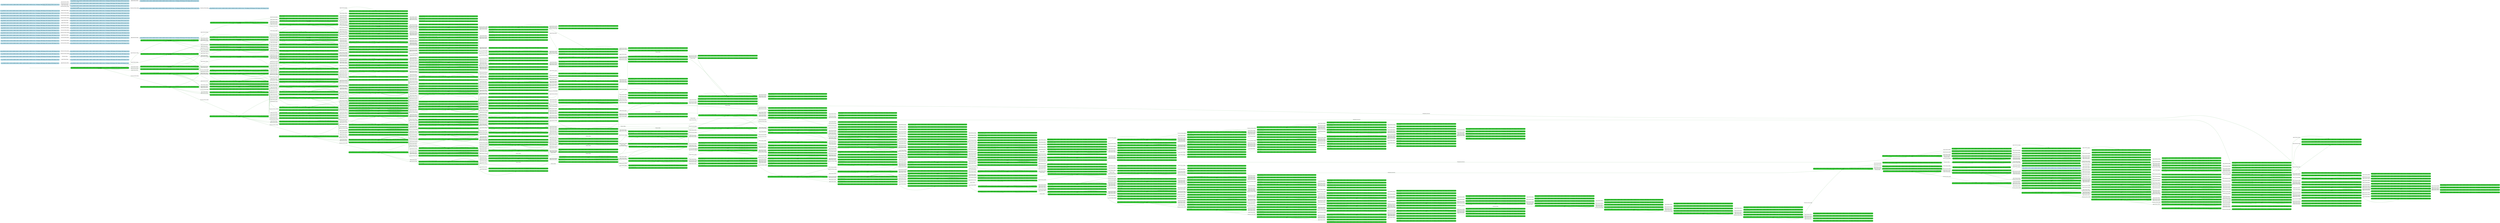 digraph g {

	rankdir="LR"

	__invisible__[shape="point", color="forestgreen"]
	c0_q1[label="c0_q1 ≝ BC(0)=0, BC(1)=0, BC(2)=0, BD(0)=0, BD(1)=0, BD(2)=0, BM(0)=0, BM(1)=0, BM(2)=0, Dir=1, PC=fermees, PE(0)=fermees, PE(1)=fermees, PE(2)=fermees, Pos=0\nV=20 (CXP)", shape="box", style="rounded, filled", color="forestgreen", fillcolor="limegreen", penwidth=3] // Initial
	c1_q1[label="c1_q1 ≝ BC(0)=1, BC(1)=0, BC(2)=0, BD(0)=0, BD(1)=0, BD(2)=0, BM(0)=0, BM(1)=0, BM(2)=0, Dir=1, PC=fermees, PE(0)=fermees, PE(1)=fermees, PE(2)=fermees, Pos=0\nV=20 (CXP)", shape="box", style="rounded, filled", color="forestgreen", fillcolor="limegreen"]
	c4_q1[label="c4_q1 ≝ BC(0)=1, BC(1)=0, BC(2)=0, BD(0)=0, BD(1)=1, BD(2)=0, BM(0)=0, BM(1)=0, BM(2)=0, Dir=1, PC=fermees, PE(0)=fermees, PE(1)=fermees, PE(2)=fermees, Pos=0\nV=20 (CXP)", shape="box", style="rounded, filled", color="forestgreen", fillcolor="limegreen"]
	c25_q1[label="c25_q1 ≝ BC(0)=1, BC(1)=0, BC(2)=0, BD(0)=0, BD(1)=1, BD(2)=0, BM(0)=0, BM(1)=0, BM(2)=0, Dir=1, PC=fermees, PE(0)=ouvertes, PE(1)=fermees, PE(2)=fermees, Pos=0\nV=20 (CXP)", shape="box", style="rounded, filled", color="forestgreen", fillcolor="limegreen"]
	c354_q1[label="c354_q1 ≝ BC(0)=1, BC(1)=0, BC(2)=0, BD(0)=0, BD(1)=1, BD(2)=1, BM(0)=0, BM(1)=0, BM(2)=0, Dir=1, PC=fermees, PE(0)=ouvertes, PE(1)=fermees, PE(2)=fermees, Pos=0", shape="box", style="rounded, filled", color="forestgreen", fillcolor="limegreen"]
	c355_q1[label="c355_q1 ≝ BC(0)=1, BC(1)=1, BC(2)=0, BD(0)=0, BD(1)=1, BD(2)=0, BM(0)=0, BM(1)=0, BM(2)=0, Dir=1, PC=fermees, PE(0)=ouvertes, PE(1)=fermees, PE(2)=fermees, Pos=0", shape="box", style="rounded, filled", color="forestgreen", fillcolor="limegreen"]
	c258_q1[label="c258_q1 ≝ BC(0)=1, BC(1)=0, BC(2)=0, BD(0)=0, BD(1)=1, BD(2)=0, BM(0)=0, BM(1)=1, BM(2)=0, Dir=1, PC=fermees, PE(0)=ouvertes, PE(1)=fermees, PE(2)=fermees, Pos=0\nV=18", shape="box", style="rounded, filled", color="forestgreen", fillcolor="limegreen"]
	c272_q1[label="c272_q1 ≝ BC(0)=1, BC(1)=0, BC(2)=0, BD(0)=0, BD(1)=1, BD(2)=1, BM(0)=0, BM(1)=1, BM(2)=0, Dir=1, PC=fermees, PE(0)=ouvertes, PE(1)=fermees, PE(2)=fermees, Pos=0", shape="box", style="rounded, filled", color="forestgreen", fillcolor="limegreen"]
	c273_q1[label="c273_q1 ≝ BC(0)=1, BC(1)=1, BC(2)=0, BD(0)=0, BD(1)=1, BD(2)=0, BM(0)=0, BM(1)=1, BM(2)=0, Dir=1, PC=fermees, PE(0)=ouvertes, PE(1)=fermees, PE(2)=fermees, Pos=0", shape="box", style="rounded, filled", color="forestgreen", fillcolor="limegreen"]
	c274_q1[label="c274_q1 ≝ BC(0)=1, BC(1)=0, BC(2)=0, BD(0)=0, BD(1)=1, BD(2)=0, BM(0)=1, BM(1)=1, BM(2)=0, Dir=1, PC=fermees, PE(0)=ouvertes, PE(1)=fermees, PE(2)=fermees, Pos=0", shape="box", style="rounded, filled", color="forestgreen", fillcolor="limegreen"]
	c254_q1[label="c254_q1 ≝ BC(0)=1, BC(1)=0, BC(2)=0, BD(0)=0, BD(1)=1, BD(2)=0, BM(0)=0, BM(1)=1, BM(2)=0, Dir=1, PC=ouvertes, PE(0)=ouvertes, PE(1)=fermees, PE(2)=fermees, Pos=0\nV=17", shape="box", style="rounded, filled", color="forestgreen", fillcolor="limegreen"]
	c276_q1[label="c276_q1 ≝ BC(0)=1, BC(1)=0, BC(2)=0, BD(0)=0, BD(1)=1, BD(2)=1, BM(0)=0, BM(1)=1, BM(2)=0, Dir=1, PC=ouvertes, PE(0)=ouvertes, PE(1)=fermees, PE(2)=fermees, Pos=0", shape="box", style="rounded, filled", color="forestgreen", fillcolor="limegreen"]
	c277_q1[label="c277_q1 ≝ BC(0)=1, BC(1)=1, BC(2)=0, BD(0)=0, BD(1)=1, BD(2)=0, BM(0)=0, BM(1)=1, BM(2)=0, Dir=1, PC=ouvertes, PE(0)=ouvertes, PE(1)=fermees, PE(2)=fermees, Pos=0", shape="box", style="rounded, filled", color="forestgreen", fillcolor="limegreen"]
	c278_q1[label="c278_q1 ≝ BC(0)=1, BC(1)=0, BC(2)=0, BD(0)=0, BD(1)=1, BD(2)=0, BM(0)=1, BM(1)=1, BM(2)=0, Dir=1, PC=ouvertes, PE(0)=ouvertes, PE(1)=fermees, PE(2)=fermees, Pos=0", shape="box", style="rounded, filled", color="forestgreen", fillcolor="limegreen"]
	c250_q1[label="c250_q1 ≝ BC(0)=1, BC(1)=0, BC(2)=0, BD(0)=0, BD(1)=1, BD(2)=0, BM(0)=0, BM(1)=1, BM(2)=0, Dir=1, PC=refermees, PE(0)=ouvertes, PE(1)=fermees, PE(2)=fermees, Pos=0\nV=16", shape="box", style="rounded, filled", color="forestgreen", fillcolor="limegreen"]
	c280_q1[label="c280_q1 ≝ BC(0)=1, BC(1)=0, BC(2)=0, BD(0)=0, BD(1)=1, BD(2)=1, BM(0)=0, BM(1)=1, BM(2)=0, Dir=1, PC=refermees, PE(0)=ouvertes, PE(1)=fermees, PE(2)=fermees, Pos=0", shape="box", style="rounded, filled", color="forestgreen", fillcolor="limegreen"]
	c281_q1[label="c281_q1 ≝ BC(0)=1, BC(1)=1, BC(2)=0, BD(0)=0, BD(1)=1, BD(2)=0, BM(0)=0, BM(1)=1, BM(2)=0, Dir=1, PC=refermees, PE(0)=ouvertes, PE(1)=fermees, PE(2)=fermees, Pos=0", shape="box", style="rounded, filled", color="forestgreen", fillcolor="limegreen"]
	c282_q1[label="c282_q1 ≝ BC(0)=1, BC(1)=0, BC(2)=0, BD(0)=0, BD(1)=1, BD(2)=0, BM(0)=1, BM(1)=1, BM(2)=0, Dir=1, PC=refermees, PE(0)=ouvertes, PE(1)=fermees, PE(2)=fermees, Pos=0", shape="box", style="rounded, filled", color="forestgreen", fillcolor="limegreen"]
	c177_q1[label="c177_q1 ≝ BC(0)=1, BC(1)=0, BC(2)=0, BD(0)=0, BD(1)=1, BD(2)=0, BM(0)=0, BM(1)=1, BM(2)=0, Dir=1, PC=refermees, PE(0)=fermees, PE(1)=fermees, PE(2)=fermees, Pos=0\nV=15", shape="box", style="rounded, filled", color="forestgreen", fillcolor="limegreen"]
	c284_q1[label="c284_q1 ≝ BC(0)=1, BC(1)=0, BC(2)=0, BD(0)=0, BD(1)=1, BD(2)=1, BM(0)=0, BM(1)=1, BM(2)=0, Dir=1, PC=refermees, PE(0)=fermees, PE(1)=fermees, PE(2)=fermees, Pos=0", shape="box", style="rounded, filled", color="forestgreen", fillcolor="limegreen"]
	c285_q1[label="c285_q1 ≝ BC(0)=1, BC(1)=1, BC(2)=0, BD(0)=0, BD(1)=1, BD(2)=0, BM(0)=0, BM(1)=1, BM(2)=0, Dir=1, PC=refermees, PE(0)=fermees, PE(1)=fermees, PE(2)=fermees, Pos=0", shape="box", style="rounded, filled", color="forestgreen", fillcolor="limegreen"]
	c286_q1[label="c286_q1 ≝ BC(0)=1, BC(1)=0, BC(2)=0, BD(0)=0, BD(1)=1, BD(2)=0, BM(0)=1, BM(1)=1, BM(2)=0, Dir=1, PC=refermees, PE(0)=fermees, PE(1)=fermees, PE(2)=fermees, Pos=0", shape="box", style="rounded, filled", color="forestgreen", fillcolor="limegreen"]
	c181_q1[label="c181_q1 ≝ BC(0)=1, BC(1)=0, BC(2)=0, BD(0)=0, BD(1)=1, BD(2)=0, BM(0)=0, BM(1)=0, BM(2)=0, Dir=1, PC=fermees, PE(0)=fermees, PE(1)=fermees, PE(2)=fermees, Pos=1\nV=14", shape="box", style="rounded, filled", color="forestgreen", fillcolor="limegreen"]
	c288_q1[label="c288_q1 ≝ BC(0)=1, BC(1)=0, BC(2)=0, BD(0)=0, BD(1)=1, BD(2)=1, BM(0)=0, BM(1)=0, BM(2)=0, Dir=1, PC=fermees, PE(0)=fermees, PE(1)=fermees, PE(2)=fermees, Pos=1", shape="box", style="rounded, filled", color="forestgreen", fillcolor="limegreen"]
	c289_q1[label="c289_q1 ≝ BC(0)=1, BC(1)=1, BC(2)=0, BD(0)=0, BD(1)=1, BD(2)=0, BM(0)=0, BM(1)=0, BM(2)=0, Dir=1, PC=fermees, PE(0)=fermees, PE(1)=fermees, PE(2)=fermees, Pos=1", shape="box", style="rounded, filled", color="forestgreen", fillcolor="limegreen"]
	c290_q1[label="c290_q1 ≝ BC(0)=1, BC(1)=0, BC(2)=0, BD(0)=0, BD(1)=1, BD(2)=0, BM(0)=1, BM(1)=0, BM(2)=0, Dir=1, PC=fermees, PE(0)=fermees, PE(1)=fermees, PE(2)=fermees, Pos=1", shape="box", style="rounded, filled", color="forestgreen", fillcolor="limegreen"]
	c185_q1[label="c185_q1 ≝ BC(0)=1, BC(1)=0, BC(2)=0, BD(0)=0, BD(1)=1, BD(2)=0, BM(0)=0, BM(1)=0, BM(2)=0, Dir=1, PC=fermees, PE(0)=fermees, PE(1)=ouvertes, PE(2)=fermees, Pos=1\nV=13", shape="box", style="rounded, filled", color="forestgreen", fillcolor="limegreen"]
	c292_q1[label="c292_q1 ≝ BC(0)=1, BC(1)=0, BC(2)=0, BD(0)=0, BD(1)=1, BD(2)=1, BM(0)=0, BM(1)=0, BM(2)=0, Dir=1, PC=fermees, PE(0)=fermees, PE(1)=ouvertes, PE(2)=fermees, Pos=1", shape="box", style="rounded, filled", color="forestgreen", fillcolor="limegreen"]
	c293_q1[label="c293_q1 ≝ BC(0)=1, BC(1)=1, BC(2)=0, BD(0)=0, BD(1)=1, BD(2)=0, BM(0)=0, BM(1)=0, BM(2)=0, Dir=1, PC=fermees, PE(0)=fermees, PE(1)=ouvertes, PE(2)=fermees, Pos=1", shape="box", style="rounded, filled", color="forestgreen", fillcolor="limegreen"]
	c294_q1[label="c294_q1 ≝ BC(0)=1, BC(1)=0, BC(2)=0, BD(0)=0, BD(1)=1, BD(2)=0, BM(0)=1, BM(1)=0, BM(2)=0, Dir=1, PC=fermees, PE(0)=fermees, PE(1)=ouvertes, PE(2)=fermees, Pos=1", shape="box", style="rounded, filled", color="forestgreen", fillcolor="limegreen"]
	c189_q1[label="c189_q1 ≝ BC(0)=1, BC(1)=0, BC(2)=0, BD(0)=0, BD(1)=1, BD(2)=0, BM(0)=0, BM(1)=0, BM(2)=0, Dir=1, PC=ouvertes, PE(0)=fermees, PE(1)=ouvertes, PE(2)=fermees, Pos=1\nV=12", shape="box", style="rounded, filled", color="forestgreen", fillcolor="limegreen"]
	c296_q1[label="c296_q1 ≝ BC(0)=1, BC(1)=0, BC(2)=0, BD(0)=0, BD(1)=1, BD(2)=1, BM(0)=0, BM(1)=0, BM(2)=0, Dir=1, PC=ouvertes, PE(0)=fermees, PE(1)=ouvertes, PE(2)=fermees, Pos=1", shape="box", style="rounded, filled", color="forestgreen", fillcolor="limegreen"]
	c297_q1[label="c297_q1 ≝ BC(0)=1, BC(1)=1, BC(2)=0, BD(0)=0, BD(1)=1, BD(2)=0, BM(0)=0, BM(1)=0, BM(2)=0, Dir=1, PC=ouvertes, PE(0)=fermees, PE(1)=ouvertes, PE(2)=fermees, Pos=1", shape="box", style="rounded, filled", color="forestgreen", fillcolor="limegreen"]
	c298_q1[label="c298_q1 ≝ BC(0)=1, BC(1)=0, BC(2)=0, BD(0)=0, BD(1)=1, BD(2)=0, BM(0)=1, BM(1)=0, BM(2)=0, Dir=1, PC=ouvertes, PE(0)=fermees, PE(1)=ouvertes, PE(2)=fermees, Pos=1", shape="box", style="rounded, filled", color="forestgreen", fillcolor="limegreen"]
	c193_q1[label="c193_q1 ≝ BC(0)=1, BC(1)=0, BC(2)=0, BD(0)=0, BD(1)=1, BD(2)=0, BM(0)=0, BM(1)=0, BM(2)=0, Dir=1, PC=refermees, PE(0)=fermees, PE(1)=ouvertes, PE(2)=fermees, Pos=1\nV=11", shape="box", style="rounded, filled", color="forestgreen", fillcolor="limegreen"]
	c300_q1[label="c300_q1 ≝ BC(0)=1, BC(1)=0, BC(2)=0, BD(0)=0, BD(1)=1, BD(2)=1, BM(0)=0, BM(1)=0, BM(2)=0, Dir=1, PC=refermees, PE(0)=fermees, PE(1)=ouvertes, PE(2)=fermees, Pos=1", shape="box", style="rounded, filled", color="forestgreen", fillcolor="limegreen"]
	c301_q1[label="c301_q1 ≝ BC(0)=1, BC(1)=1, BC(2)=0, BD(0)=0, BD(1)=1, BD(2)=0, BM(0)=0, BM(1)=0, BM(2)=0, Dir=1, PC=refermees, PE(0)=fermees, PE(1)=ouvertes, PE(2)=fermees, Pos=1", shape="box", style="rounded, filled", color="forestgreen", fillcolor="limegreen"]
	c302_q1[label="c302_q1 ≝ BC(0)=1, BC(1)=0, BC(2)=0, BD(0)=0, BD(1)=1, BD(2)=0, BM(0)=1, BM(1)=0, BM(2)=0, Dir=1, PC=refermees, PE(0)=fermees, PE(1)=ouvertes, PE(2)=fermees, Pos=1", shape="box", style="rounded, filled", color="forestgreen", fillcolor="limegreen"]
	c197_q1[label="c197_q1 ≝ BC(0)=1, BC(1)=0, BC(2)=0, BD(0)=0, BD(1)=1, BD(2)=0, BM(0)=0, BM(1)=0, BM(2)=0, Dir=1, PC=refermees, PE(0)=fermees, PE(1)=fermees, PE(2)=fermees, Pos=1\nV=10", shape="box", style="rounded, filled", color="forestgreen", fillcolor="limegreen"]
	c304_q1[label="c304_q1 ≝ BC(0)=1, BC(1)=0, BC(2)=0, BD(0)=0, BD(1)=1, BD(2)=1, BM(0)=0, BM(1)=0, BM(2)=0, Dir=1, PC=refermees, PE(0)=fermees, PE(1)=fermees, PE(2)=fermees, Pos=1", shape="box", style="rounded, filled", color="forestgreen", fillcolor="limegreen"]
	c305_q1[label="c305_q1 ≝ BC(0)=1, BC(1)=1, BC(2)=0, BD(0)=0, BD(1)=1, BD(2)=0, BM(0)=0, BM(1)=0, BM(2)=0, Dir=1, PC=refermees, PE(0)=fermees, PE(1)=fermees, PE(2)=fermees, Pos=1", shape="box", style="rounded, filled", color="forestgreen", fillcolor="limegreen"]
	c306_q1[label="c306_q1 ≝ BC(0)=1, BC(1)=0, BC(2)=0, BD(0)=0, BD(1)=1, BD(2)=0, BM(0)=1, BM(1)=0, BM(2)=0, Dir=1, PC=refermees, PE(0)=fermees, PE(1)=fermees, PE(2)=fermees, Pos=1", shape="box", style="rounded, filled", color="forestgreen", fillcolor="limegreen"]
	c202_q1[label="c202_q1 ≝ BC(0)=1, BC(1)=0, BC(2)=0, BD(0)=0, BD(1)=1, BD(2)=0, BM(0)=0, BM(1)=0, BM(2)=0, Dir=-1, PC=refermees, PE(0)=fermees, PE(1)=fermees, PE(2)=fermees, Pos=1\nV=9", shape="box", style="rounded, filled", color="forestgreen", fillcolor="limegreen"]
	c308_q1[label="c308_q1 ≝ BC(0)=1, BC(1)=0, BC(2)=0, BD(0)=0, BD(1)=1, BD(2)=1, BM(0)=0, BM(1)=0, BM(2)=0, Dir=-1, PC=refermees, PE(0)=fermees, PE(1)=fermees, PE(2)=fermees, Pos=1", shape="box", style="rounded, filled", color="forestgreen", fillcolor="limegreen"]
	c309_q1[label="c309_q1 ≝ BC(0)=1, BC(1)=1, BC(2)=0, BD(0)=0, BD(1)=1, BD(2)=0, BM(0)=0, BM(1)=0, BM(2)=0, Dir=-1, PC=refermees, PE(0)=fermees, PE(1)=fermees, PE(2)=fermees, Pos=1", shape="box", style="rounded, filled", color="forestgreen", fillcolor="limegreen"]
	c310_q1[label="c310_q1 ≝ BC(0)=1, BC(1)=0, BC(2)=0, BD(0)=0, BD(1)=1, BD(2)=0, BM(0)=1, BM(1)=0, BM(2)=0, Dir=-1, PC=refermees, PE(0)=fermees, PE(1)=fermees, PE(2)=fermees, Pos=1", shape="box", style="rounded, filled", color="forestgreen", fillcolor="limegreen"]
	c6_q1[label="c6_q1 ≝ BC(0)=0, BC(1)=0, BC(2)=0, BD(0)=0, BD(1)=1, BD(2)=0, BM(0)=0, BM(1)=0, BM(2)=0, Dir=-1, PC=fermees, PE(0)=fermees, PE(1)=fermees, PE(2)=fermees, Pos=0\nV=8", shape="box", style="rounded, filled", color="forestgreen", fillcolor="limegreen"]
	c312_q1[label="c312_q1 ≝ BC(0)=1, BC(1)=0, BC(2)=0, BD(0)=0, BD(1)=1, BD(2)=0, BM(0)=0, BM(1)=0, BM(2)=0, Dir=-1, PC=fermees, PE(0)=fermees, PE(1)=fermees, PE(2)=fermees, Pos=0", shape="box", style="rounded, filled", color="forestgreen", fillcolor="limegreen"]
	c313_q1[label="c313_q1 ≝ BC(0)=0, BC(1)=0, BC(2)=0, BD(0)=0, BD(1)=1, BD(2)=1, BM(0)=0, BM(1)=0, BM(2)=0, Dir=-1, PC=fermees, PE(0)=fermees, PE(1)=fermees, PE(2)=fermees, Pos=0", shape="box", style="rounded, filled", color="forestgreen", fillcolor="limegreen"]
	c314_q1[label="c314_q1 ≝ BC(0)=0, BC(1)=1, BC(2)=0, BD(0)=0, BD(1)=1, BD(2)=0, BM(0)=0, BM(1)=0, BM(2)=0, Dir=-1, PC=fermees, PE(0)=fermees, PE(1)=fermees, PE(2)=fermees, Pos=0", shape="box", style="rounded, filled", color="forestgreen", fillcolor="limegreen"]
	c246_q1[label="c246_q1 ≝ BC(0)=0, BC(1)=0, BC(2)=0, BD(0)=0, BD(1)=1, BD(2)=0, BM(0)=0, BM(1)=1, BM(2)=0, Dir=-1, PC=fermees, PE(0)=fermees, PE(1)=fermees, PE(2)=fermees, Pos=0\nV=7", shape="box", style="rounded, filled", color="forestgreen", fillcolor="limegreen"]
	c349_q1[label="c349_q1 ≝ BC(0)=1, BC(1)=0, BC(2)=0, BD(0)=0, BD(1)=1, BD(2)=0, BM(0)=0, BM(1)=1, BM(2)=0, Dir=-1, PC=fermees, PE(0)=fermees, PE(1)=fermees, PE(2)=fermees, Pos=0", shape="box", style="rounded, filled", color="forestgreen", fillcolor="limegreen"]
	c350_q1[label="c350_q1 ≝ BC(0)=0, BC(1)=0, BC(2)=0, BD(0)=0, BD(1)=1, BD(2)=1, BM(0)=0, BM(1)=1, BM(2)=0, Dir=-1, PC=fermees, PE(0)=fermees, PE(1)=fermees, PE(2)=fermees, Pos=0", shape="box", style="rounded, filled", color="forestgreen", fillcolor="limegreen"]
	c351_q1[label="c351_q1 ≝ BC(0)=0, BC(1)=1, BC(2)=0, BD(0)=0, BD(1)=1, BD(2)=0, BM(0)=0, BM(1)=1, BM(2)=0, Dir=-1, PC=fermees, PE(0)=fermees, PE(1)=fermees, PE(2)=fermees, Pos=0", shape="box", style="rounded, filled", color="forestgreen", fillcolor="limegreen"]
	c352_q1[label="c352_q1 ≝ BC(0)=0, BC(1)=0, BC(2)=0, BD(0)=0, BD(1)=1, BD(2)=0, BM(0)=1, BM(1)=1, BM(2)=0, Dir=-1, PC=fermees, PE(0)=fermees, PE(1)=fermees, PE(2)=fermees, Pos=0", shape="box", style="rounded, filled", color="forestgreen", fillcolor="limegreen"]
	c241_q1[label="c241_q1 ≝ BC(0)=0, BC(1)=0, BC(2)=0, BD(0)=0, BD(1)=1, BD(2)=0, BM(0)=0, BM(1)=1, BM(2)=0, Dir=-1, PC=fermees, PE(0)=ouvertes, PE(1)=fermees, PE(2)=fermees, Pos=0\nV=6", shape="box", style="rounded, filled", color="forestgreen", fillcolor="limegreen"]
	c344_q1[label="c344_q1 ≝ BC(0)=1, BC(1)=0, BC(2)=0, BD(0)=0, BD(1)=1, BD(2)=0, BM(0)=0, BM(1)=1, BM(2)=0, Dir=-1, PC=fermees, PE(0)=ouvertes, PE(1)=fermees, PE(2)=fermees, Pos=0", shape="box", style="rounded, filled", color="forestgreen", fillcolor="limegreen"]
	c345_q1[label="c345_q1 ≝ BC(0)=0, BC(1)=0, BC(2)=0, BD(0)=0, BD(1)=1, BD(2)=1, BM(0)=0, BM(1)=1, BM(2)=0, Dir=-1, PC=fermees, PE(0)=ouvertes, PE(1)=fermees, PE(2)=fermees, Pos=0", shape="box", style="rounded, filled", color="forestgreen", fillcolor="limegreen"]
	c346_q1[label="c346_q1 ≝ BC(0)=0, BC(1)=1, BC(2)=0, BD(0)=0, BD(1)=1, BD(2)=0, BM(0)=0, BM(1)=1, BM(2)=0, Dir=-1, PC=fermees, PE(0)=ouvertes, PE(1)=fermees, PE(2)=fermees, Pos=0", shape="box", style="rounded, filled", color="forestgreen", fillcolor="limegreen"]
	c347_q1[label="c347_q1 ≝ BC(0)=0, BC(1)=0, BC(2)=0, BD(0)=0, BD(1)=1, BD(2)=0, BM(0)=1, BM(1)=1, BM(2)=0, Dir=-1, PC=fermees, PE(0)=ouvertes, PE(1)=fermees, PE(2)=fermees, Pos=0", shape="box", style="rounded, filled", color="forestgreen", fillcolor="limegreen"]
	c236_q1[label="c236_q1 ≝ BC(0)=0, BC(1)=0, BC(2)=0, BD(0)=0, BD(1)=1, BD(2)=0, BM(0)=0, BM(1)=1, BM(2)=0, Dir=-1, PC=ouvertes, PE(0)=ouvertes, PE(1)=fermees, PE(2)=fermees, Pos=0\nV=5", shape="box", style="rounded, filled", color="forestgreen", fillcolor="limegreen"]
	c339_q1[label="c339_q1 ≝ BC(0)=1, BC(1)=0, BC(2)=0, BD(0)=0, BD(1)=1, BD(2)=0, BM(0)=0, BM(1)=1, BM(2)=0, Dir=-1, PC=ouvertes, PE(0)=ouvertes, PE(1)=fermees, PE(2)=fermees, Pos=0", shape="box", style="rounded, filled", color="forestgreen", fillcolor="limegreen"]
	c340_q1[label="c340_q1 ≝ BC(0)=0, BC(1)=0, BC(2)=0, BD(0)=0, BD(1)=1, BD(2)=1, BM(0)=0, BM(1)=1, BM(2)=0, Dir=-1, PC=ouvertes, PE(0)=ouvertes, PE(1)=fermees, PE(2)=fermees, Pos=0", shape="box", style="rounded, filled", color="forestgreen", fillcolor="limegreen"]
	c341_q1[label="c341_q1 ≝ BC(0)=0, BC(1)=1, BC(2)=0, BD(0)=0, BD(1)=1, BD(2)=0, BM(0)=0, BM(1)=1, BM(2)=0, Dir=-1, PC=ouvertes, PE(0)=ouvertes, PE(1)=fermees, PE(2)=fermees, Pos=0", shape="box", style="rounded, filled", color="forestgreen", fillcolor="limegreen"]
	c342_q1[label="c342_q1 ≝ BC(0)=0, BC(1)=0, BC(2)=0, BD(0)=0, BD(1)=1, BD(2)=0, BM(0)=1, BM(1)=1, BM(2)=0, Dir=-1, PC=ouvertes, PE(0)=ouvertes, PE(1)=fermees, PE(2)=fermees, Pos=0", shape="box", style="rounded, filled", color="forestgreen", fillcolor="limegreen"]
	c231_q1[label="c231_q1 ≝ BC(0)=0, BC(1)=0, BC(2)=0, BD(0)=0, BD(1)=1, BD(2)=0, BM(0)=0, BM(1)=1, BM(2)=0, Dir=-1, PC=refermees, PE(0)=ouvertes, PE(1)=fermees, PE(2)=fermees, Pos=0\nV=4", shape="box", style="rounded, filled", color="forestgreen", fillcolor="limegreen"]
	c334_q1[label="c334_q1 ≝ BC(0)=1, BC(1)=0, BC(2)=0, BD(0)=0, BD(1)=1, BD(2)=0, BM(0)=0, BM(1)=1, BM(2)=0, Dir=-1, PC=refermees, PE(0)=ouvertes, PE(1)=fermees, PE(2)=fermees, Pos=0", shape="box", style="rounded, filled", color="forestgreen", fillcolor="limegreen"]
	c335_q1[label="c335_q1 ≝ BC(0)=0, BC(1)=0, BC(2)=0, BD(0)=0, BD(1)=1, BD(2)=1, BM(0)=0, BM(1)=1, BM(2)=0, Dir=-1, PC=refermees, PE(0)=ouvertes, PE(1)=fermees, PE(2)=fermees, Pos=0", shape="box", style="rounded, filled", color="forestgreen", fillcolor="limegreen"]
	c336_q1[label="c336_q1 ≝ BC(0)=0, BC(1)=1, BC(2)=0, BD(0)=0, BD(1)=1, BD(2)=0, BM(0)=0, BM(1)=1, BM(2)=0, Dir=-1, PC=refermees, PE(0)=ouvertes, PE(1)=fermees, PE(2)=fermees, Pos=0", shape="box", style="rounded, filled", color="forestgreen", fillcolor="limegreen"]
	c337_q1[label="c337_q1 ≝ BC(0)=0, BC(1)=0, BC(2)=0, BD(0)=0, BD(1)=1, BD(2)=0, BM(0)=1, BM(1)=1, BM(2)=0, Dir=-1, PC=refermees, PE(0)=ouvertes, PE(1)=fermees, PE(2)=fermees, Pos=0", shape="box", style="rounded, filled", color="forestgreen", fillcolor="limegreen"]
	c226_q1[label="c226_q1 ≝ BC(0)=0, BC(1)=0, BC(2)=0, BD(0)=0, BD(1)=1, BD(2)=0, BM(0)=0, BM(1)=1, BM(2)=0, Dir=-1, PC=refermees, PE(0)=fermees, PE(1)=fermees, PE(2)=fermees, Pos=0\nV=3", shape="box", style="rounded, filled", color="forestgreen", fillcolor="limegreen"]
	c173_q1[label="c173_q1 ≝ BC(0)=1, BC(1)=0, BC(2)=0, BD(0)=0, BD(1)=1, BD(2)=0, BM(0)=0, BM(1)=1, BM(2)=0, Dir=-1, PC=refermees, PE(0)=fermees, PE(1)=fermees, PE(2)=fermees, Pos=0\nV=15", shape="box", style="rounded, filled", color="forestgreen", fillcolor="limegreen"]
	c369_q1[label="c369_q1 ≝ BC(0)=1, BC(1)=0, BC(2)=0, BD(0)=0, BD(1)=1, BD(2)=1, BM(0)=0, BM(1)=1, BM(2)=0, Dir=-1, PC=refermees, PE(0)=fermees, PE(1)=fermees, PE(2)=fermees, Pos=0", shape="box", style="rounded, filled", color="forestgreen", fillcolor="limegreen"]
	c370_q1[label="c370_q1 ≝ BC(0)=1, BC(1)=1, BC(2)=0, BD(0)=0, BD(1)=1, BD(2)=0, BM(0)=0, BM(1)=1, BM(2)=0, Dir=-1, PC=refermees, PE(0)=fermees, PE(1)=fermees, PE(2)=fermees, Pos=0", shape="box", style="rounded, filled", color="forestgreen", fillcolor="limegreen"]
	c371_q1[label="c371_q1 ≝ BC(0)=1, BC(1)=0, BC(2)=0, BD(0)=0, BD(1)=1, BD(2)=0, BM(0)=1, BM(1)=1, BM(2)=0, Dir=-1, PC=refermees, PE(0)=fermees, PE(1)=fermees, PE(2)=fermees, Pos=0", shape="box", style="rounded, filled", color="forestgreen", fillcolor="limegreen"]
	c372_q0[label="c372_q0 ≝ BC(0)=1, BC(1)=0, BC(2)=1, BD(0)=0, BD(1)=1, BD(2)=0, BM(0)=0, BM(1)=1, BM(2)=0, Dir=-1, PC=refermees, PE(0)=fermees, PE(1)=fermees, PE(2)=fermees, Pos=0", shape="box", style="rounded, filled", color="forestgreen", fillcolor="limegreen"]
	c330_q1[label="c330_q1 ≝ BC(0)=0, BC(1)=0, BC(2)=0, BD(0)=0, BD(1)=1, BD(2)=1, BM(0)=0, BM(1)=1, BM(2)=0, Dir=-1, PC=refermees, PE(0)=fermees, PE(1)=fermees, PE(2)=fermees, Pos=0", shape="box", style="rounded, filled", color="forestgreen", fillcolor="limegreen"]
	c331_q1[label="c331_q1 ≝ BC(0)=0, BC(1)=1, BC(2)=0, BD(0)=0, BD(1)=1, BD(2)=0, BM(0)=0, BM(1)=1, BM(2)=0, Dir=-1, PC=refermees, PE(0)=fermees, PE(1)=fermees, PE(2)=fermees, Pos=0", shape="box", style="rounded, filled", color="forestgreen", fillcolor="limegreen"]
	c332_q1[label="c332_q1 ≝ BC(0)=0, BC(1)=0, BC(2)=0, BD(0)=0, BD(1)=1, BD(2)=0, BM(0)=1, BM(1)=1, BM(2)=0, Dir=-1, PC=refermees, PE(0)=fermees, PE(1)=fermees, PE(2)=fermees, Pos=0", shape="box", style="rounded, filled", color="forestgreen", fillcolor="limegreen"]
	c333_q0[label="c333_q0 ≝ BC(0)=0, BC(1)=0, BC(2)=1, BD(0)=0, BD(1)=1, BD(2)=0, BM(0)=0, BM(1)=1, BM(2)=0, Dir=-1, PC=refermees, PE(0)=fermees, PE(1)=fermees, PE(2)=fermees, Pos=0", shape="box", style="rounded, filled", color="forestgreen", fillcolor="limegreen"]
	c338_q0[label="c338_q0 ≝ BC(0)=0, BC(1)=0, BC(2)=1, BD(0)=0, BD(1)=1, BD(2)=0, BM(0)=0, BM(1)=1, BM(2)=0, Dir=-1, PC=refermees, PE(0)=ouvertes, PE(1)=fermees, PE(2)=fermees, Pos=0", shape="box", style="rounded, filled", color="forestgreen", fillcolor="limegreen"]
	c343_q0[label="c343_q0 ≝ BC(0)=0, BC(1)=0, BC(2)=1, BD(0)=0, BD(1)=1, BD(2)=0, BM(0)=0, BM(1)=1, BM(2)=0, Dir=-1, PC=ouvertes, PE(0)=ouvertes, PE(1)=fermees, PE(2)=fermees, Pos=0", shape="box", style="rounded, filled", color="forestgreen", fillcolor="limegreen"]
	c348_q0[label="c348_q0 ≝ BC(0)=0, BC(1)=0, BC(2)=1, BD(0)=0, BD(1)=1, BD(2)=0, BM(0)=0, BM(1)=1, BM(2)=0, Dir=-1, PC=fermees, PE(0)=ouvertes, PE(1)=fermees, PE(2)=fermees, Pos=0", shape="box", style="rounded, filled", color="forestgreen", fillcolor="limegreen"]
	c353_q0[label="c353_q0 ≝ BC(0)=0, BC(1)=0, BC(2)=1, BD(0)=0, BD(1)=1, BD(2)=0, BM(0)=0, BM(1)=1, BM(2)=0, Dir=-1, PC=fermees, PE(0)=fermees, PE(1)=fermees, PE(2)=fermees, Pos=0", shape="box", style="rounded, filled", color="forestgreen", fillcolor="limegreen"]
	c209_q1[label="c209_q1 ≝ BC(0)=0, BC(1)=0, BC(2)=0, BD(0)=0, BD(1)=1, BD(2)=0, BM(0)=0, BM(1)=0, BM(2)=0, Dir=-1, PC=fermees, PE(0)=ouvertes, PE(1)=fermees, PE(2)=fermees, Pos=0\nV=7", shape="box", style="rounded, filled", color="forestgreen", fillcolor="limegreen"]
	c315_q1[label="c315_q1 ≝ BC(0)=1, BC(1)=0, BC(2)=0, BD(0)=0, BD(1)=1, BD(2)=0, BM(0)=0, BM(1)=0, BM(2)=0, Dir=-1, PC=fermees, PE(0)=ouvertes, PE(1)=fermees, PE(2)=fermees, Pos=0", shape="box", style="rounded, filled", color="forestgreen", fillcolor="limegreen"]
	c316_q1[label="c316_q1 ≝ BC(0)=0, BC(1)=0, BC(2)=0, BD(0)=0, BD(1)=1, BD(2)=1, BM(0)=0, BM(1)=0, BM(2)=0, Dir=-1, PC=fermees, PE(0)=ouvertes, PE(1)=fermees, PE(2)=fermees, Pos=0", shape="box", style="rounded, filled", color="forestgreen", fillcolor="limegreen"]
	c317_q1[label="c317_q1 ≝ BC(0)=0, BC(1)=1, BC(2)=0, BD(0)=0, BD(1)=1, BD(2)=0, BM(0)=0, BM(1)=0, BM(2)=0, Dir=-1, PC=fermees, PE(0)=ouvertes, PE(1)=fermees, PE(2)=fermees, Pos=0", shape="box", style="rounded, filled", color="forestgreen", fillcolor="limegreen"]
	c214_q1[label="c214_q1 ≝ BC(0)=0, BC(1)=0, BC(2)=0, BD(0)=0, BD(1)=1, BD(2)=0, BM(0)=0, BM(1)=0, BM(2)=0, Dir=-1, PC=ouvertes, PE(0)=ouvertes, PE(1)=fermees, PE(2)=fermees, Pos=0\nV=6", shape="box", style="rounded, filled", color="forestgreen", fillcolor="limegreen"]
	c319_q1[label="c319_q1 ≝ BC(0)=1, BC(1)=0, BC(2)=0, BD(0)=0, BD(1)=1, BD(2)=0, BM(0)=0, BM(1)=0, BM(2)=0, Dir=-1, PC=ouvertes, PE(0)=ouvertes, PE(1)=fermees, PE(2)=fermees, Pos=0", shape="box", style="rounded, filled", color="forestgreen", fillcolor="limegreen"]
	c320_q1[label="c320_q1 ≝ BC(0)=0, BC(1)=0, BC(2)=0, BD(0)=0, BD(1)=1, BD(2)=1, BM(0)=0, BM(1)=0, BM(2)=0, Dir=-1, PC=ouvertes, PE(0)=ouvertes, PE(1)=fermees, PE(2)=fermees, Pos=0", shape="box", style="rounded, filled", color="forestgreen", fillcolor="limegreen"]
	c321_q1[label="c321_q1 ≝ BC(0)=0, BC(1)=1, BC(2)=0, BD(0)=0, BD(1)=1, BD(2)=0, BM(0)=0, BM(1)=0, BM(2)=0, Dir=-1, PC=ouvertes, PE(0)=ouvertes, PE(1)=fermees, PE(2)=fermees, Pos=0", shape="box", style="rounded, filled", color="forestgreen", fillcolor="limegreen"]
	c219_q1[label="c219_q1 ≝ BC(0)=0, BC(1)=0, BC(2)=0, BD(0)=0, BD(1)=1, BD(2)=0, BM(0)=0, BM(1)=0, BM(2)=0, Dir=-1, PC=refermees, PE(0)=ouvertes, PE(1)=fermees, PE(2)=fermees, Pos=0\nV=5", shape="box", style="rounded, filled", color="forestgreen", fillcolor="limegreen"]
	c323_q1[label="c323_q1 ≝ BC(0)=1, BC(1)=0, BC(2)=0, BD(0)=0, BD(1)=1, BD(2)=0, BM(0)=0, BM(1)=0, BM(2)=0, Dir=-1, PC=refermees, PE(0)=ouvertes, PE(1)=fermees, PE(2)=fermees, Pos=0", shape="box", style="rounded, filled", color="forestgreen", fillcolor="limegreen"]
	c324_q1[label="c324_q1 ≝ BC(0)=0, BC(1)=0, BC(2)=0, BD(0)=0, BD(1)=1, BD(2)=1, BM(0)=0, BM(1)=0, BM(2)=0, Dir=-1, PC=refermees, PE(0)=ouvertes, PE(1)=fermees, PE(2)=fermees, Pos=0", shape="box", style="rounded, filled", color="forestgreen", fillcolor="limegreen"]
	c325_q1[label="c325_q1 ≝ BC(0)=0, BC(1)=1, BC(2)=0, BD(0)=0, BD(1)=1, BD(2)=0, BM(0)=0, BM(1)=0, BM(2)=0, Dir=-1, PC=refermees, PE(0)=ouvertes, PE(1)=fermees, PE(2)=fermees, Pos=0", shape="box", style="rounded, filled", color="forestgreen", fillcolor="limegreen"]
	c223_q1[label="c223_q1 ≝ BC(0)=0, BC(1)=0, BC(2)=0, BD(0)=0, BD(1)=1, BD(2)=0, BM(0)=0, BM(1)=0, BM(2)=0, Dir=-1, PC=refermees, PE(0)=fermees, PE(1)=fermees, PE(2)=fermees, Pos=0\nV=4", shape="box", style="rounded, filled", color="forestgreen", fillcolor="limegreen"]
	c169_q1[label="c169_q1 ≝ BC(0)=1, BC(1)=0, BC(2)=0, BD(0)=0, BD(1)=1, BD(2)=0, BM(0)=0, BM(1)=0, BM(2)=0, Dir=-1, PC=refermees, PE(0)=fermees, PE(1)=fermees, PE(2)=fermees, Pos=0\nV=16", shape="box", style="rounded, filled", color="forestgreen", fillcolor="limegreen"]
	c366_q1[label="c366_q1 ≝ BC(0)=1, BC(1)=0, BC(2)=0, BD(0)=0, BD(1)=1, BD(2)=1, BM(0)=0, BM(1)=0, BM(2)=0, Dir=-1, PC=refermees, PE(0)=fermees, PE(1)=fermees, PE(2)=fermees, Pos=0", shape="box", style="rounded, filled", color="forestgreen", fillcolor="limegreen"]
	c367_q1[label="c367_q1 ≝ BC(0)=1, BC(1)=1, BC(2)=0, BD(0)=0, BD(1)=1, BD(2)=0, BM(0)=0, BM(1)=0, BM(2)=0, Dir=-1, PC=refermees, PE(0)=fermees, PE(1)=fermees, PE(2)=fermees, Pos=0", shape="box", style="rounded, filled", color="forestgreen", fillcolor="limegreen"]
	c368_q0[label="c368_q0 ≝ BC(0)=1, BC(1)=0, BC(2)=1, BD(0)=0, BD(1)=1, BD(2)=0, BM(0)=0, BM(1)=0, BM(2)=0, Dir=-1, PC=refermees, PE(0)=fermees, PE(1)=fermees, PE(2)=fermees, Pos=0", shape="box", style="rounded, filled", color="forestgreen", fillcolor="limegreen"]
	c327_q1[label="c327_q1 ≝ BC(0)=0, BC(1)=0, BC(2)=0, BD(0)=0, BD(1)=1, BD(2)=1, BM(0)=0, BM(1)=0, BM(2)=0, Dir=-1, PC=refermees, PE(0)=fermees, PE(1)=fermees, PE(2)=fermees, Pos=0", shape="box", style="rounded, filled", color="forestgreen", fillcolor="limegreen"]
	c328_q1[label="c328_q1 ≝ BC(0)=0, BC(1)=1, BC(2)=0, BD(0)=0, BD(1)=1, BD(2)=0, BM(0)=0, BM(1)=0, BM(2)=0, Dir=-1, PC=refermees, PE(0)=fermees, PE(1)=fermees, PE(2)=fermees, Pos=0", shape="box", style="rounded, filled", color="forestgreen", fillcolor="limegreen"]
	c329_q0[label="c329_q0 ≝ BC(0)=0, BC(1)=0, BC(2)=1, BD(0)=0, BD(1)=1, BD(2)=0, BM(0)=0, BM(1)=0, BM(2)=0, Dir=-1, PC=refermees, PE(0)=fermees, PE(1)=fermees, PE(2)=fermees, Pos=0", shape="box", style="rounded, filled", color="forestgreen", fillcolor="limegreen"]
	c326_q0[label="c326_q0 ≝ BC(0)=0, BC(1)=0, BC(2)=1, BD(0)=0, BD(1)=1, BD(2)=0, BM(0)=0, BM(1)=0, BM(2)=0, Dir=-1, PC=refermees, PE(0)=ouvertes, PE(1)=fermees, PE(2)=fermees, Pos=0", shape="box", style="rounded, filled", color="forestgreen", fillcolor="limegreen"]
	c322_q0[label="c322_q0 ≝ BC(0)=0, BC(1)=0, BC(2)=1, BD(0)=0, BD(1)=1, BD(2)=0, BM(0)=0, BM(1)=0, BM(2)=0, Dir=-1, PC=ouvertes, PE(0)=ouvertes, PE(1)=fermees, PE(2)=fermees, Pos=0", shape="box", style="rounded, filled", color="forestgreen", fillcolor="limegreen"]
	c318_q0[label="c318_q0 ≝ BC(0)=0, BC(1)=0, BC(2)=1, BD(0)=0, BD(1)=1, BD(2)=0, BM(0)=0, BM(1)=0, BM(2)=0, Dir=-1, PC=fermees, PE(0)=ouvertes, PE(1)=fermees, PE(2)=fermees, Pos=0", shape="box", style="rounded, filled", color="forestgreen", fillcolor="limegreen"]
	c37_q0[label="c37_q0 ≝ BC(0)=0, BC(1)=0, BC(2)=1, BD(0)=0, BD(1)=1, BD(2)=0, BM(0)=0, BM(1)=0, BM(2)=0, Dir=-1, PC=fermees, PE(0)=fermees, PE(1)=fermees, PE(2)=fermees, Pos=0", shape="box", style="rounded, filled", color="forestgreen", fillcolor="limegreen"]
	c311_q0[label="c311_q0 ≝ BC(0)=1, BC(1)=0, BC(2)=1, BD(0)=0, BD(1)=1, BD(2)=0, BM(0)=0, BM(1)=0, BM(2)=0, Dir=-1, PC=refermees, PE(0)=fermees, PE(1)=fermees, PE(2)=fermees, Pos=1", shape="box", style="rounded, filled", color="forestgreen", fillcolor="limegreen"]
	c307_q0[label="c307_q0 ≝ BC(0)=1, BC(1)=0, BC(2)=1, BD(0)=0, BD(1)=1, BD(2)=0, BM(0)=0, BM(1)=0, BM(2)=0, Dir=1, PC=refermees, PE(0)=fermees, PE(1)=fermees, PE(2)=fermees, Pos=1\nV=11", shape="box", style="rounded, filled", color="forestgreen", fillcolor="limegreen"]
	c590_q0[label="c590_q0 ≝ BC(0)=1, BC(1)=0, BC(2)=1, BD(0)=0, BD(1)=1, BD(2)=1, BM(0)=0, BM(1)=0, BM(2)=0, Dir=1, PC=refermees, PE(0)=fermees, PE(1)=fermees, PE(2)=fermees, Pos=1", shape="box", style="rounded, filled", color="forestgreen", fillcolor="limegreen"]
	c591_q0[label="c591_q0 ≝ BC(0)=1, BC(1)=1, BC(2)=1, BD(0)=0, BD(1)=1, BD(2)=0, BM(0)=0, BM(1)=0, BM(2)=0, Dir=1, PC=refermees, PE(0)=fermees, PE(1)=fermees, PE(2)=fermees, Pos=1", shape="box", style="rounded, filled", color="forestgreen", fillcolor="limegreen"]
	c592_q0[label="c592_q0 ≝ BC(0)=1, BC(1)=0, BC(2)=1, BD(0)=0, BD(1)=1, BD(2)=0, BM(0)=1, BM(1)=0, BM(2)=0, Dir=1, PC=refermees, PE(0)=fermees, PE(1)=fermees, PE(2)=fermees, Pos=1", shape="box", style="rounded, filled", color="forestgreen", fillcolor="limegreen"]
	c464_q1[label="c464_q1 ≝ BC(0)=1, BC(1)=0, BC(2)=0, BD(0)=0, BD(1)=1, BD(2)=0, BM(0)=0, BM(1)=0, BM(2)=0, Dir=1, PC=fermees, PE(0)=fermees, PE(1)=fermees, PE(2)=fermees, Pos=2\nV=9", shape="box", style="rounded, filled", color="forestgreen", fillcolor="limegreen"]
	c554_q1[label="c554_q1 ≝ BC(0)=1, BC(1)=0, BC(2)=0, BD(0)=0, BD(1)=1, BD(2)=1, BM(0)=0, BM(1)=0, BM(2)=0, Dir=1, PC=fermees, PE(0)=fermees, PE(1)=fermees, PE(2)=fermees, Pos=2", shape="box", style="rounded, filled", color="forestgreen", fillcolor="limegreen"]
	c555_q1[label="c555_q1 ≝ BC(0)=1, BC(1)=1, BC(2)=0, BD(0)=0, BD(1)=1, BD(2)=0, BM(0)=0, BM(1)=0, BM(2)=0, Dir=1, PC=fermees, PE(0)=fermees, PE(1)=fermees, PE(2)=fermees, Pos=2", shape="box", style="rounded, filled", color="forestgreen", fillcolor="limegreen"]
	c556_q1[label="c556_q1 ≝ BC(0)=1, BC(1)=0, BC(2)=0, BD(0)=0, BD(1)=1, BD(2)=0, BM(0)=0, BM(1)=1, BM(2)=0, Dir=1, PC=fermees, PE(0)=fermees, PE(1)=fermees, PE(2)=fermees, Pos=2", shape="box", style="rounded, filled", color="forestgreen", fillcolor="limegreen"]
	c557_q0[label="c557_q0 ≝ BC(0)=1, BC(1)=0, BC(2)=1, BD(0)=0, BD(1)=1, BD(2)=0, BM(0)=0, BM(1)=0, BM(2)=0, Dir=1, PC=fermees, PE(0)=fermees, PE(1)=fermees, PE(2)=fermees, Pos=2", shape="box", style="rounded, filled", color="forestgreen", fillcolor="limegreen"]
	c459_q3[label="c459_q3 ≝ BC(0)=1, BC(1)=0, BC(2)=0, BD(0)=0, BD(1)=1, BD(2)=0, BM(0)=0, BM(1)=0, BM(2)=0, Dir=1, PC=fermees, PE(0)=fermees, PE(1)=fermees, PE(2)=ouvertes, Pos=2\nV=8", shape="box", style="rounded, filled", color="forestgreen", fillcolor="limegreen"]
	c550_q3[label="c550_q3 ≝ BC(0)=1, BC(1)=0, BC(2)=0, BD(0)=0, BD(1)=1, BD(2)=1, BM(0)=0, BM(1)=0, BM(2)=0, Dir=1, PC=fermees, PE(0)=fermees, PE(1)=fermees, PE(2)=ouvertes, Pos=2", shape="box", style="rounded, filled", color="forestgreen", fillcolor="limegreen"]
	c551_q3[label="c551_q3 ≝ BC(0)=1, BC(1)=1, BC(2)=0, BD(0)=0, BD(1)=1, BD(2)=0, BM(0)=0, BM(1)=0, BM(2)=0, Dir=1, PC=fermees, PE(0)=fermees, PE(1)=fermees, PE(2)=ouvertes, Pos=2", shape="box", style="rounded, filled", color="forestgreen", fillcolor="limegreen"]
	c552_q3[label="c552_q3 ≝ BC(0)=1, BC(1)=0, BC(2)=0, BD(0)=0, BD(1)=1, BD(2)=0, BM(0)=0, BM(1)=1, BM(2)=0, Dir=1, PC=fermees, PE(0)=fermees, PE(1)=fermees, PE(2)=ouvertes, Pos=2", shape="box", style="rounded, filled", color="forestgreen", fillcolor="limegreen"]
	c454_q3[label="c454_q3 ≝ BC(0)=1, BC(1)=0, BC(2)=0, BD(0)=0, BD(1)=1, BD(2)=0, BM(0)=0, BM(1)=0, BM(2)=0, Dir=1, PC=ouvertes, PE(0)=fermees, PE(1)=fermees, PE(2)=ouvertes, Pos=2\nV=7", shape="box", style="rounded, filled", color="forestgreen", fillcolor="limegreen"]
	c546_q3[label="c546_q3 ≝ BC(0)=1, BC(1)=0, BC(2)=0, BD(0)=0, BD(1)=1, BD(2)=1, BM(0)=0, BM(1)=0, BM(2)=0, Dir=1, PC=ouvertes, PE(0)=fermees, PE(1)=fermees, PE(2)=ouvertes, Pos=2", shape="box", style="rounded, filled", color="forestgreen", fillcolor="limegreen"]
	c547_q3[label="c547_q3 ≝ BC(0)=1, BC(1)=1, BC(2)=0, BD(0)=0, BD(1)=1, BD(2)=0, BM(0)=0, BM(1)=0, BM(2)=0, Dir=1, PC=ouvertes, PE(0)=fermees, PE(1)=fermees, PE(2)=ouvertes, Pos=2", shape="box", style="rounded, filled", color="forestgreen", fillcolor="limegreen"]
	c548_q3[label="c548_q3 ≝ BC(0)=1, BC(1)=0, BC(2)=0, BD(0)=0, BD(1)=1, BD(2)=0, BM(0)=0, BM(1)=1, BM(2)=0, Dir=1, PC=ouvertes, PE(0)=fermees, PE(1)=fermees, PE(2)=ouvertes, Pos=2", shape="box", style="rounded, filled", color="forestgreen", fillcolor="limegreen"]
	c449_q3[label="c449_q3 ≝ BC(0)=1, BC(1)=0, BC(2)=0, BD(0)=0, BD(1)=1, BD(2)=0, BM(0)=0, BM(1)=0, BM(2)=0, Dir=1, PC=refermees, PE(0)=fermees, PE(1)=fermees, PE(2)=ouvertes, Pos=2\nV=6", shape="box", style="rounded, filled", color="forestgreen", fillcolor="limegreen"]
	c542_q3[label="c542_q3 ≝ BC(0)=1, BC(1)=0, BC(2)=0, BD(0)=0, BD(1)=1, BD(2)=1, BM(0)=0, BM(1)=0, BM(2)=0, Dir=1, PC=refermees, PE(0)=fermees, PE(1)=fermees, PE(2)=ouvertes, Pos=2", shape="box", style="rounded, filled", color="forestgreen", fillcolor="limegreen"]
	c543_q3[label="c543_q3 ≝ BC(0)=1, BC(1)=1, BC(2)=0, BD(0)=0, BD(1)=1, BD(2)=0, BM(0)=0, BM(1)=0, BM(2)=0, Dir=1, PC=refermees, PE(0)=fermees, PE(1)=fermees, PE(2)=ouvertes, Pos=2", shape="box", style="rounded, filled", color="forestgreen", fillcolor="limegreen"]
	c544_q3[label="c544_q3 ≝ BC(0)=1, BC(1)=0, BC(2)=0, BD(0)=0, BD(1)=1, BD(2)=0, BM(0)=0, BM(1)=1, BM(2)=0, Dir=1, PC=refermees, PE(0)=fermees, PE(1)=fermees, PE(2)=ouvertes, Pos=2", shape="box", style="rounded, filled", color="forestgreen", fillcolor="limegreen"]
	c444_q1[label="c444_q1 ≝ BC(0)=1, BC(1)=0, BC(2)=0, BD(0)=0, BD(1)=1, BD(2)=0, BM(0)=0, BM(1)=0, BM(2)=0, Dir=1, PC=refermees, PE(0)=fermees, PE(1)=fermees, PE(2)=fermees, Pos=2\nV=5", shape="box", style="rounded, filled", color="forestgreen", fillcolor="limegreen"]
	c538_q1[label="c538_q1 ≝ BC(0)=1, BC(1)=0, BC(2)=0, BD(0)=0, BD(1)=1, BD(2)=1, BM(0)=0, BM(1)=0, BM(2)=0, Dir=1, PC=refermees, PE(0)=fermees, PE(1)=fermees, PE(2)=fermees, Pos=2", shape="box", style="rounded, filled", color="forestgreen", fillcolor="limegreen"]
	c539_q1[label="c539_q1 ≝ BC(0)=1, BC(1)=1, BC(2)=0, BD(0)=0, BD(1)=1, BD(2)=0, BM(0)=0, BM(1)=0, BM(2)=0, Dir=1, PC=refermees, PE(0)=fermees, PE(1)=fermees, PE(2)=fermees, Pos=2", shape="box", style="rounded, filled", color="forestgreen", fillcolor="limegreen"]
	c540_q1[label="c540_q1 ≝ BC(0)=1, BC(1)=0, BC(2)=0, BD(0)=0, BD(1)=1, BD(2)=0, BM(0)=0, BM(1)=1, BM(2)=0, Dir=1, PC=refermees, PE(0)=fermees, PE(1)=fermees, PE(2)=fermees, Pos=2", shape="box", style="rounded, filled", color="forestgreen", fillcolor="limegreen"]
	c510_q1[label="c510_q1 ≝ BC(0)=1, BC(1)=0, BC(2)=0, BD(0)=0, BD(1)=1, BD(2)=0, BM(0)=0, BM(1)=0, BM(2)=0, Dir=-1, PC=refermees, PE(0)=fermees, PE(1)=fermees, PE(2)=fermees, Pos=2\nV=4", shape="box", style="rounded, filled", color="forestgreen", fillcolor="limegreen"]
	c534_q1[label="c534_q1 ≝ BC(0)=1, BC(1)=0, BC(2)=0, BD(0)=0, BD(1)=1, BD(2)=1, BM(0)=0, BM(1)=0, BM(2)=0, Dir=-1, PC=refermees, PE(0)=fermees, PE(1)=fermees, PE(2)=fermees, Pos=2", shape="box", style="rounded, filled", color="forestgreen", fillcolor="limegreen"]
	c535_q1[label="c535_q1 ≝ BC(0)=1, BC(1)=1, BC(2)=0, BD(0)=0, BD(1)=1, BD(2)=0, BM(0)=0, BM(1)=0, BM(2)=0, Dir=-1, PC=refermees, PE(0)=fermees, PE(1)=fermees, PE(2)=fermees, Pos=2", shape="box", style="rounded, filled", color="forestgreen", fillcolor="limegreen"]
	c536_q1[label="c536_q1 ≝ BC(0)=1, BC(1)=0, BC(2)=0, BD(0)=0, BD(1)=1, BD(2)=0, BM(0)=0, BM(1)=1, BM(2)=0, Dir=-1, PC=refermees, PE(0)=fermees, PE(1)=fermees, PE(2)=fermees, Pos=2", shape="box", style="rounded, filled", color="forestgreen", fillcolor="limegreen"]
	c513_q1[label="c513_q1 ≝ BC(0)=1, BC(1)=0, BC(2)=0, BD(0)=0, BD(1)=0, BD(2)=0, BM(0)=0, BM(1)=0, BM(2)=0, Dir=-1, PC=fermees, PE(0)=fermees, PE(1)=fermees, PE(2)=fermees, Pos=1\nV=4", shape="box", style="rounded, filled", color="forestgreen", fillcolor="limegreen"]
	c515_q1[label="c515_q1 ≝ BC(0)=1, BC(1)=0, BC(2)=0, BD(0)=0, BD(1)=1, BD(2)=0, BM(0)=0, BM(1)=0, BM(2)=0, Dir=-1, PC=fermees, PE(0)=fermees, PE(1)=fermees, PE(2)=fermees, Pos=1", shape="box", style="rounded, filled", color="forestgreen", fillcolor="limegreen"]
	c516_q1[label="c516_q1 ≝ BC(0)=1, BC(1)=1, BC(2)=0, BD(0)=0, BD(1)=0, BD(2)=0, BM(0)=0, BM(1)=0, BM(2)=0, Dir=-1, PC=fermees, PE(0)=fermees, PE(1)=fermees, PE(2)=fermees, Pos=1", shape="box", style="rounded, filled", color="forestgreen", fillcolor="limegreen"]
	c517_q1[label="c517_q1 ≝ BC(0)=1, BC(1)=0, BC(2)=0, BD(0)=0, BD(1)=0, BD(2)=0, BM(0)=1, BM(1)=0, BM(2)=0, Dir=-1, PC=fermees, PE(0)=fermees, PE(1)=fermees, PE(2)=fermees, Pos=1", shape="box", style="rounded, filled", color="forestgreen", fillcolor="limegreen"]
	c518_q1[label="c518_q1 ≝ BC(0)=1, BC(1)=0, BC(2)=0, BD(0)=0, BD(1)=0, BD(2)=0, BM(0)=0, BM(1)=0, BM(2)=0, Dir=-1, PC=fermees, PE(0)=fermees, PE(1)=ouvertes, PE(2)=fermees, Pos=1\nV=3", shape="box", style="rounded, filled", color="forestgreen", fillcolor="limegreen"]
	c520_q1[label="c520_q1 ≝ BC(0)=1, BC(1)=0, BC(2)=0, BD(0)=0, BD(1)=1, BD(2)=0, BM(0)=0, BM(1)=0, BM(2)=0, Dir=-1, PC=fermees, PE(0)=fermees, PE(1)=ouvertes, PE(2)=fermees, Pos=1", shape="box", style="rounded, filled", color="forestgreen", fillcolor="limegreen"]
	c521_q1[label="c521_q1 ≝ BC(0)=1, BC(1)=1, BC(2)=0, BD(0)=0, BD(1)=0, BD(2)=0, BM(0)=0, BM(1)=0, BM(2)=0, Dir=-1, PC=fermees, PE(0)=fermees, PE(1)=ouvertes, PE(2)=fermees, Pos=1", shape="box", style="rounded, filled", color="forestgreen", fillcolor="limegreen"]
	c522_q1[label="c522_q1 ≝ BC(0)=1, BC(1)=0, BC(2)=0, BD(0)=0, BD(1)=0, BD(2)=0, BM(0)=1, BM(1)=0, BM(2)=0, Dir=-1, PC=fermees, PE(0)=fermees, PE(1)=ouvertes, PE(2)=fermees, Pos=1", shape="box", style="rounded, filled", color="forestgreen", fillcolor="limegreen"]
	c523_q1[label="c523_q1 ≝ BC(0)=1, BC(1)=0, BC(2)=0, BD(0)=0, BD(1)=0, BD(2)=0, BM(0)=0, BM(1)=0, BM(2)=0, Dir=-1, PC=ouvertes, PE(0)=fermees, PE(1)=ouvertes, PE(2)=fermees, Pos=1\nV=2", shape="box", style="rounded, filled", color="forestgreen", fillcolor="limegreen"]
	c525_q1[label="c525_q1 ≝ BC(0)=1, BC(1)=0, BC(2)=0, BD(0)=0, BD(1)=1, BD(2)=0, BM(0)=0, BM(1)=0, BM(2)=0, Dir=-1, PC=ouvertes, PE(0)=fermees, PE(1)=ouvertes, PE(2)=fermees, Pos=1", shape="box", style="rounded, filled", color="forestgreen", fillcolor="limegreen"]
	c526_q1[label="c526_q1 ≝ BC(0)=1, BC(1)=1, BC(2)=0, BD(0)=0, BD(1)=0, BD(2)=0, BM(0)=0, BM(1)=0, BM(2)=0, Dir=-1, PC=ouvertes, PE(0)=fermees, PE(1)=ouvertes, PE(2)=fermees, Pos=1", shape="box", style="rounded, filled", color="forestgreen", fillcolor="limegreen"]
	c527_q1[label="c527_q1 ≝ BC(0)=1, BC(1)=0, BC(2)=0, BD(0)=0, BD(1)=0, BD(2)=0, BM(0)=1, BM(1)=0, BM(2)=0, Dir=-1, PC=ouvertes, PE(0)=fermees, PE(1)=ouvertes, PE(2)=fermees, Pos=1", shape="box", style="rounded, filled", color="forestgreen", fillcolor="limegreen"]
	c528_q1[label="c528_q1 ≝ BC(0)=1, BC(1)=0, BC(2)=0, BD(0)=0, BD(1)=0, BD(2)=0, BM(0)=0, BM(1)=0, BM(2)=0, Dir=-1, PC=refermees, PE(0)=fermees, PE(1)=ouvertes, PE(2)=fermees, Pos=1\nV=1", shape="box", style="rounded, filled", color="forestgreen", fillcolor="limegreen"]
	c530_q1[label="c530_q1 ≝ BC(0)=1, BC(1)=0, BC(2)=0, BD(0)=0, BD(1)=1, BD(2)=0, BM(0)=0, BM(1)=0, BM(2)=0, Dir=-1, PC=refermees, PE(0)=fermees, PE(1)=ouvertes, PE(2)=fermees, Pos=1", shape="box", style="rounded, filled", color="forestgreen", fillcolor="limegreen"]
	c531_q1[label="c531_q1 ≝ BC(0)=1, BC(1)=1, BC(2)=0, BD(0)=0, BD(1)=0, BD(2)=0, BM(0)=0, BM(1)=0, BM(2)=0, Dir=-1, PC=refermees, PE(0)=fermees, PE(1)=ouvertes, PE(2)=fermees, Pos=1", shape="box", style="rounded, filled", color="forestgreen", fillcolor="limegreen"]
	c532_q1[label="c532_q1 ≝ BC(0)=1, BC(1)=0, BC(2)=0, BD(0)=0, BD(1)=0, BD(2)=0, BM(0)=1, BM(1)=0, BM(2)=0, Dir=-1, PC=refermees, PE(0)=fermees, PE(1)=ouvertes, PE(2)=fermees, Pos=1", shape="box", style="rounded, filled", color="forestgreen", fillcolor="limegreen"]
	c200_q1[label="c200_q1 ≝ BC(0)=1, BC(1)=0, BC(2)=0, BD(0)=0, BD(1)=0, BD(2)=0, BM(0)=0, BM(1)=0, BM(2)=0, Dir=-1, PC=refermees, PE(0)=fermees, PE(1)=fermees, PE(2)=fermees, Pos=1\nV=9", shape="box", style="rounded, filled", color="forestgreen", fillcolor="limegreen"]
	c203_q1[label="c203_q1 ≝ BC(0)=1, BC(1)=1, BC(2)=0, BD(0)=0, BD(1)=0, BD(2)=0, BM(0)=0, BM(1)=0, BM(2)=0, Dir=-1, PC=refermees, PE(0)=fermees, PE(1)=fermees, PE(2)=fermees, Pos=1", shape="box", style="rounded, filled", color="forestgreen", fillcolor="limegreen"]
	c204_q1[label="c204_q1 ≝ BC(0)=1, BC(1)=0, BC(2)=0, BD(0)=0, BD(1)=0, BD(2)=0, BM(0)=1, BM(1)=0, BM(2)=0, Dir=-1, PC=refermees, PE(0)=fermees, PE(1)=fermees, PE(2)=fermees, Pos=1", shape="box", style="rounded, filled", color="forestgreen", fillcolor="limegreen"]
	c5_q1[label="c5_q1 ≝ BC(0)=0, BC(1)=0, BC(2)=0, BD(0)=0, BD(1)=0, BD(2)=0, BM(0)=0, BM(1)=0, BM(2)=0, Dir=-1, PC=fermees, PE(0)=fermees, PE(1)=fermees, PE(2)=fermees, Pos=0\nV=8", shape="box", style="rounded, filled", color="forestgreen", fillcolor="limegreen"]
	c8_q1[label="c8_q1 ≝ BC(0)=1, BC(1)=0, BC(2)=0, BD(0)=0, BD(1)=0, BD(2)=0, BM(0)=0, BM(1)=0, BM(2)=0, Dir=-1, PC=fermees, PE(0)=fermees, PE(1)=fermees, PE(2)=fermees, Pos=0", shape="box", style="rounded, filled", color="forestgreen", fillcolor="limegreen"]
	c9_q1[label="c9_q1 ≝ BC(0)=1, BC(1)=1, BC(2)=0, BD(0)=0, BD(1)=0, BD(2)=0, BM(0)=0, BM(1)=0, BM(2)=0, Dir=-1, PC=fermees, PE(0)=fermees, PE(1)=fermees, PE(2)=fermees, Pos=0", shape="box", style="rounded, filled", color="forestgreen", fillcolor="limegreen"]
	c205_q1[label="c205_q1 ≝ BC(0)=0, BC(1)=1, BC(2)=0, BD(0)=0, BD(1)=0, BD(2)=0, BM(0)=0, BM(1)=0, BM(2)=0, Dir=-1, PC=fermees, PE(0)=fermees, PE(1)=fermees, PE(2)=fermees, Pos=0", shape="box", style="rounded, filled", color="forestgreen", fillcolor="limegreen"]
	c206_q1[label="c206_q1 ≝ BC(0)=0, BC(1)=0, BC(2)=0, BD(0)=0, BD(1)=0, BD(2)=0, BM(0)=0, BM(1)=1, BM(2)=0, Dir=-1, PC=fermees, PE(0)=fermees, PE(1)=fermees, PE(2)=fermees, Pos=0\nV=7", shape="box", style="rounded, filled", color="forestgreen", fillcolor="limegreen"]
	c245_q1[label="c245_q1 ≝ BC(0)=1, BC(1)=0, BC(2)=0, BD(0)=0, BD(1)=0, BD(2)=0, BM(0)=0, BM(1)=1, BM(2)=0, Dir=-1, PC=fermees, PE(0)=fermees, PE(1)=fermees, PE(2)=fermees, Pos=0", shape="box", style="rounded, filled", color="forestgreen", fillcolor="limegreen"]
	c247_q1[label="c247_q1 ≝ BC(0)=0, BC(1)=1, BC(2)=0, BD(0)=0, BD(1)=0, BD(2)=0, BM(0)=0, BM(1)=1, BM(2)=0, Dir=-1, PC=fermees, PE(0)=fermees, PE(1)=fermees, PE(2)=fermees, Pos=0", shape="box", style="rounded, filled", color="forestgreen", fillcolor="limegreen"]
	c248_q1[label="c248_q1 ≝ BC(0)=0, BC(1)=0, BC(2)=0, BD(0)=0, BD(1)=0, BD(2)=0, BM(0)=1, BM(1)=1, BM(2)=0, Dir=-1, PC=fermees, PE(0)=fermees, PE(1)=fermees, PE(2)=fermees, Pos=0", shape="box", style="rounded, filled", color="forestgreen", fillcolor="limegreen"]
	c211_q1[label="c211_q1 ≝ BC(0)=0, BC(1)=0, BC(2)=0, BD(0)=0, BD(1)=0, BD(2)=0, BM(0)=0, BM(1)=1, BM(2)=0, Dir=-1, PC=fermees, PE(0)=ouvertes, PE(1)=fermees, PE(2)=fermees, Pos=0\nV=6", shape="box", style="rounded, filled", color="forestgreen", fillcolor="limegreen"]
	c240_q1[label="c240_q1 ≝ BC(0)=1, BC(1)=0, BC(2)=0, BD(0)=0, BD(1)=0, BD(2)=0, BM(0)=0, BM(1)=1, BM(2)=0, Dir=-1, PC=fermees, PE(0)=ouvertes, PE(1)=fermees, PE(2)=fermees, Pos=0", shape="box", style="rounded, filled", color="forestgreen", fillcolor="limegreen"]
	c242_q1[label="c242_q1 ≝ BC(0)=0, BC(1)=1, BC(2)=0, BD(0)=0, BD(1)=0, BD(2)=0, BM(0)=0, BM(1)=1, BM(2)=0, Dir=-1, PC=fermees, PE(0)=ouvertes, PE(1)=fermees, PE(2)=fermees, Pos=0", shape="box", style="rounded, filled", color="forestgreen", fillcolor="limegreen"]
	c243_q1[label="c243_q1 ≝ BC(0)=0, BC(1)=0, BC(2)=0, BD(0)=0, BD(1)=0, BD(2)=0, BM(0)=1, BM(1)=1, BM(2)=0, Dir=-1, PC=fermees, PE(0)=ouvertes, PE(1)=fermees, PE(2)=fermees, Pos=0", shape="box", style="rounded, filled", color="forestgreen", fillcolor="limegreen"]
	c216_q1[label="c216_q1 ≝ BC(0)=0, BC(1)=0, BC(2)=0, BD(0)=0, BD(1)=0, BD(2)=0, BM(0)=0, BM(1)=1, BM(2)=0, Dir=-1, PC=ouvertes, PE(0)=ouvertes, PE(1)=fermees, PE(2)=fermees, Pos=0\nV=5", shape="box", style="rounded, filled", color="forestgreen", fillcolor="limegreen"]
	c235_q1[label="c235_q1 ≝ BC(0)=1, BC(1)=0, BC(2)=0, BD(0)=0, BD(1)=0, BD(2)=0, BM(0)=0, BM(1)=1, BM(2)=0, Dir=-1, PC=ouvertes, PE(0)=ouvertes, PE(1)=fermees, PE(2)=fermees, Pos=0", shape="box", style="rounded, filled", color="forestgreen", fillcolor="limegreen"]
	c237_q1[label="c237_q1 ≝ BC(0)=0, BC(1)=1, BC(2)=0, BD(0)=0, BD(1)=0, BD(2)=0, BM(0)=0, BM(1)=1, BM(2)=0, Dir=-1, PC=ouvertes, PE(0)=ouvertes, PE(1)=fermees, PE(2)=fermees, Pos=0", shape="box", style="rounded, filled", color="forestgreen", fillcolor="limegreen"]
	c238_q1[label="c238_q1 ≝ BC(0)=0, BC(1)=0, BC(2)=0, BD(0)=0, BD(1)=0, BD(2)=0, BM(0)=1, BM(1)=1, BM(2)=0, Dir=-1, PC=ouvertes, PE(0)=ouvertes, PE(1)=fermees, PE(2)=fermees, Pos=0", shape="box", style="rounded, filled", color="forestgreen", fillcolor="limegreen"]
	c221_q1[label="c221_q1 ≝ BC(0)=0, BC(1)=0, BC(2)=0, BD(0)=0, BD(1)=0, BD(2)=0, BM(0)=0, BM(1)=1, BM(2)=0, Dir=-1, PC=refermees, PE(0)=ouvertes, PE(1)=fermees, PE(2)=fermees, Pos=0\nV=4", shape="box", style="rounded, filled", color="forestgreen", fillcolor="limegreen"]
	c230_q1[label="c230_q1 ≝ BC(0)=1, BC(1)=0, BC(2)=0, BD(0)=0, BD(1)=0, BD(2)=0, BM(0)=0, BM(1)=1, BM(2)=0, Dir=-1, PC=refermees, PE(0)=ouvertes, PE(1)=fermees, PE(2)=fermees, Pos=0", shape="box", style="rounded, filled", color="forestgreen", fillcolor="limegreen"]
	c232_q1[label="c232_q1 ≝ BC(0)=0, BC(1)=1, BC(2)=0, BD(0)=0, BD(1)=0, BD(2)=0, BM(0)=0, BM(1)=1, BM(2)=0, Dir=-1, PC=refermees, PE(0)=ouvertes, PE(1)=fermees, PE(2)=fermees, Pos=0", shape="box", style="rounded, filled", color="forestgreen", fillcolor="limegreen"]
	c233_q1[label="c233_q1 ≝ BC(0)=0, BC(1)=0, BC(2)=0, BD(0)=0, BD(1)=0, BD(2)=0, BM(0)=1, BM(1)=1, BM(2)=0, Dir=-1, PC=refermees, PE(0)=ouvertes, PE(1)=fermees, PE(2)=fermees, Pos=0", shape="box", style="rounded, filled", color="forestgreen", fillcolor="limegreen"]
	c225_q1[label="c225_q1 ≝ BC(0)=0, BC(1)=0, BC(2)=0, BD(0)=0, BD(1)=0, BD(2)=0, BM(0)=0, BM(1)=1, BM(2)=0, Dir=-1, PC=refermees, PE(0)=fermees, PE(1)=fermees, PE(2)=fermees, Pos=0\nV=3", shape="box", style="rounded, filled", color="forestgreen", fillcolor="limegreen"]
	c171_q1[label="c171_q1 ≝ BC(0)=1, BC(1)=0, BC(2)=0, BD(0)=0, BD(1)=0, BD(2)=0, BM(0)=0, BM(1)=1, BM(2)=0, Dir=-1, PC=refermees, PE(0)=fermees, PE(1)=fermees, PE(2)=fermees, Pos=0\nV=14", shape="box", style="rounded, filled", color="forestgreen", fillcolor="limegreen"]
	c174_q1[label="c174_q1 ≝ BC(0)=1, BC(1)=1, BC(2)=0, BD(0)=0, BD(1)=0, BD(2)=0, BM(0)=0, BM(1)=1, BM(2)=0, Dir=-1, PC=refermees, PE(0)=fermees, PE(1)=fermees, PE(2)=fermees, Pos=0", shape="box", style="rounded, filled", color="forestgreen", fillcolor="limegreen"]
	c175_q1[label="c175_q1 ≝ BC(0)=1, BC(1)=0, BC(2)=0, BD(0)=0, BD(1)=0, BD(2)=0, BM(0)=1, BM(1)=1, BM(2)=0, Dir=-1, PC=refermees, PE(0)=fermees, PE(1)=fermees, PE(2)=fermees, Pos=0", shape="box", style="rounded, filled", color="forestgreen", fillcolor="limegreen"]
	c176_q0[label="c176_q0 ≝ BC(0)=1, BC(1)=0, BC(2)=1, BD(0)=0, BD(1)=0, BD(2)=0, BM(0)=0, BM(1)=1, BM(2)=0, Dir=-1, PC=refermees, PE(0)=fermees, PE(1)=fermees, PE(2)=fermees, Pos=0", shape="box", style="rounded, filled", color="forestgreen", fillcolor="limegreen"]
	c227_q1[label="c227_q1 ≝ BC(0)=0, BC(1)=1, BC(2)=0, BD(0)=0, BD(1)=0, BD(2)=0, BM(0)=0, BM(1)=1, BM(2)=0, Dir=-1, PC=refermees, PE(0)=fermees, PE(1)=fermees, PE(2)=fermees, Pos=0", shape="box", style="rounded, filled", color="forestgreen", fillcolor="limegreen"]
	c228_q1[label="c228_q1 ≝ BC(0)=0, BC(1)=0, BC(2)=0, BD(0)=0, BD(1)=0, BD(2)=0, BM(0)=1, BM(1)=1, BM(2)=0, Dir=-1, PC=refermees, PE(0)=fermees, PE(1)=fermees, PE(2)=fermees, Pos=0", shape="box", style="rounded, filled", color="forestgreen", fillcolor="limegreen"]
	c229_q0[label="c229_q0 ≝ BC(0)=0, BC(1)=0, BC(2)=1, BD(0)=0, BD(1)=0, BD(2)=0, BM(0)=0, BM(1)=1, BM(2)=0, Dir=-1, PC=refermees, PE(0)=fermees, PE(1)=fermees, PE(2)=fermees, Pos=0", shape="box", style="rounded, filled", color="forestgreen", fillcolor="limegreen"]
	c234_q0[label="c234_q0 ≝ BC(0)=0, BC(1)=0, BC(2)=1, BD(0)=0, BD(1)=0, BD(2)=0, BM(0)=0, BM(1)=1, BM(2)=0, Dir=-1, PC=refermees, PE(0)=ouvertes, PE(1)=fermees, PE(2)=fermees, Pos=0", shape="box", style="rounded, filled", color="forestgreen", fillcolor="limegreen"]
	c239_q0[label="c239_q0 ≝ BC(0)=0, BC(1)=0, BC(2)=1, BD(0)=0, BD(1)=0, BD(2)=0, BM(0)=0, BM(1)=1, BM(2)=0, Dir=-1, PC=ouvertes, PE(0)=ouvertes, PE(1)=fermees, PE(2)=fermees, Pos=0", shape="box", style="rounded, filled", color="forestgreen", fillcolor="limegreen"]
	c244_q0[label="c244_q0 ≝ BC(0)=0, BC(1)=0, BC(2)=1, BD(0)=0, BD(1)=0, BD(2)=0, BM(0)=0, BM(1)=1, BM(2)=0, Dir=-1, PC=fermees, PE(0)=ouvertes, PE(1)=fermees, PE(2)=fermees, Pos=0", shape="box", style="rounded, filled", color="forestgreen", fillcolor="limegreen"]
	c249_q0[label="c249_q0 ≝ BC(0)=0, BC(1)=0, BC(2)=1, BD(0)=0, BD(1)=0, BD(2)=0, BM(0)=0, BM(1)=1, BM(2)=0, Dir=-1, PC=fermees, PE(0)=fermees, PE(1)=fermees, PE(2)=fermees, Pos=0", shape="box", style="rounded, filled", color="forestgreen", fillcolor="limegreen"]
	c207_q1[label="c207_q1 ≝ BC(0)=0, BC(1)=0, BC(2)=0, BD(0)=0, BD(1)=0, BD(2)=0, BM(0)=0, BM(1)=0, BM(2)=0, Dir=-1, PC=fermees, PE(0)=ouvertes, PE(1)=fermees, PE(2)=fermees, Pos=0\nV=7", shape="box", style="rounded, filled", color="forestgreen", fillcolor="limegreen"]
	c208_q1[label="c208_q1 ≝ BC(0)=1, BC(1)=0, BC(2)=0, BD(0)=0, BD(1)=0, BD(2)=0, BM(0)=0, BM(1)=0, BM(2)=0, Dir=-1, PC=fermees, PE(0)=ouvertes, PE(1)=fermees, PE(2)=fermees, Pos=0", shape="box", style="rounded, filled", color="forestgreen", fillcolor="limegreen"]
	c210_q1[label="c210_q1 ≝ BC(0)=0, BC(1)=1, BC(2)=0, BD(0)=0, BD(1)=0, BD(2)=0, BM(0)=0, BM(1)=0, BM(2)=0, Dir=-1, PC=fermees, PE(0)=ouvertes, PE(1)=fermees, PE(2)=fermees, Pos=0", shape="box", style="rounded, filled", color="forestgreen", fillcolor="limegreen"]
	c212_q1[label="c212_q1 ≝ BC(0)=0, BC(1)=0, BC(2)=0, BD(0)=0, BD(1)=0, BD(2)=0, BM(0)=0, BM(1)=0, BM(2)=0, Dir=-1, PC=ouvertes, PE(0)=ouvertes, PE(1)=fermees, PE(2)=fermees, Pos=0\nV=6", shape="box", style="rounded, filled", color="forestgreen", fillcolor="limegreen"]
	c213_q1[label="c213_q1 ≝ BC(0)=1, BC(1)=0, BC(2)=0, BD(0)=0, BD(1)=0, BD(2)=0, BM(0)=0, BM(1)=0, BM(2)=0, Dir=-1, PC=ouvertes, PE(0)=ouvertes, PE(1)=fermees, PE(2)=fermees, Pos=0", shape="box", style="rounded, filled", color="forestgreen", fillcolor="limegreen"]
	c215_q1[label="c215_q1 ≝ BC(0)=0, BC(1)=1, BC(2)=0, BD(0)=0, BD(1)=0, BD(2)=0, BM(0)=0, BM(1)=0, BM(2)=0, Dir=-1, PC=ouvertes, PE(0)=ouvertes, PE(1)=fermees, PE(2)=fermees, Pos=0", shape="box", style="rounded, filled", color="forestgreen", fillcolor="limegreen"]
	c217_q1[label="c217_q1 ≝ BC(0)=0, BC(1)=0, BC(2)=0, BD(0)=0, BD(1)=0, BD(2)=0, BM(0)=0, BM(1)=0, BM(2)=0, Dir=-1, PC=refermees, PE(0)=ouvertes, PE(1)=fermees, PE(2)=fermees, Pos=0\nV=5", shape="box", style="rounded, filled", color="forestgreen", fillcolor="limegreen"]
	c218_q1[label="c218_q1 ≝ BC(0)=1, BC(1)=0, BC(2)=0, BD(0)=0, BD(1)=0, BD(2)=0, BM(0)=0, BM(1)=0, BM(2)=0, Dir=-1, PC=refermees, PE(0)=ouvertes, PE(1)=fermees, PE(2)=fermees, Pos=0", shape="box", style="rounded, filled", color="forestgreen", fillcolor="limegreen"]
	c220_q1[label="c220_q1 ≝ BC(0)=0, BC(1)=1, BC(2)=0, BD(0)=0, BD(1)=0, BD(2)=0, BM(0)=0, BM(1)=0, BM(2)=0, Dir=-1, PC=refermees, PE(0)=ouvertes, PE(1)=fermees, PE(2)=fermees, Pos=0", shape="box", style="rounded, filled", color="forestgreen", fillcolor="limegreen"]
	c222_q1[label="c222_q1 ≝ BC(0)=0, BC(1)=0, BC(2)=0, BD(0)=0, BD(1)=0, BD(2)=0, BM(0)=0, BM(1)=0, BM(2)=0, Dir=-1, PC=refermees, PE(0)=fermees, PE(1)=fermees, PE(2)=fermees, Pos=0\nV=4", shape="box", style="rounded, filled", color="forestgreen", fillcolor="limegreen"]
	c14_q1[label="c14_q1 ≝ BC(0)=1, BC(1)=0, BC(2)=0, BD(0)=0, BD(1)=0, BD(2)=0, BM(0)=0, BM(1)=0, BM(2)=0, Dir=-1, PC=refermees, PE(0)=fermees, PE(1)=fermees, PE(2)=fermees, Pos=0\nV=15", shape="box", style="rounded, filled", color="forestgreen", fillcolor="limegreen"]
	c170_q1[label="c170_q1 ≝ BC(0)=1, BC(1)=1, BC(2)=0, BD(0)=0, BD(1)=0, BD(2)=0, BM(0)=0, BM(1)=0, BM(2)=0, Dir=-1, PC=refermees, PE(0)=fermees, PE(1)=fermees, PE(2)=fermees, Pos=0", shape="box", style="rounded, filled", color="forestgreen", fillcolor="limegreen"]
	c172_q0[label="c172_q0 ≝ BC(0)=1, BC(1)=0, BC(2)=1, BD(0)=0, BD(1)=0, BD(2)=0, BM(0)=0, BM(1)=0, BM(2)=0, Dir=-1, PC=refermees, PE(0)=fermees, PE(1)=fermees, PE(2)=fermees, Pos=0", shape="box", style="rounded, filled", color="forestgreen", fillcolor="limegreen"]
	c224_q1[label="c224_q1 ≝ BC(0)=0, BC(1)=1, BC(2)=0, BD(0)=0, BD(1)=0, BD(2)=0, BM(0)=0, BM(1)=0, BM(2)=0, Dir=-1, PC=refermees, PE(0)=fermees, PE(1)=fermees, PE(2)=fermees, Pos=0", shape="box", style="rounded, filled", color="forestgreen", fillcolor="limegreen"]
	c46_q0[label="c46_q0 ≝ BC(0)=0, BC(1)=0, BC(2)=1, BD(0)=0, BD(1)=0, BD(2)=0, BM(0)=0, BM(1)=0, BM(2)=0, Dir=-1, PC=refermees, PE(0)=fermees, PE(1)=fermees, PE(2)=fermees, Pos=0", shape="box", style="rounded, filled", color="forestgreen", fillcolor="limegreen"]
	c45_q0[label="c45_q0 ≝ BC(0)=0, BC(1)=0, BC(2)=1, BD(0)=0, BD(1)=0, BD(2)=0, BM(0)=0, BM(1)=0, BM(2)=0, Dir=-1, PC=refermees, PE(0)=ouvertes, PE(1)=fermees, PE(2)=fermees, Pos=0", shape="box", style="rounded, filled", color="forestgreen", fillcolor="limegreen"]
	c50_q0[label="c50_q0 ≝ BC(0)=0, BC(1)=0, BC(2)=1, BD(0)=0, BD(1)=0, BD(2)=0, BM(0)=0, BM(1)=0, BM(2)=0, Dir=-1, PC=ouvertes, PE(0)=ouvertes, PE(1)=fermees, PE(2)=fermees, Pos=0", shape="box", style="rounded, filled", color="forestgreen", fillcolor="limegreen"]
	c49_q0[label="c49_q0 ≝ BC(0)=0, BC(1)=0, BC(2)=1, BD(0)=0, BD(1)=0, BD(2)=0, BM(0)=0, BM(1)=0, BM(2)=0, Dir=-1, PC=fermees, PE(0)=ouvertes, PE(1)=fermees, PE(2)=fermees, Pos=0", shape="box", style="rounded, filled", color="forestgreen", fillcolor="limegreen"]
	c36_q0[label="c36_q0 ≝ BC(0)=0, BC(1)=0, BC(2)=1, BD(0)=0, BD(1)=0, BD(2)=0, BM(0)=0, BM(1)=0, BM(2)=0, Dir=-1, PC=fermees, PE(0)=fermees, PE(1)=fermees, PE(2)=fermees, Pos=0", shape="box", style="rounded, filled", color="forestgreen", fillcolor="limegreen"]
	c34_q0[label="c34_q0 ≝ BC(0)=0, BC(1)=0, BC(2)=1, BD(0)=0, BD(1)=0, BD(2)=0, BM(0)=1, BM(1)=0, BM(2)=0, Dir=-1, PC=fermees, PE(0)=fermees, PE(1)=fermees, PE(2)=fermees, Pos=0", shape="box", style="rounded, filled", color="forestgreen", fillcolor="limegreen"]
	c30_q0[label="c30_q0 ≝ BC(0)=1, BC(1)=0, BC(2)=1, BD(0)=0, BD(1)=0, BD(2)=0, BM(0)=1, BM(1)=0, BM(2)=0, Dir=-1, PC=fermees, PE(0)=fermees, PE(1)=fermees, PE(2)=fermees, Pos=0", shape="box", style="rounded, filled", color="forestgreen", fillcolor="limegreen"]
	c42_q0[label="c42_q0 ≝ BC(0)=1, BC(1)=0, BC(2)=1, BD(0)=0, BD(1)=0, BD(2)=0, BM(0)=0, BM(1)=0, BM(2)=0, Dir=-1, PC=refermees, PE(0)=fermees, PE(1)=fermees, PE(2)=fermees, Pos=1", shape="box", style="rounded, filled", color="forestgreen", fillcolor="limegreen"]
	c533_q0[label="c533_q0 ≝ BC(0)=1, BC(1)=0, BC(2)=1, BD(0)=0, BD(1)=0, BD(2)=0, BM(0)=0, BM(1)=0, BM(2)=0, Dir=-1, PC=refermees, PE(0)=fermees, PE(1)=ouvertes, PE(2)=fermees, Pos=1", shape="box", style="rounded, filled", color="forestgreen", fillcolor="limegreen"]
	c529_q0[label="c529_q0 ≝ BC(0)=1, BC(1)=0, BC(2)=1, BD(0)=0, BD(1)=0, BD(2)=0, BM(0)=0, BM(1)=0, BM(2)=0, Dir=-1, PC=ouvertes, PE(0)=fermees, PE(1)=ouvertes, PE(2)=fermees, Pos=1", shape="box", style="rounded, filled", color="forestgreen", fillcolor="limegreen"]
	c524_q0[label="c524_q0 ≝ BC(0)=1, BC(1)=0, BC(2)=1, BD(0)=0, BD(1)=0, BD(2)=0, BM(0)=0, BM(1)=0, BM(2)=0, Dir=-1, PC=fermees, PE(0)=fermees, PE(1)=ouvertes, PE(2)=fermees, Pos=1", shape="box", style="rounded, filled", color="forestgreen", fillcolor="limegreen"]
	c519_q0[label="c519_q0 ≝ BC(0)=1, BC(1)=0, BC(2)=1, BD(0)=0, BD(1)=0, BD(2)=0, BM(0)=0, BM(1)=0, BM(2)=0, Dir=-1, PC=fermees, PE(0)=fermees, PE(1)=fermees, PE(2)=fermees, Pos=1", shape="box", style="rounded, filled", color="forestgreen", fillcolor="limegreen"]
	c537_q0[label="c537_q0 ≝ BC(0)=1, BC(1)=0, BC(2)=1, BD(0)=0, BD(1)=1, BD(2)=0, BM(0)=0, BM(1)=0, BM(2)=0, Dir=-1, PC=refermees, PE(0)=fermees, PE(1)=fermees, PE(2)=fermees, Pos=2", shape="box", style="rounded, filled", color="forestgreen", fillcolor="limegreen"]
	c541_q0[label="c541_q0 ≝ BC(0)=1, BC(1)=0, BC(2)=1, BD(0)=0, BD(1)=1, BD(2)=0, BM(0)=0, BM(1)=0, BM(2)=0, Dir=1, PC=refermees, PE(0)=fermees, PE(1)=fermees, PE(2)=fermees, Pos=2", shape="box", style="rounded, filled", color="forestgreen", fillcolor="limegreen"]
	c545_q2[label="c545_q2 ≝ BC(0)=1, BC(1)=0, BC(2)=1, BD(0)=0, BD(1)=1, BD(2)=0, BM(0)=0, BM(1)=0, BM(2)=0, Dir=1, PC=refermees, PE(0)=fermees, PE(1)=fermees, PE(2)=ouvertes, Pos=2", shape="box", style="rounded, filled", color="forestgreen", fillcolor="limegreen"]
	c549_q2[label="c549_q2 ≝ BC(0)=1, BC(1)=0, BC(2)=1, BD(0)=0, BD(1)=1, BD(2)=0, BM(0)=0, BM(1)=0, BM(2)=0, Dir=1, PC=ouvertes, PE(0)=fermees, PE(1)=fermees, PE(2)=ouvertes, Pos=2", shape="box", style="rounded, filled", color="forestgreen", fillcolor="limegreen"]
	c553_q2[label="c553_q2 ≝ BC(0)=1, BC(1)=0, BC(2)=1, BD(0)=0, BD(1)=1, BD(2)=0, BM(0)=0, BM(1)=0, BM(2)=0, Dir=1, PC=fermees, PE(0)=fermees, PE(1)=fermees, PE(2)=ouvertes, Pos=2", shape="box", style="rounded, filled", color="forestgreen", fillcolor="limegreen"]
	c303_q0[label="c303_q0 ≝ BC(0)=1, BC(1)=0, BC(2)=1, BD(0)=0, BD(1)=1, BD(2)=0, BM(0)=0, BM(1)=0, BM(2)=0, Dir=1, PC=refermees, PE(0)=fermees, PE(1)=ouvertes, PE(2)=fermees, Pos=1\nV=12", shape="box", style="rounded, filled", color="forestgreen", fillcolor="limegreen"]
	c587_q0[label="c587_q0 ≝ BC(0)=1, BC(1)=0, BC(2)=1, BD(0)=0, BD(1)=1, BD(2)=1, BM(0)=0, BM(1)=0, BM(2)=0, Dir=1, PC=refermees, PE(0)=fermees, PE(1)=ouvertes, PE(2)=fermees, Pos=1", shape="box", style="rounded, filled", color="forestgreen", fillcolor="limegreen"]
	c588_q0[label="c588_q0 ≝ BC(0)=1, BC(1)=1, BC(2)=1, BD(0)=0, BD(1)=1, BD(2)=0, BM(0)=0, BM(1)=0, BM(2)=0, Dir=1, PC=refermees, PE(0)=fermees, PE(1)=ouvertes, PE(2)=fermees, Pos=1", shape="box", style="rounded, filled", color="forestgreen", fillcolor="limegreen"]
	c589_q0[label="c589_q0 ≝ BC(0)=1, BC(1)=0, BC(2)=1, BD(0)=0, BD(1)=1, BD(2)=0, BM(0)=1, BM(1)=0, BM(2)=0, Dir=1, PC=refermees, PE(0)=fermees, PE(1)=ouvertes, PE(2)=fermees, Pos=1", shape="box", style="rounded, filled", color="forestgreen", fillcolor="limegreen"]
	c299_q0[label="c299_q0 ≝ BC(0)=1, BC(1)=0, BC(2)=1, BD(0)=0, BD(1)=1, BD(2)=0, BM(0)=0, BM(1)=0, BM(2)=0, Dir=1, PC=ouvertes, PE(0)=fermees, PE(1)=ouvertes, PE(2)=fermees, Pos=1\nV=13", shape="box", style="rounded, filled", color="forestgreen", fillcolor="limegreen"]
	c584_q0[label="c584_q0 ≝ BC(0)=1, BC(1)=0, BC(2)=1, BD(0)=0, BD(1)=1, BD(2)=1, BM(0)=0, BM(1)=0, BM(2)=0, Dir=1, PC=ouvertes, PE(0)=fermees, PE(1)=ouvertes, PE(2)=fermees, Pos=1", shape="box", style="rounded, filled", color="forestgreen", fillcolor="limegreen"]
	c585_q0[label="c585_q0 ≝ BC(0)=1, BC(1)=1, BC(2)=1, BD(0)=0, BD(1)=1, BD(2)=0, BM(0)=0, BM(1)=0, BM(2)=0, Dir=1, PC=ouvertes, PE(0)=fermees, PE(1)=ouvertes, PE(2)=fermees, Pos=1", shape="box", style="rounded, filled", color="forestgreen", fillcolor="limegreen"]
	c586_q0[label="c586_q0 ≝ BC(0)=1, BC(1)=0, BC(2)=1, BD(0)=0, BD(1)=1, BD(2)=0, BM(0)=1, BM(1)=0, BM(2)=0, Dir=1, PC=ouvertes, PE(0)=fermees, PE(1)=ouvertes, PE(2)=fermees, Pos=1", shape="box", style="rounded, filled", color="forestgreen", fillcolor="limegreen"]
	c295_q0[label="c295_q0 ≝ BC(0)=1, BC(1)=0, BC(2)=1, BD(0)=0, BD(1)=1, BD(2)=0, BM(0)=0, BM(1)=0, BM(2)=0, Dir=1, PC=fermees, PE(0)=fermees, PE(1)=ouvertes, PE(2)=fermees, Pos=1\nV=14", shape="box", style="rounded, filled", color="forestgreen", fillcolor="limegreen"]
	c581_q0[label="c581_q0 ≝ BC(0)=1, BC(1)=0, BC(2)=1, BD(0)=0, BD(1)=1, BD(2)=1, BM(0)=0, BM(1)=0, BM(2)=0, Dir=1, PC=fermees, PE(0)=fermees, PE(1)=ouvertes, PE(2)=fermees, Pos=1", shape="box", style="rounded, filled", color="forestgreen", fillcolor="limegreen"]
	c582_q0[label="c582_q0 ≝ BC(0)=1, BC(1)=1, BC(2)=1, BD(0)=0, BD(1)=1, BD(2)=0, BM(0)=0, BM(1)=0, BM(2)=0, Dir=1, PC=fermees, PE(0)=fermees, PE(1)=ouvertes, PE(2)=fermees, Pos=1", shape="box", style="rounded, filled", color="forestgreen", fillcolor="limegreen"]
	c583_q0[label="c583_q0 ≝ BC(0)=1, BC(1)=0, BC(2)=1, BD(0)=0, BD(1)=1, BD(2)=0, BM(0)=1, BM(1)=0, BM(2)=0, Dir=1, PC=fermees, PE(0)=fermees, PE(1)=ouvertes, PE(2)=fermees, Pos=1", shape="box", style="rounded, filled", color="forestgreen", fillcolor="limegreen"]
	c291_q0[label="c291_q0 ≝ BC(0)=1, BC(1)=0, BC(2)=1, BD(0)=0, BD(1)=1, BD(2)=0, BM(0)=0, BM(1)=0, BM(2)=0, Dir=1, PC=fermees, PE(0)=fermees, PE(1)=fermees, PE(2)=fermees, Pos=1\nV=15", shape="box", style="rounded, filled", color="forestgreen", fillcolor="limegreen"]
	c578_q0[label="c578_q0 ≝ BC(0)=1, BC(1)=0, BC(2)=1, BD(0)=0, BD(1)=1, BD(2)=1, BM(0)=0, BM(1)=0, BM(2)=0, Dir=1, PC=fermees, PE(0)=fermees, PE(1)=fermees, PE(2)=fermees, Pos=1", shape="box", style="rounded, filled", color="forestgreen", fillcolor="limegreen"]
	c579_q0[label="c579_q0 ≝ BC(0)=1, BC(1)=1, BC(2)=1, BD(0)=0, BD(1)=1, BD(2)=0, BM(0)=0, BM(1)=0, BM(2)=0, Dir=1, PC=fermees, PE(0)=fermees, PE(1)=fermees, PE(2)=fermees, Pos=1", shape="box", style="rounded, filled", color="forestgreen", fillcolor="limegreen"]
	c580_q0[label="c580_q0 ≝ BC(0)=1, BC(1)=0, BC(2)=1, BD(0)=0, BD(1)=1, BD(2)=0, BM(0)=1, BM(1)=0, BM(2)=0, Dir=1, PC=fermees, PE(0)=fermees, PE(1)=fermees, PE(2)=fermees, Pos=1", shape="box", style="rounded, filled", color="forestgreen", fillcolor="limegreen"]
	c287_q0[label="c287_q0 ≝ BC(0)=1, BC(1)=0, BC(2)=1, BD(0)=0, BD(1)=1, BD(2)=0, BM(0)=0, BM(1)=1, BM(2)=0, Dir=1, PC=refermees, PE(0)=fermees, PE(1)=fermees, PE(2)=fermees, Pos=0\nV=15", shape="box", style="rounded, filled", color="forestgreen", fillcolor="limegreen"]
	c593_q0[label="c593_q0 ≝ BC(0)=1, BC(1)=0, BC(2)=1, BD(0)=0, BD(1)=1, BD(2)=1, BM(0)=0, BM(1)=1, BM(2)=0, Dir=1, PC=refermees, PE(0)=fermees, PE(1)=fermees, PE(2)=fermees, Pos=0", shape="box", style="rounded, filled", color="forestgreen", fillcolor="limegreen"]
	c594_q0[label="c594_q0 ≝ BC(0)=1, BC(1)=1, BC(2)=1, BD(0)=0, BD(1)=1, BD(2)=0, BM(0)=0, BM(1)=1, BM(2)=0, Dir=1, PC=refermees, PE(0)=fermees, PE(1)=fermees, PE(2)=fermees, Pos=0", shape="box", style="rounded, filled", color="forestgreen", fillcolor="limegreen"]
	c595_q0[label="c595_q0 ≝ BC(0)=1, BC(1)=0, BC(2)=1, BD(0)=0, BD(1)=1, BD(2)=0, BM(0)=1, BM(1)=1, BM(2)=0, Dir=1, PC=refermees, PE(0)=fermees, PE(1)=fermees, PE(2)=fermees, Pos=0", shape="box", style="rounded, filled", color="forestgreen", fillcolor="limegreen"]
	c283_q0[label="c283_q0 ≝ BC(0)=1, BC(1)=0, BC(2)=1, BD(0)=0, BD(1)=1, BD(2)=0, BM(0)=0, BM(1)=1, BM(2)=0, Dir=1, PC=refermees, PE(0)=ouvertes, PE(1)=fermees, PE(2)=fermees, Pos=0\nV=16", shape="box", style="rounded, filled", color="forestgreen", fillcolor="limegreen"]
	c596_q0[label="c596_q0 ≝ BC(0)=1, BC(1)=0, BC(2)=1, BD(0)=0, BD(1)=1, BD(2)=1, BM(0)=0, BM(1)=1, BM(2)=0, Dir=1, PC=refermees, PE(0)=ouvertes, PE(1)=fermees, PE(2)=fermees, Pos=0", shape="box", style="rounded, filled", color="forestgreen", fillcolor="limegreen"]
	c597_q0[label="c597_q0 ≝ BC(0)=1, BC(1)=1, BC(2)=1, BD(0)=0, BD(1)=1, BD(2)=0, BM(0)=0, BM(1)=1, BM(2)=0, Dir=1, PC=refermees, PE(0)=ouvertes, PE(1)=fermees, PE(2)=fermees, Pos=0", shape="box", style="rounded, filled", color="forestgreen", fillcolor="limegreen"]
	c598_q0[label="c598_q0 ≝ BC(0)=1, BC(1)=0, BC(2)=1, BD(0)=0, BD(1)=1, BD(2)=0, BM(0)=1, BM(1)=1, BM(2)=0, Dir=1, PC=refermees, PE(0)=ouvertes, PE(1)=fermees, PE(2)=fermees, Pos=0", shape="box", style="rounded, filled", color="forestgreen", fillcolor="limegreen"]
	c279_q0[label="c279_q0 ≝ BC(0)=1, BC(1)=0, BC(2)=1, BD(0)=0, BD(1)=1, BD(2)=0, BM(0)=0, BM(1)=1, BM(2)=0, Dir=1, PC=ouvertes, PE(0)=ouvertes, PE(1)=fermees, PE(2)=fermees, Pos=0\nV=17", shape="box", style="rounded, filled", color="forestgreen", fillcolor="limegreen"]
	c599_q0[label="c599_q0 ≝ BC(0)=1, BC(1)=0, BC(2)=1, BD(0)=0, BD(1)=1, BD(2)=1, BM(0)=0, BM(1)=1, BM(2)=0, Dir=1, PC=ouvertes, PE(0)=ouvertes, PE(1)=fermees, PE(2)=fermees, Pos=0", shape="box", style="rounded, filled", color="forestgreen", fillcolor="limegreen"]
	c600_q0[label="c600_q0 ≝ BC(0)=1, BC(1)=1, BC(2)=1, BD(0)=0, BD(1)=1, BD(2)=0, BM(0)=0, BM(1)=1, BM(2)=0, Dir=1, PC=ouvertes, PE(0)=ouvertes, PE(1)=fermees, PE(2)=fermees, Pos=0", shape="box", style="rounded, filled", color="forestgreen", fillcolor="limegreen"]
	c601_q0[label="c601_q0 ≝ BC(0)=1, BC(1)=0, BC(2)=1, BD(0)=0, BD(1)=1, BD(2)=0, BM(0)=1, BM(1)=1, BM(2)=0, Dir=1, PC=ouvertes, PE(0)=ouvertes, PE(1)=fermees, PE(2)=fermees, Pos=0", shape="box", style="rounded, filled", color="forestgreen", fillcolor="limegreen"]
	c275_q0[label="c275_q0 ≝ BC(0)=1, BC(1)=0, BC(2)=1, BD(0)=0, BD(1)=1, BD(2)=0, BM(0)=0, BM(1)=1, BM(2)=0, Dir=1, PC=fermees, PE(0)=ouvertes, PE(1)=fermees, PE(2)=fermees, Pos=0\nV=18", shape="box", style="rounded, filled", color="forestgreen", fillcolor="limegreen"]
	c602_q0[label="c602_q0 ≝ BC(0)=1, BC(1)=0, BC(2)=1, BD(0)=0, BD(1)=1, BD(2)=1, BM(0)=0, BM(1)=1, BM(2)=0, Dir=1, PC=fermees, PE(0)=ouvertes, PE(1)=fermees, PE(2)=fermees, Pos=0", shape="box", style="rounded, filled", color="forestgreen", fillcolor="limegreen"]
	c603_q0[label="c603_q0 ≝ BC(0)=1, BC(1)=1, BC(2)=1, BD(0)=0, BD(1)=1, BD(2)=0, BM(0)=0, BM(1)=1, BM(2)=0, Dir=1, PC=fermees, PE(0)=ouvertes, PE(1)=fermees, PE(2)=fermees, Pos=0", shape="box", style="rounded, filled", color="forestgreen", fillcolor="limegreen"]
	c604_q0[label="c604_q0 ≝ BC(0)=1, BC(1)=0, BC(2)=1, BD(0)=0, BD(1)=1, BD(2)=0, BM(0)=1, BM(1)=1, BM(2)=0, Dir=1, PC=fermees, PE(0)=ouvertes, PE(1)=fermees, PE(2)=fermees, Pos=0", shape="box", style="rounded, filled", color="forestgreen", fillcolor="limegreen"]
	c160_q1[label="c160_q1 ≝ BC(0)=1, BC(1)=0, BC(2)=0, BD(0)=0, BD(1)=1, BD(2)=0, BM(0)=0, BM(1)=0, BM(2)=0, Dir=1, PC=ouvertes, PE(0)=ouvertes, PE(1)=fermees, PE(2)=fermees, Pos=0\nV=19", shape="box", style="rounded, filled", color="forestgreen", fillcolor="limegreen"]
	c357_q1[label="c357_q1 ≝ BC(0)=1, BC(1)=0, BC(2)=0, BD(0)=0, BD(1)=1, BD(2)=1, BM(0)=0, BM(1)=0, BM(2)=0, Dir=1, PC=ouvertes, PE(0)=ouvertes, PE(1)=fermees, PE(2)=fermees, Pos=0", shape="box", style="rounded, filled", color="forestgreen", fillcolor="limegreen"]
	c358_q1[label="c358_q1 ≝ BC(0)=1, BC(1)=1, BC(2)=0, BD(0)=0, BD(1)=1, BD(2)=0, BM(0)=0, BM(1)=0, BM(2)=0, Dir=1, PC=ouvertes, PE(0)=ouvertes, PE(1)=fermees, PE(2)=fermees, Pos=0", shape="box", style="rounded, filled", color="forestgreen", fillcolor="limegreen"]
	c163_q1[label="c163_q1 ≝ BC(0)=1, BC(1)=0, BC(2)=0, BD(0)=0, BD(1)=1, BD(2)=0, BM(0)=0, BM(1)=0, BM(2)=0, Dir=1, PC=refermees, PE(0)=ouvertes, PE(1)=fermees, PE(2)=fermees, Pos=0\nV=18", shape="box", style="rounded, filled", color="forestgreen", fillcolor="limegreen"]
	c360_q1[label="c360_q1 ≝ BC(0)=1, BC(1)=0, BC(2)=0, BD(0)=0, BD(1)=1, BD(2)=1, BM(0)=0, BM(1)=0, BM(2)=0, Dir=1, PC=refermees, PE(0)=ouvertes, PE(1)=fermees, PE(2)=fermees, Pos=0", shape="box", style="rounded, filled", color="forestgreen", fillcolor="limegreen"]
	c361_q1[label="c361_q1 ≝ BC(0)=1, BC(1)=1, BC(2)=0, BD(0)=0, BD(1)=1, BD(2)=0, BM(0)=0, BM(1)=0, BM(2)=0, Dir=1, PC=refermees, PE(0)=ouvertes, PE(1)=fermees, PE(2)=fermees, Pos=0", shape="box", style="rounded, filled", color="forestgreen", fillcolor="limegreen"]
	c166_q1[label="c166_q1 ≝ BC(0)=1, BC(1)=0, BC(2)=0, BD(0)=0, BD(1)=1, BD(2)=0, BM(0)=0, BM(1)=0, BM(2)=0, Dir=1, PC=refermees, PE(0)=fermees, PE(1)=fermees, PE(2)=fermees, Pos=0\nV=17", shape="box", style="rounded, filled", color="forestgreen", fillcolor="limegreen"]
	c363_q1[label="c363_q1 ≝ BC(0)=1, BC(1)=0, BC(2)=0, BD(0)=0, BD(1)=1, BD(2)=1, BM(0)=0, BM(1)=0, BM(2)=0, Dir=1, PC=refermees, PE(0)=fermees, PE(1)=fermees, PE(2)=fermees, Pos=0", shape="box", style="rounded, filled", color="forestgreen", fillcolor="limegreen"]
	c364_q1[label="c364_q1 ≝ BC(0)=1, BC(1)=1, BC(2)=0, BD(0)=0, BD(1)=1, BD(2)=0, BM(0)=0, BM(1)=0, BM(2)=0, Dir=1, PC=refermees, PE(0)=fermees, PE(1)=fermees, PE(2)=fermees, Pos=0", shape="box", style="rounded, filled", color="forestgreen", fillcolor="limegreen"]
	c365_q0[label="c365_q0 ≝ BC(0)=1, BC(1)=0, BC(2)=1, BD(0)=0, BD(1)=1, BD(2)=0, BM(0)=0, BM(1)=0, BM(2)=0, Dir=1, PC=refermees, PE(0)=fermees, PE(1)=fermees, PE(2)=fermees, Pos=0\nV=16", shape="box", style="rounded, filled", color="forestgreen", fillcolor="limegreen"]
	c576_q0[label="c576_q0 ≝ BC(0)=1, BC(1)=0, BC(2)=1, BD(0)=0, BD(1)=1, BD(2)=1, BM(0)=0, BM(1)=0, BM(2)=0, Dir=1, PC=refermees, PE(0)=fermees, PE(1)=fermees, PE(2)=fermees, Pos=0", shape="box", style="rounded, filled", color="forestgreen", fillcolor="limegreen"]
	c577_q0[label="c577_q0 ≝ BC(0)=1, BC(1)=1, BC(2)=1, BD(0)=0, BD(1)=1, BD(2)=0, BM(0)=0, BM(1)=0, BM(2)=0, Dir=1, PC=refermees, PE(0)=fermees, PE(1)=fermees, PE(2)=fermees, Pos=0", shape="box", style="rounded, filled", color="forestgreen", fillcolor="limegreen"]
	c362_q0[label="c362_q0 ≝ BC(0)=1, BC(1)=0, BC(2)=1, BD(0)=0, BD(1)=1, BD(2)=0, BM(0)=0, BM(1)=0, BM(2)=0, Dir=1, PC=refermees, PE(0)=ouvertes, PE(1)=fermees, PE(2)=fermees, Pos=0\nV=17", shape="box", style="rounded, filled", color="forestgreen", fillcolor="limegreen"]
	c574_q0[label="c574_q0 ≝ BC(0)=1, BC(1)=0, BC(2)=1, BD(0)=0, BD(1)=1, BD(2)=1, BM(0)=0, BM(1)=0, BM(2)=0, Dir=1, PC=refermees, PE(0)=ouvertes, PE(1)=fermees, PE(2)=fermees, Pos=0", shape="box", style="rounded, filled", color="forestgreen", fillcolor="limegreen"]
	c575_q0[label="c575_q0 ≝ BC(0)=1, BC(1)=1, BC(2)=1, BD(0)=0, BD(1)=1, BD(2)=0, BM(0)=0, BM(1)=0, BM(2)=0, Dir=1, PC=refermees, PE(0)=ouvertes, PE(1)=fermees, PE(2)=fermees, Pos=0", shape="box", style="rounded, filled", color="forestgreen", fillcolor="limegreen"]
	c359_q0[label="c359_q0 ≝ BC(0)=1, BC(1)=0, BC(2)=1, BD(0)=0, BD(1)=1, BD(2)=0, BM(0)=0, BM(1)=0, BM(2)=0, Dir=1, PC=ouvertes, PE(0)=ouvertes, PE(1)=fermees, PE(2)=fermees, Pos=0\nV=18", shape="box", style="rounded, filled", color="forestgreen", fillcolor="limegreen"]
	c572_q0[label="c572_q0 ≝ BC(0)=1, BC(1)=0, BC(2)=1, BD(0)=0, BD(1)=1, BD(2)=1, BM(0)=0, BM(1)=0, BM(2)=0, Dir=1, PC=ouvertes, PE(0)=ouvertes, PE(1)=fermees, PE(2)=fermees, Pos=0", shape="box", style="rounded, filled", color="forestgreen", fillcolor="limegreen"]
	c573_q0[label="c573_q0 ≝ BC(0)=1, BC(1)=1, BC(2)=1, BD(0)=0, BD(1)=1, BD(2)=0, BM(0)=0, BM(1)=0, BM(2)=0, Dir=1, PC=ouvertes, PE(0)=ouvertes, PE(1)=fermees, PE(2)=fermees, Pos=0", shape="box", style="rounded, filled", color="forestgreen", fillcolor="limegreen"]
	c356_q0[label="c356_q0 ≝ BC(0)=1, BC(1)=0, BC(2)=1, BD(0)=0, BD(1)=1, BD(2)=0, BM(0)=0, BM(1)=0, BM(2)=0, Dir=1, PC=fermees, PE(0)=ouvertes, PE(1)=fermees, PE(2)=fermees, Pos=0\nV=19", shape="box", style="rounded, filled", color="forestgreen", fillcolor="limegreen"]
	c570_q0[label="c570_q0 ≝ BC(0)=1, BC(1)=0, BC(2)=1, BD(0)=0, BD(1)=1, BD(2)=1, BM(0)=0, BM(1)=0, BM(2)=0, Dir=1, PC=fermees, PE(0)=ouvertes, PE(1)=fermees, PE(2)=fermees, Pos=0", shape="box", style="rounded, filled", color="forestgreen", fillcolor="limegreen"]
	c571_q0[label="c571_q0 ≝ BC(0)=1, BC(1)=1, BC(2)=1, BD(0)=0, BD(1)=1, BD(2)=0, BM(0)=0, BM(1)=0, BM(2)=0, Dir=1, PC=fermees, PE(0)=ouvertes, PE(1)=fermees, PE(2)=fermees, Pos=0", shape="box", style="rounded, filled", color="forestgreen", fillcolor="limegreen"]
	c266_q1[label="c266_q1 ≝ BC(0)=1, BC(1)=0, BC(2)=0, BD(0)=0, BD(1)=1, BD(2)=1, BM(0)=0, BM(1)=0, BM(2)=0, Dir=1, PC=fermees, PE(0)=fermees, PE(1)=fermees, PE(2)=fermees, Pos=0", shape="box", style="rounded, filled", color="forestgreen", fillcolor="limegreen"]
	c267_q1[label="c267_q1 ≝ BC(0)=1, BC(1)=1, BC(2)=0, BD(0)=0, BD(1)=1, BD(2)=0, BM(0)=0, BM(1)=0, BM(2)=0, Dir=1, PC=fermees, PE(0)=fermees, PE(1)=fermees, PE(2)=fermees, Pos=0", shape="box", style="rounded, filled", color="forestgreen", fillcolor="limegreen"]
	c262_q1[label="c262_q1 ≝ BC(0)=1, BC(1)=0, BC(2)=0, BD(0)=0, BD(1)=1, BD(2)=0, BM(0)=0, BM(1)=1, BM(2)=0, Dir=1, PC=fermees, PE(0)=fermees, PE(1)=fermees, PE(2)=fermees, Pos=0\nV=19", shape="box", style="rounded, filled", color="forestgreen", fillcolor="limegreen"]
	c268_q1[label="c268_q1 ≝ BC(0)=1, BC(1)=0, BC(2)=0, BD(0)=0, BD(1)=1, BD(2)=1, BM(0)=0, BM(1)=1, BM(2)=0, Dir=1, PC=fermees, PE(0)=fermees, PE(1)=fermees, PE(2)=fermees, Pos=0", shape="box", style="rounded, filled", color="forestgreen", fillcolor="limegreen"]
	c269_q1[label="c269_q1 ≝ BC(0)=1, BC(1)=1, BC(2)=0, BD(0)=0, BD(1)=1, BD(2)=0, BM(0)=0, BM(1)=1, BM(2)=0, Dir=1, PC=fermees, PE(0)=fermees, PE(1)=fermees, PE(2)=fermees, Pos=0", shape="box", style="rounded, filled", color="forestgreen", fillcolor="limegreen"]
	c270_q1[label="c270_q1 ≝ BC(0)=1, BC(1)=0, BC(2)=0, BD(0)=0, BD(1)=1, BD(2)=0, BM(0)=1, BM(1)=1, BM(2)=0, Dir=1, PC=fermees, PE(0)=fermees, PE(1)=fermees, PE(2)=fermees, Pos=0", shape="box", style="rounded, filled", color="forestgreen", fillcolor="limegreen"]
	c271_q0[label="c271_q0 ≝ BC(0)=1, BC(1)=0, BC(2)=1, BD(0)=0, BD(1)=1, BD(2)=0, BM(0)=0, BM(1)=1, BM(2)=0, Dir=1, PC=fermees, PE(0)=fermees, PE(1)=fermees, PE(2)=fermees, Pos=0\nV=19", shape="box", style="rounded, filled", color="forestgreen", fillcolor="limegreen"]
	c605_q0[label="c605_q0 ≝ BC(0)=1, BC(1)=0, BC(2)=1, BD(0)=0, BD(1)=1, BD(2)=1, BM(0)=0, BM(1)=1, BM(2)=0, Dir=1, PC=fermees, PE(0)=fermees, PE(1)=fermees, PE(2)=fermees, Pos=0", shape="box", style="rounded, filled", color="forestgreen", fillcolor="limegreen"]
	c606_q0[label="c606_q0 ≝ BC(0)=1, BC(1)=1, BC(2)=1, BD(0)=0, BD(1)=1, BD(2)=0, BM(0)=0, BM(1)=1, BM(2)=0, Dir=1, PC=fermees, PE(0)=fermees, PE(1)=fermees, PE(2)=fermees, Pos=0", shape="box", style="rounded, filled", color="forestgreen", fillcolor="limegreen"]
	c607_q0[label="c607_q0 ≝ BC(0)=1, BC(1)=0, BC(2)=1, BD(0)=0, BD(1)=1, BD(2)=0, BM(0)=1, BM(1)=1, BM(2)=0, Dir=1, PC=fermees, PE(0)=fermees, PE(1)=fermees, PE(2)=fermees, Pos=0", shape="box", style="rounded, filled", color="forestgreen", fillcolor="limegreen"]
	c35_q0[label="c35_q0 ≝ BC(0)=1, BC(1)=0, BC(2)=1, BD(0)=0, BD(1)=1, BD(2)=0, BM(0)=0, BM(1)=0, BM(2)=0, Dir=1, PC=fermees, PE(0)=fermees, PE(1)=fermees, PE(2)=fermees, Pos=0\nV=20 (CXP)", shape="box", style="rounded, filled", color="forestgreen", fillcolor="limegreen"]
	c568_q0[label="c568_q0 ≝ BC(0)=1, BC(1)=0, BC(2)=1, BD(0)=0, BD(1)=1, BD(2)=1, BM(0)=0, BM(1)=0, BM(2)=0, Dir=1, PC=fermees, PE(0)=fermees, PE(1)=fermees, PE(2)=fermees, Pos=0", shape="box", style="rounded, filled", color="forestgreen", fillcolor="limegreen"]
	c569_q0[label="c569_q0 ≝ BC(0)=1, BC(1)=1, BC(2)=1, BD(0)=0, BD(1)=1, BD(2)=0, BM(0)=0, BM(1)=0, BM(2)=0, Dir=1, PC=fermees, PE(0)=fermees, PE(1)=fermees, PE(2)=fermees, Pos=0", shape="box", style="rounded, filled", color="forestgreen", fillcolor="limegreen"]
	c157_q1[label="c157_q1 ≝ BC(0)=1, BC(1)=1, BC(2)=0, BD(0)=0, BD(1)=0, BD(2)=0, BM(0)=0, BM(1)=0, BM(2)=0, Dir=1, PC=fermees, PE(0)=fermees, PE(1)=fermees, PE(2)=fermees, Pos=0", shape="box", style="rounded, filled", color="forestgreen", fillcolor="limegreen"]
	c153_q1[label="c153_q1 ≝ BC(0)=1, BC(1)=0, BC(2)=0, BD(0)=0, BD(1)=0, BD(2)=0, BM(0)=0, BM(1)=1, BM(2)=0, Dir=1, PC=fermees, PE(0)=fermees, PE(1)=fermees, PE(2)=fermees, Pos=0\nV=19", shape="box", style="rounded, filled", color="forestgreen", fillcolor="limegreen"]
	c263_q1[label="c263_q1 ≝ BC(0)=1, BC(1)=1, BC(2)=0, BD(0)=0, BD(1)=0, BD(2)=0, BM(0)=0, BM(1)=1, BM(2)=0, Dir=1, PC=fermees, PE(0)=fermees, PE(1)=fermees, PE(2)=fermees, Pos=0", shape="box", style="rounded, filled", color="forestgreen", fillcolor="limegreen"]
	c264_q1[label="c264_q1 ≝ BC(0)=1, BC(1)=0, BC(2)=0, BD(0)=0, BD(1)=0, BD(2)=0, BM(0)=1, BM(1)=1, BM(2)=0, Dir=1, PC=fermees, PE(0)=fermees, PE(1)=fermees, PE(2)=fermees, Pos=0", shape="box", style="rounded, filled", color="forestgreen", fillcolor="limegreen"]
	c148_q1[label="c148_q1 ≝ BC(0)=1, BC(1)=0, BC(2)=0, BD(0)=0, BD(1)=0, BD(2)=0, BM(0)=0, BM(1)=1, BM(2)=0, Dir=1, PC=fermees, PE(0)=ouvertes, PE(1)=fermees, PE(2)=fermees, Pos=0\nV=18", shape="box", style="rounded, filled", color="forestgreen", fillcolor="limegreen"]
	c259_q1[label="c259_q1 ≝ BC(0)=1, BC(1)=1, BC(2)=0, BD(0)=0, BD(1)=0, BD(2)=0, BM(0)=0, BM(1)=1, BM(2)=0, Dir=1, PC=fermees, PE(0)=ouvertes, PE(1)=fermees, PE(2)=fermees, Pos=0", shape="box", style="rounded, filled", color="forestgreen", fillcolor="limegreen"]
	c260_q1[label="c260_q1 ≝ BC(0)=1, BC(1)=0, BC(2)=0, BD(0)=0, BD(1)=0, BD(2)=0, BM(0)=1, BM(1)=1, BM(2)=0, Dir=1, PC=fermees, PE(0)=ouvertes, PE(1)=fermees, PE(2)=fermees, Pos=0", shape="box", style="rounded, filled", color="forestgreen", fillcolor="limegreen"]
	c143_q1[label="c143_q1 ≝ BC(0)=1, BC(1)=0, BC(2)=0, BD(0)=0, BD(1)=0, BD(2)=0, BM(0)=0, BM(1)=1, BM(2)=0, Dir=1, PC=ouvertes, PE(0)=ouvertes, PE(1)=fermees, PE(2)=fermees, Pos=0\nV=17", shape="box", style="rounded, filled", color="forestgreen", fillcolor="limegreen"]
	c255_q1[label="c255_q1 ≝ BC(0)=1, BC(1)=1, BC(2)=0, BD(0)=0, BD(1)=0, BD(2)=0, BM(0)=0, BM(1)=1, BM(2)=0, Dir=1, PC=ouvertes, PE(0)=ouvertes, PE(1)=fermees, PE(2)=fermees, Pos=0", shape="box", style="rounded, filled", color="forestgreen", fillcolor="limegreen"]
	c256_q1[label="c256_q1 ≝ BC(0)=1, BC(1)=0, BC(2)=0, BD(0)=0, BD(1)=0, BD(2)=0, BM(0)=1, BM(1)=1, BM(2)=0, Dir=1, PC=ouvertes, PE(0)=ouvertes, PE(1)=fermees, PE(2)=fermees, Pos=0", shape="box", style="rounded, filled", color="forestgreen", fillcolor="limegreen"]
	c138_q1[label="c138_q1 ≝ BC(0)=1, BC(1)=0, BC(2)=0, BD(0)=0, BD(1)=0, BD(2)=0, BM(0)=0, BM(1)=1, BM(2)=0, Dir=1, PC=refermees, PE(0)=ouvertes, PE(1)=fermees, PE(2)=fermees, Pos=0\nV=16", shape="box", style="rounded, filled", color="forestgreen", fillcolor="limegreen"]
	c251_q1[label="c251_q1 ≝ BC(0)=1, BC(1)=1, BC(2)=0, BD(0)=0, BD(1)=0, BD(2)=0, BM(0)=0, BM(1)=1, BM(2)=0, Dir=1, PC=refermees, PE(0)=ouvertes, PE(1)=fermees, PE(2)=fermees, Pos=0", shape="box", style="rounded, filled", color="forestgreen", fillcolor="limegreen"]
	c252_q1[label="c252_q1 ≝ BC(0)=1, BC(1)=0, BC(2)=0, BD(0)=0, BD(1)=0, BD(2)=0, BM(0)=1, BM(1)=1, BM(2)=0, Dir=1, PC=refermees, PE(0)=ouvertes, PE(1)=fermees, PE(2)=fermees, Pos=0", shape="box", style="rounded, filled", color="forestgreen", fillcolor="limegreen"]
	c105_q1[label="c105_q1 ≝ BC(0)=1, BC(1)=0, BC(2)=0, BD(0)=0, BD(1)=0, BD(2)=0, BM(0)=0, BM(1)=1, BM(2)=0, Dir=1, PC=refermees, PE(0)=fermees, PE(1)=fermees, PE(2)=fermees, Pos=0\nV=15", shape="box", style="rounded, filled", color="forestgreen", fillcolor="limegreen"]
	c178_q1[label="c178_q1 ≝ BC(0)=1, BC(1)=1, BC(2)=0, BD(0)=0, BD(1)=0, BD(2)=0, BM(0)=0, BM(1)=1, BM(2)=0, Dir=1, PC=refermees, PE(0)=fermees, PE(1)=fermees, PE(2)=fermees, Pos=0", shape="box", style="rounded, filled", color="forestgreen", fillcolor="limegreen"]
	c179_q1[label="c179_q1 ≝ BC(0)=1, BC(1)=0, BC(2)=0, BD(0)=0, BD(1)=0, BD(2)=0, BM(0)=1, BM(1)=1, BM(2)=0, Dir=1, PC=refermees, PE(0)=fermees, PE(1)=fermees, PE(2)=fermees, Pos=0", shape="box", style="rounded, filled", color="forestgreen", fillcolor="limegreen"]
	c110_q1[label="c110_q1 ≝ BC(0)=1, BC(1)=0, BC(2)=0, BD(0)=0, BD(1)=0, BD(2)=0, BM(0)=0, BM(1)=0, BM(2)=0, Dir=1, PC=fermees, PE(0)=fermees, PE(1)=fermees, PE(2)=fermees, Pos=1\nV=14", shape="box", style="rounded, filled", color="forestgreen", fillcolor="limegreen"]
	c182_q1[label="c182_q1 ≝ BC(0)=1, BC(1)=1, BC(2)=0, BD(0)=0, BD(1)=0, BD(2)=0, BM(0)=0, BM(1)=0, BM(2)=0, Dir=1, PC=fermees, PE(0)=fermees, PE(1)=fermees, PE(2)=fermees, Pos=1", shape="box", style="rounded, filled", color="forestgreen", fillcolor="limegreen"]
	c183_q1[label="c183_q1 ≝ BC(0)=1, BC(1)=0, BC(2)=0, BD(0)=0, BD(1)=0, BD(2)=0, BM(0)=1, BM(1)=0, BM(2)=0, Dir=1, PC=fermees, PE(0)=fermees, PE(1)=fermees, PE(2)=fermees, Pos=1", shape="box", style="rounded, filled", color="forestgreen", fillcolor="limegreen"]
	c115_q1[label="c115_q1 ≝ BC(0)=1, BC(1)=0, BC(2)=0, BD(0)=0, BD(1)=0, BD(2)=0, BM(0)=0, BM(1)=0, BM(2)=0, Dir=1, PC=fermees, PE(0)=fermees, PE(1)=ouvertes, PE(2)=fermees, Pos=1\nV=13", shape="box", style="rounded, filled", color="forestgreen", fillcolor="limegreen"]
	c186_q1[label="c186_q1 ≝ BC(0)=1, BC(1)=1, BC(2)=0, BD(0)=0, BD(1)=0, BD(2)=0, BM(0)=0, BM(1)=0, BM(2)=0, Dir=1, PC=fermees, PE(0)=fermees, PE(1)=ouvertes, PE(2)=fermees, Pos=1", shape="box", style="rounded, filled", color="forestgreen", fillcolor="limegreen"]
	c187_q1[label="c187_q1 ≝ BC(0)=1, BC(1)=0, BC(2)=0, BD(0)=0, BD(1)=0, BD(2)=0, BM(0)=1, BM(1)=0, BM(2)=0, Dir=1, PC=fermees, PE(0)=fermees, PE(1)=ouvertes, PE(2)=fermees, Pos=1", shape="box", style="rounded, filled", color="forestgreen", fillcolor="limegreen"]
	c121_q1[label="c121_q1 ≝ BC(0)=1, BC(1)=0, BC(2)=0, BD(0)=0, BD(1)=0, BD(2)=0, BM(0)=0, BM(1)=0, BM(2)=0, Dir=1, PC=ouvertes, PE(0)=fermees, PE(1)=ouvertes, PE(2)=fermees, Pos=1\nV=12", shape="box", style="rounded, filled", color="forestgreen", fillcolor="limegreen"]
	c190_q1[label="c190_q1 ≝ BC(0)=1, BC(1)=1, BC(2)=0, BD(0)=0, BD(1)=0, BD(2)=0, BM(0)=0, BM(1)=0, BM(2)=0, Dir=1, PC=ouvertes, PE(0)=fermees, PE(1)=ouvertes, PE(2)=fermees, Pos=1", shape="box", style="rounded, filled", color="forestgreen", fillcolor="limegreen"]
	c191_q1[label="c191_q1 ≝ BC(0)=1, BC(1)=0, BC(2)=0, BD(0)=0, BD(1)=0, BD(2)=0, BM(0)=1, BM(1)=0, BM(2)=0, Dir=1, PC=ouvertes, PE(0)=fermees, PE(1)=ouvertes, PE(2)=fermees, Pos=1", shape="box", style="rounded, filled", color="forestgreen", fillcolor="limegreen"]
	c127_q1[label="c127_q1 ≝ BC(0)=1, BC(1)=0, BC(2)=0, BD(0)=0, BD(1)=0, BD(2)=0, BM(0)=0, BM(1)=0, BM(2)=0, Dir=1, PC=refermees, PE(0)=fermees, PE(1)=ouvertes, PE(2)=fermees, Pos=1\nV=11", shape="box", style="rounded, filled", color="forestgreen", fillcolor="limegreen"]
	c194_q1[label="c194_q1 ≝ BC(0)=1, BC(1)=1, BC(2)=0, BD(0)=0, BD(1)=0, BD(2)=0, BM(0)=0, BM(1)=0, BM(2)=0, Dir=1, PC=refermees, PE(0)=fermees, PE(1)=ouvertes, PE(2)=fermees, Pos=1", shape="box", style="rounded, filled", color="forestgreen", fillcolor="limegreen"]
	c195_q1[label="c195_q1 ≝ BC(0)=1, BC(1)=0, BC(2)=0, BD(0)=0, BD(1)=0, BD(2)=0, BM(0)=1, BM(1)=0, BM(2)=0, Dir=1, PC=refermees, PE(0)=fermees, PE(1)=ouvertes, PE(2)=fermees, Pos=1", shape="box", style="rounded, filled", color="forestgreen", fillcolor="limegreen"]
	c133_q1[label="c133_q1 ≝ BC(0)=1, BC(1)=0, BC(2)=0, BD(0)=0, BD(1)=0, BD(2)=0, BM(0)=0, BM(1)=0, BM(2)=0, Dir=1, PC=refermees, PE(0)=fermees, PE(1)=fermees, PE(2)=fermees, Pos=1\nV=10", shape="box", style="rounded, filled", color="forestgreen", fillcolor="limegreen"]
	c198_q1[label="c198_q1 ≝ BC(0)=1, BC(1)=1, BC(2)=0, BD(0)=0, BD(1)=0, BD(2)=0, BM(0)=0, BM(1)=0, BM(2)=0, Dir=1, PC=refermees, PE(0)=fermees, PE(1)=fermees, PE(2)=fermees, Pos=1", shape="box", style="rounded, filled", color="forestgreen", fillcolor="limegreen"]
	c199_q1[label="c199_q1 ≝ BC(0)=1, BC(1)=0, BC(2)=0, BD(0)=0, BD(1)=0, BD(2)=0, BM(0)=1, BM(1)=0, BM(2)=0, Dir=1, PC=refermees, PE(0)=fermees, PE(1)=fermees, PE(2)=fermees, Pos=1", shape="box", style="rounded, filled", color="forestgreen", fillcolor="limegreen"]
	c201_q0[label="c201_q0 ≝ BC(0)=1, BC(1)=0, BC(2)=1, BD(0)=0, BD(1)=0, BD(2)=0, BM(0)=0, BM(1)=0, BM(2)=0, Dir=1, PC=refermees, PE(0)=fermees, PE(1)=fermees, PE(2)=fermees, Pos=1\nV=11", shape="box", style="rounded, filled", color="forestgreen", fillcolor="limegreen"]
	c492_q0[label="c492_q0 ≝ BC(0)=1, BC(1)=1, BC(2)=1, BD(0)=0, BD(1)=0, BD(2)=0, BM(0)=0, BM(1)=0, BM(2)=0, Dir=1, PC=refermees, PE(0)=fermees, PE(1)=fermees, PE(2)=fermees, Pos=1", shape="box", style="rounded, filled", color="forestgreen", fillcolor="limegreen"]
	c493_q0[label="c493_q0 ≝ BC(0)=1, BC(1)=0, BC(2)=1, BD(0)=0, BD(1)=0, BD(2)=0, BM(0)=1, BM(1)=0, BM(2)=0, Dir=1, PC=refermees, PE(0)=fermees, PE(1)=fermees, PE(2)=fermees, Pos=1", shape="box", style="rounded, filled", color="forestgreen", fillcolor="limegreen"]
	c416_q1[label="c416_q1 ≝ BC(0)=1, BC(1)=0, BC(2)=0, BD(0)=0, BD(1)=0, BD(2)=0, BM(0)=0, BM(1)=0, BM(2)=0, Dir=1, PC=fermees, PE(0)=fermees, PE(1)=fermees, PE(2)=fermees, Pos=2\nV=10", shape="box", style="rounded, filled", color="forestgreen", fillcolor="limegreen"]
	c494_q1[label="c494_q1 ≝ BC(0)=1, BC(1)=1, BC(2)=0, BD(0)=0, BD(1)=0, BD(2)=0, BM(0)=0, BM(1)=0, BM(2)=0, Dir=1, PC=fermees, PE(0)=fermees, PE(1)=fermees, PE(2)=fermees, Pos=2", shape="box", style="rounded, filled", color="forestgreen", fillcolor="limegreen"]
	c495_q1[label="c495_q1 ≝ BC(0)=1, BC(1)=0, BC(2)=0, BD(0)=0, BD(1)=0, BD(2)=0, BM(0)=0, BM(1)=1, BM(2)=0, Dir=1, PC=fermees, PE(0)=fermees, PE(1)=fermees, PE(2)=fermees, Pos=2", shape="box", style="rounded, filled", color="forestgreen", fillcolor="limegreen"]
	c496_q0[label="c496_q0 ≝ BC(0)=1, BC(1)=0, BC(2)=1, BD(0)=0, BD(1)=0, BD(2)=0, BM(0)=0, BM(1)=0, BM(2)=0, Dir=1, PC=fermees, PE(0)=fermees, PE(1)=fermees, PE(2)=fermees, Pos=2", shape="box", style="rounded, filled", color="forestgreen", fillcolor="limegreen"]
	c421_q3[label="c421_q3 ≝ BC(0)=1, BC(1)=0, BC(2)=0, BD(0)=0, BD(1)=0, BD(2)=0, BM(0)=0, BM(1)=0, BM(2)=0, Dir=1, PC=fermees, PE(0)=fermees, PE(1)=fermees, PE(2)=ouvertes, Pos=2\nV=9", shape="box", style="rounded, filled", color="forestgreen", fillcolor="limegreen"]
	c497_q3[label="c497_q3 ≝ BC(0)=1, BC(1)=1, BC(2)=0, BD(0)=0, BD(1)=0, BD(2)=0, BM(0)=0, BM(1)=0, BM(2)=0, Dir=1, PC=fermees, PE(0)=fermees, PE(1)=fermees, PE(2)=ouvertes, Pos=2", shape="box", style="rounded, filled", color="forestgreen", fillcolor="limegreen"]
	c498_q3[label="c498_q3 ≝ BC(0)=1, BC(1)=0, BC(2)=0, BD(0)=0, BD(1)=0, BD(2)=0, BM(0)=0, BM(1)=1, BM(2)=0, Dir=1, PC=fermees, PE(0)=fermees, PE(1)=fermees, PE(2)=ouvertes, Pos=2", shape="box", style="rounded, filled", color="forestgreen", fillcolor="limegreen"]
	c427_q3[label="c427_q3 ≝ BC(0)=1, BC(1)=0, BC(2)=0, BD(0)=0, BD(1)=0, BD(2)=0, BM(0)=0, BM(1)=0, BM(2)=0, Dir=1, PC=ouvertes, PE(0)=fermees, PE(1)=fermees, PE(2)=ouvertes, Pos=2\nV=8", shape="box", style="rounded, filled", color="forestgreen", fillcolor="limegreen"]
	c500_q3[label="c500_q3 ≝ BC(0)=1, BC(1)=1, BC(2)=0, BD(0)=0, BD(1)=0, BD(2)=0, BM(0)=0, BM(1)=0, BM(2)=0, Dir=1, PC=ouvertes, PE(0)=fermees, PE(1)=fermees, PE(2)=ouvertes, Pos=2", shape="box", style="rounded, filled", color="forestgreen", fillcolor="limegreen"]
	c501_q3[label="c501_q3 ≝ BC(0)=1, BC(1)=0, BC(2)=0, BD(0)=0, BD(1)=0, BD(2)=0, BM(0)=0, BM(1)=1, BM(2)=0, Dir=1, PC=ouvertes, PE(0)=fermees, PE(1)=fermees, PE(2)=ouvertes, Pos=2", shape="box", style="rounded, filled", color="forestgreen", fillcolor="limegreen"]
	c433_q3[label="c433_q3 ≝ BC(0)=1, BC(1)=0, BC(2)=0, BD(0)=0, BD(1)=0, BD(2)=0, BM(0)=0, BM(1)=0, BM(2)=0, Dir=1, PC=refermees, PE(0)=fermees, PE(1)=fermees, PE(2)=ouvertes, Pos=2\nV=7", shape="box", style="rounded, filled", color="forestgreen", fillcolor="limegreen"]
	c503_q3[label="c503_q3 ≝ BC(0)=1, BC(1)=1, BC(2)=0, BD(0)=0, BD(1)=0, BD(2)=0, BM(0)=0, BM(1)=0, BM(2)=0, Dir=1, PC=refermees, PE(0)=fermees, PE(1)=fermees, PE(2)=ouvertes, Pos=2", shape="box", style="rounded, filled", color="forestgreen", fillcolor="limegreen"]
	c504_q3[label="c504_q3 ≝ BC(0)=1, BC(1)=0, BC(2)=0, BD(0)=0, BD(1)=0, BD(2)=0, BM(0)=0, BM(1)=1, BM(2)=0, Dir=1, PC=refermees, PE(0)=fermees, PE(1)=fermees, PE(2)=ouvertes, Pos=2", shape="box", style="rounded, filled", color="forestgreen", fillcolor="limegreen"]
	c439_q1[label="c439_q1 ≝ BC(0)=1, BC(1)=0, BC(2)=0, BD(0)=0, BD(1)=0, BD(2)=0, BM(0)=0, BM(1)=0, BM(2)=0, Dir=1, PC=refermees, PE(0)=fermees, PE(1)=fermees, PE(2)=fermees, Pos=2\nV=6", shape="box", style="rounded, filled", color="forestgreen", fillcolor="limegreen"]
	c506_q1[label="c506_q1 ≝ BC(0)=1, BC(1)=1, BC(2)=0, BD(0)=0, BD(1)=0, BD(2)=0, BM(0)=0, BM(1)=0, BM(2)=0, Dir=1, PC=refermees, PE(0)=fermees, PE(1)=fermees, PE(2)=fermees, Pos=2", shape="box", style="rounded, filled", color="forestgreen", fillcolor="limegreen"]
	c507_q1[label="c507_q1 ≝ BC(0)=1, BC(1)=0, BC(2)=0, BD(0)=0, BD(1)=0, BD(2)=0, BM(0)=0, BM(1)=1, BM(2)=0, Dir=1, PC=refermees, PE(0)=fermees, PE(1)=fermees, PE(2)=fermees, Pos=2", shape="box", style="rounded, filled", color="forestgreen", fillcolor="limegreen"]
	c508_q1[label="c508_q1 ≝ BC(0)=1, BC(1)=0, BC(2)=0, BD(0)=0, BD(1)=0, BD(2)=0, BM(0)=0, BM(1)=0, BM(2)=0, Dir=-1, PC=refermees, PE(0)=fermees, PE(1)=fermees, PE(2)=fermees, Pos=2\nV=5", shape="box", style="rounded, filled", color="forestgreen", fillcolor="limegreen"]
	c511_q1[label="c511_q1 ≝ BC(0)=1, BC(1)=1, BC(2)=0, BD(0)=0, BD(1)=0, BD(2)=0, BM(0)=0, BM(1)=0, BM(2)=0, Dir=-1, PC=refermees, PE(0)=fermees, PE(1)=fermees, PE(2)=fermees, Pos=2", shape="box", style="rounded, filled", color="forestgreen", fillcolor="limegreen"]
	c512_q1[label="c512_q1 ≝ BC(0)=1, BC(1)=0, BC(2)=0, BD(0)=0, BD(1)=0, BD(2)=0, BM(0)=0, BM(1)=1, BM(2)=0, Dir=-1, PC=refermees, PE(0)=fermees, PE(1)=fermees, PE(2)=fermees, Pos=2", shape="box", style="rounded, filled", color="forestgreen", fillcolor="limegreen"]
	c514_q0[label="c514_q0 ≝ BC(0)=1, BC(1)=0, BC(2)=1, BD(0)=0, BD(1)=0, BD(2)=0, BM(0)=0, BM(1)=0, BM(2)=0, Dir=-1, PC=refermees, PE(0)=fermees, PE(1)=fermees, PE(2)=fermees, Pos=2", shape="box", style="rounded, filled", color="forestgreen", fillcolor="limegreen"]
	c509_q0[label="c509_q0 ≝ BC(0)=1, BC(1)=0, BC(2)=1, BD(0)=0, BD(1)=0, BD(2)=0, BM(0)=0, BM(1)=0, BM(2)=0, Dir=1, PC=refermees, PE(0)=fermees, PE(1)=fermees, PE(2)=fermees, Pos=2", shape="box", style="rounded, filled", color="forestgreen", fillcolor="limegreen"]
	c505_q2[label="c505_q2 ≝ BC(0)=1, BC(1)=0, BC(2)=1, BD(0)=0, BD(1)=0, BD(2)=0, BM(0)=0, BM(1)=0, BM(2)=0, Dir=1, PC=refermees, PE(0)=fermees, PE(1)=fermees, PE(2)=ouvertes, Pos=2", shape="box", style="rounded, filled", color="forestgreen", fillcolor="limegreen"]
	c502_q2[label="c502_q2 ≝ BC(0)=1, BC(1)=0, BC(2)=1, BD(0)=0, BD(1)=0, BD(2)=0, BM(0)=0, BM(1)=0, BM(2)=0, Dir=1, PC=ouvertes, PE(0)=fermees, PE(1)=fermees, PE(2)=ouvertes, Pos=2", shape="box", style="rounded, filled", color="forestgreen", fillcolor="limegreen"]
	c499_q2[label="c499_q2 ≝ BC(0)=1, BC(1)=0, BC(2)=1, BD(0)=0, BD(1)=0, BD(2)=0, BM(0)=0, BM(1)=0, BM(2)=0, Dir=1, PC=fermees, PE(0)=fermees, PE(1)=fermees, PE(2)=ouvertes, Pos=2", shape="box", style="rounded, filled", color="forestgreen", fillcolor="limegreen"]
	c196_q0[label="c196_q0 ≝ BC(0)=1, BC(1)=0, BC(2)=1, BD(0)=0, BD(1)=0, BD(2)=0, BM(0)=0, BM(1)=0, BM(2)=0, Dir=1, PC=refermees, PE(0)=fermees, PE(1)=ouvertes, PE(2)=fermees, Pos=1\nV=12", shape="box", style="rounded, filled", color="forestgreen", fillcolor="limegreen"]
	c490_q0[label="c490_q0 ≝ BC(0)=1, BC(1)=1, BC(2)=1, BD(0)=0, BD(1)=0, BD(2)=0, BM(0)=0, BM(1)=0, BM(2)=0, Dir=1, PC=refermees, PE(0)=fermees, PE(1)=ouvertes, PE(2)=fermees, Pos=1", shape="box", style="rounded, filled", color="forestgreen", fillcolor="limegreen"]
	c491_q0[label="c491_q0 ≝ BC(0)=1, BC(1)=0, BC(2)=1, BD(0)=0, BD(1)=0, BD(2)=0, BM(0)=1, BM(1)=0, BM(2)=0, Dir=1, PC=refermees, PE(0)=fermees, PE(1)=ouvertes, PE(2)=fermees, Pos=1", shape="box", style="rounded, filled", color="forestgreen", fillcolor="limegreen"]
	c192_q0[label="c192_q0 ≝ BC(0)=1, BC(1)=0, BC(2)=1, BD(0)=0, BD(1)=0, BD(2)=0, BM(0)=0, BM(1)=0, BM(2)=0, Dir=1, PC=ouvertes, PE(0)=fermees, PE(1)=ouvertes, PE(2)=fermees, Pos=1\nV=13", shape="box", style="rounded, filled", color="forestgreen", fillcolor="limegreen"]
	c488_q0[label="c488_q0 ≝ BC(0)=1, BC(1)=1, BC(2)=1, BD(0)=0, BD(1)=0, BD(2)=0, BM(0)=0, BM(1)=0, BM(2)=0, Dir=1, PC=ouvertes, PE(0)=fermees, PE(1)=ouvertes, PE(2)=fermees, Pos=1", shape="box", style="rounded, filled", color="forestgreen", fillcolor="limegreen"]
	c489_q0[label="c489_q0 ≝ BC(0)=1, BC(1)=0, BC(2)=1, BD(0)=0, BD(1)=0, BD(2)=0, BM(0)=1, BM(1)=0, BM(2)=0, Dir=1, PC=ouvertes, PE(0)=fermees, PE(1)=ouvertes, PE(2)=fermees, Pos=1", shape="box", style="rounded, filled", color="forestgreen", fillcolor="limegreen"]
	c188_q0[label="c188_q0 ≝ BC(0)=1, BC(1)=0, BC(2)=1, BD(0)=0, BD(1)=0, BD(2)=0, BM(0)=0, BM(1)=0, BM(2)=0, Dir=1, PC=fermees, PE(0)=fermees, PE(1)=ouvertes, PE(2)=fermees, Pos=1\nV=14", shape="box", style="rounded, filled", color="forestgreen", fillcolor="limegreen"]
	c486_q0[label="c486_q0 ≝ BC(0)=1, BC(1)=1, BC(2)=1, BD(0)=0, BD(1)=0, BD(2)=0, BM(0)=0, BM(1)=0, BM(2)=0, Dir=1, PC=fermees, PE(0)=fermees, PE(1)=ouvertes, PE(2)=fermees, Pos=1", shape="box", style="rounded, filled", color="forestgreen", fillcolor="limegreen"]
	c487_q0[label="c487_q0 ≝ BC(0)=1, BC(1)=0, BC(2)=1, BD(0)=0, BD(1)=0, BD(2)=0, BM(0)=1, BM(1)=0, BM(2)=0, Dir=1, PC=fermees, PE(0)=fermees, PE(1)=ouvertes, PE(2)=fermees, Pos=1", shape="box", style="rounded, filled", color="forestgreen", fillcolor="limegreen"]
	c184_q0[label="c184_q0 ≝ BC(0)=1, BC(1)=0, BC(2)=1, BD(0)=0, BD(1)=0, BD(2)=0, BM(0)=0, BM(1)=0, BM(2)=0, Dir=1, PC=fermees, PE(0)=fermees, PE(1)=fermees, PE(2)=fermees, Pos=1\nV=15", shape="box", style="rounded, filled", color="forestgreen", fillcolor="limegreen"]
	c484_q0[label="c484_q0 ≝ BC(0)=1, BC(1)=1, BC(2)=1, BD(0)=0, BD(1)=0, BD(2)=0, BM(0)=0, BM(1)=0, BM(2)=0, Dir=1, PC=fermees, PE(0)=fermees, PE(1)=fermees, PE(2)=fermees, Pos=1", shape="box", style="rounded, filled", color="forestgreen", fillcolor="limegreen"]
	c485_q0[label="c485_q0 ≝ BC(0)=1, BC(1)=0, BC(2)=1, BD(0)=0, BD(1)=0, BD(2)=0, BM(0)=1, BM(1)=0, BM(2)=0, Dir=1, PC=fermees, PE(0)=fermees, PE(1)=fermees, PE(2)=fermees, Pos=1", shape="box", style="rounded, filled", color="forestgreen", fillcolor="limegreen"]
	c180_q0[label="c180_q0 ≝ BC(0)=1, BC(1)=0, BC(2)=1, BD(0)=0, BD(1)=0, BD(2)=0, BM(0)=0, BM(1)=1, BM(2)=0, Dir=1, PC=refermees, PE(0)=fermees, PE(1)=fermees, PE(2)=fermees, Pos=0\nV=15", shape="box", style="rounded, filled", color="forestgreen", fillcolor="limegreen"]
	c558_q0[label="c558_q0 ≝ BC(0)=1, BC(1)=1, BC(2)=1, BD(0)=0, BD(1)=0, BD(2)=0, BM(0)=0, BM(1)=1, BM(2)=0, Dir=1, PC=refermees, PE(0)=fermees, PE(1)=fermees, PE(2)=fermees, Pos=0", shape="box", style="rounded, filled", color="forestgreen", fillcolor="limegreen"]
	c559_q0[label="c559_q0 ≝ BC(0)=1, BC(1)=0, BC(2)=1, BD(0)=0, BD(1)=0, BD(2)=0, BM(0)=1, BM(1)=1, BM(2)=0, Dir=1, PC=refermees, PE(0)=fermees, PE(1)=fermees, PE(2)=fermees, Pos=0", shape="box", style="rounded, filled", color="forestgreen", fillcolor="limegreen"]
	c253_q0[label="c253_q0 ≝ BC(0)=1, BC(1)=0, BC(2)=1, BD(0)=0, BD(1)=0, BD(2)=0, BM(0)=0, BM(1)=1, BM(2)=0, Dir=1, PC=refermees, PE(0)=ouvertes, PE(1)=fermees, PE(2)=fermees, Pos=0\nV=16", shape="box", style="rounded, filled", color="forestgreen", fillcolor="limegreen"]
	c560_q0[label="c560_q0 ≝ BC(0)=1, BC(1)=1, BC(2)=1, BD(0)=0, BD(1)=0, BD(2)=0, BM(0)=0, BM(1)=1, BM(2)=0, Dir=1, PC=refermees, PE(0)=ouvertes, PE(1)=fermees, PE(2)=fermees, Pos=0", shape="box", style="rounded, filled", color="forestgreen", fillcolor="limegreen"]
	c561_q0[label="c561_q0 ≝ BC(0)=1, BC(1)=0, BC(2)=1, BD(0)=0, BD(1)=0, BD(2)=0, BM(0)=1, BM(1)=1, BM(2)=0, Dir=1, PC=refermees, PE(0)=ouvertes, PE(1)=fermees, PE(2)=fermees, Pos=0", shape="box", style="rounded, filled", color="forestgreen", fillcolor="limegreen"]
	c257_q0[label="c257_q0 ≝ BC(0)=1, BC(1)=0, BC(2)=1, BD(0)=0, BD(1)=0, BD(2)=0, BM(0)=0, BM(1)=1, BM(2)=0, Dir=1, PC=ouvertes, PE(0)=ouvertes, PE(1)=fermees, PE(2)=fermees, Pos=0\nV=17", shape="box", style="rounded, filled", color="forestgreen", fillcolor="limegreen"]
	c562_q0[label="c562_q0 ≝ BC(0)=1, BC(1)=1, BC(2)=1, BD(0)=0, BD(1)=0, BD(2)=0, BM(0)=0, BM(1)=1, BM(2)=0, Dir=1, PC=ouvertes, PE(0)=ouvertes, PE(1)=fermees, PE(2)=fermees, Pos=0", shape="box", style="rounded, filled", color="forestgreen", fillcolor="limegreen"]
	c563_q0[label="c563_q0 ≝ BC(0)=1, BC(1)=0, BC(2)=1, BD(0)=0, BD(1)=0, BD(2)=0, BM(0)=1, BM(1)=1, BM(2)=0, Dir=1, PC=ouvertes, PE(0)=ouvertes, PE(1)=fermees, PE(2)=fermees, Pos=0", shape="box", style="rounded, filled", color="forestgreen", fillcolor="limegreen"]
	c261_q0[label="c261_q0 ≝ BC(0)=1, BC(1)=0, BC(2)=1, BD(0)=0, BD(1)=0, BD(2)=0, BM(0)=0, BM(1)=1, BM(2)=0, Dir=1, PC=fermees, PE(0)=ouvertes, PE(1)=fermees, PE(2)=fermees, Pos=0\nV=18", shape="box", style="rounded, filled", color="forestgreen", fillcolor="limegreen"]
	c564_q0[label="c564_q0 ≝ BC(0)=1, BC(1)=1, BC(2)=1, BD(0)=0, BD(1)=0, BD(2)=0, BM(0)=0, BM(1)=1, BM(2)=0, Dir=1, PC=fermees, PE(0)=ouvertes, PE(1)=fermees, PE(2)=fermees, Pos=0", shape="box", style="rounded, filled", color="forestgreen", fillcolor="limegreen"]
	c565_q0[label="c565_q0 ≝ BC(0)=1, BC(1)=0, BC(2)=1, BD(0)=0, BD(1)=0, BD(2)=0, BM(0)=1, BM(1)=1, BM(2)=0, Dir=1, PC=fermees, PE(0)=ouvertes, PE(1)=fermees, PE(2)=fermees, Pos=0", shape="box", style="rounded, filled", color="forestgreen", fillcolor="limegreen"]
	c265_q0[label="c265_q0 ≝ BC(0)=1, BC(1)=0, BC(2)=1, BD(0)=0, BD(1)=0, BD(2)=0, BM(0)=0, BM(1)=1, BM(2)=0, Dir=1, PC=fermees, PE(0)=fermees, PE(1)=fermees, PE(2)=fermees, Pos=0\nV=19", shape="box", style="rounded, filled", color="forestgreen", fillcolor="limegreen"]
	c566_q0[label="c566_q0 ≝ BC(0)=1, BC(1)=1, BC(2)=1, BD(0)=0, BD(1)=0, BD(2)=0, BM(0)=0, BM(1)=1, BM(2)=0, Dir=1, PC=fermees, PE(0)=fermees, PE(1)=fermees, PE(2)=fermees, Pos=0", shape="box", style="rounded, filled", color="forestgreen", fillcolor="limegreen"]
	c567_q0[label="c567_q0 ≝ BC(0)=1, BC(1)=0, BC(2)=1, BD(0)=0, BD(1)=0, BD(2)=0, BM(0)=1, BM(1)=1, BM(2)=0, Dir=1, PC=fermees, PE(0)=fermees, PE(1)=fermees, PE(2)=fermees, Pos=0", shape="box", style="rounded, filled", color="forestgreen", fillcolor="limegreen"]
	c84_q1[label="c84_q1 ≝ BC(0)=1, BC(1)=0, BC(2)=0, BD(0)=0, BD(1)=0, BD(2)=0, BM(0)=0, BM(1)=0, BM(2)=0, Dir=1, PC=fermees, PE(0)=ouvertes, PE(1)=fermees, PE(2)=fermees, Pos=0\nV=19", shape="box", style="rounded, filled", color="forestgreen", fillcolor="limegreen"]
	c158_q1[label="c158_q1 ≝ BC(0)=1, BC(1)=1, BC(2)=0, BD(0)=0, BD(1)=0, BD(2)=0, BM(0)=0, BM(1)=0, BM(2)=0, Dir=1, PC=fermees, PE(0)=ouvertes, PE(1)=fermees, PE(2)=fermees, Pos=0", shape="box", style="rounded, filled", color="forestgreen", fillcolor="limegreen"]
	c90_q1[label="c90_q1 ≝ BC(0)=1, BC(1)=0, BC(2)=0, BD(0)=0, BD(1)=0, BD(2)=0, BM(0)=0, BM(1)=0, BM(2)=0, Dir=1, PC=ouvertes, PE(0)=ouvertes, PE(1)=fermees, PE(2)=fermees, Pos=0\nV=18", shape="box", style="rounded, filled", color="forestgreen", fillcolor="limegreen"]
	c161_q1[label="c161_q1 ≝ BC(0)=1, BC(1)=1, BC(2)=0, BD(0)=0, BD(1)=0, BD(2)=0, BM(0)=0, BM(1)=0, BM(2)=0, Dir=1, PC=ouvertes, PE(0)=ouvertes, PE(1)=fermees, PE(2)=fermees, Pos=0", shape="box", style="rounded, filled", color="forestgreen", fillcolor="limegreen"]
	c96_q1[label="c96_q1 ≝ BC(0)=1, BC(1)=0, BC(2)=0, BD(0)=0, BD(1)=0, BD(2)=0, BM(0)=0, BM(1)=0, BM(2)=0, Dir=1, PC=refermees, PE(0)=ouvertes, PE(1)=fermees, PE(2)=fermees, Pos=0\nV=17", shape="box", style="rounded, filled", color="forestgreen", fillcolor="limegreen"]
	c164_q1[label="c164_q1 ≝ BC(0)=1, BC(1)=1, BC(2)=0, BD(0)=0, BD(1)=0, BD(2)=0, BM(0)=0, BM(1)=0, BM(2)=0, Dir=1, PC=refermees, PE(0)=ouvertes, PE(1)=fermees, PE(2)=fermees, Pos=0", shape="box", style="rounded, filled", color="forestgreen", fillcolor="limegreen"]
	c13_q1[label="c13_q1 ≝ BC(0)=1, BC(1)=0, BC(2)=0, BD(0)=0, BD(1)=0, BD(2)=0, BM(0)=0, BM(1)=0, BM(2)=0, Dir=1, PC=refermees, PE(0)=fermees, PE(1)=fermees, PE(2)=fermees, Pos=0\nV=16", shape="box", style="rounded, filled", color="forestgreen", fillcolor="limegreen"]
	c167_q1[label="c167_q1 ≝ BC(0)=1, BC(1)=1, BC(2)=0, BD(0)=0, BD(1)=0, BD(2)=0, BM(0)=0, BM(1)=0, BM(2)=0, Dir=1, PC=refermees, PE(0)=fermees, PE(1)=fermees, PE(2)=fermees, Pos=0", shape="box", style="rounded, filled", color="forestgreen", fillcolor="limegreen"]
	c168_q0[label="c168_q0 ≝ BC(0)=1, BC(1)=0, BC(2)=1, BD(0)=0, BD(1)=0, BD(2)=0, BM(0)=0, BM(1)=0, BM(2)=0, Dir=1, PC=refermees, PE(0)=fermees, PE(1)=fermees, PE(2)=fermees, Pos=0\nV=16", shape="box", style="rounded, filled", color="forestgreen", fillcolor="limegreen"]
	c483_q0[label="c483_q0 ≝ BC(0)=1, BC(1)=1, BC(2)=1, BD(0)=0, BD(1)=0, BD(2)=0, BM(0)=0, BM(1)=0, BM(2)=0, Dir=1, PC=refermees, PE(0)=fermees, PE(1)=fermees, PE(2)=fermees, Pos=0", shape="box", style="rounded, filled", color="forestgreen", fillcolor="limegreen"]
	c165_q0[label="c165_q0 ≝ BC(0)=1, BC(1)=0, BC(2)=1, BD(0)=0, BD(1)=0, BD(2)=0, BM(0)=0, BM(1)=0, BM(2)=0, Dir=1, PC=refermees, PE(0)=ouvertes, PE(1)=fermees, PE(2)=fermees, Pos=0\nV=17", shape="box", style="rounded, filled", color="forestgreen", fillcolor="limegreen"]
	c482_q0[label="c482_q0 ≝ BC(0)=1, BC(1)=1, BC(2)=1, BD(0)=0, BD(1)=0, BD(2)=0, BM(0)=0, BM(1)=0, BM(2)=0, Dir=1, PC=refermees, PE(0)=ouvertes, PE(1)=fermees, PE(2)=fermees, Pos=0", shape="box", style="rounded, filled", color="forestgreen", fillcolor="limegreen"]
	c162_q0[label="c162_q0 ≝ BC(0)=1, BC(1)=0, BC(2)=1, BD(0)=0, BD(1)=0, BD(2)=0, BM(0)=0, BM(1)=0, BM(2)=0, Dir=1, PC=ouvertes, PE(0)=ouvertes, PE(1)=fermees, PE(2)=fermees, Pos=0\nV=18", shape="box", style="rounded, filled", color="forestgreen", fillcolor="limegreen"]
	c481_q0[label="c481_q0 ≝ BC(0)=1, BC(1)=1, BC(2)=1, BD(0)=0, BD(1)=0, BD(2)=0, BM(0)=0, BM(1)=0, BM(2)=0, Dir=1, PC=ouvertes, PE(0)=ouvertes, PE(1)=fermees, PE(2)=fermees, Pos=0", shape="box", style="rounded, filled", color="forestgreen", fillcolor="limegreen"]
	c159_q0[label="c159_q0 ≝ BC(0)=1, BC(1)=0, BC(2)=1, BD(0)=0, BD(1)=0, BD(2)=0, BM(0)=0, BM(1)=0, BM(2)=0, Dir=1, PC=fermees, PE(0)=ouvertes, PE(1)=fermees, PE(2)=fermees, Pos=0\nV=19", shape="box", style="rounded, filled", color="forestgreen", fillcolor="limegreen"]
	c480_q0[label="c480_q0 ≝ BC(0)=1, BC(1)=1, BC(2)=1, BD(0)=0, BD(1)=0, BD(2)=0, BM(0)=0, BM(1)=0, BM(2)=0, Dir=1, PC=fermees, PE(0)=ouvertes, PE(1)=fermees, PE(2)=fermees, Pos=0", shape="box", style="rounded, filled", color="forestgreen", fillcolor="limegreen"]
	c33_q0[label="c33_q0 ≝ BC(0)=1, BC(1)=0, BC(2)=1, BD(0)=0, BD(1)=0, BD(2)=0, BM(0)=0, BM(1)=0, BM(2)=0, Dir=1, PC=fermees, PE(0)=fermees, PE(1)=fermees, PE(2)=fermees, Pos=0\nV=20 (CXP)", shape="box", style="rounded, filled", color="forestgreen", fillcolor="limegreen"]
	c479_q0[label="c479_q0 ≝ BC(0)=1, BC(1)=1, BC(2)=1, BD(0)=0, BD(1)=0, BD(2)=0, BM(0)=0, BM(1)=0, BM(2)=0, Dir=1, PC=fermees, PE(0)=fermees, PE(1)=fermees, PE(2)=fermees, Pos=0", shape="box", style="rounded, filled", color="forestgreen", fillcolor="limegreen"]
	c7_q1[label="c7_q1 ≝ BC(0)=0, BC(1)=1, BC(2)=0, BD(0)=0, BD(1)=0, BD(2)=0, BM(0)=0, BM(1)=0, BM(2)=0, Dir=1, PC=fermees, PE(0)=fermees, PE(1)=fermees, PE(2)=fermees, Pos=0\nV=20 (CXP)", shape="box", style="rounded, filled", color="forestgreen", fillcolor="limegreen"]
	c10_q1[label="c10_q1 ≝ BC(0)=0, BC(1)=1, BC(2)=0, BD(0)=0, BD(1)=0, BD(2)=0, BM(0)=0, BM(1)=1, BM(2)=0, Dir=1, PC=fermees, PE(0)=fermees, PE(1)=fermees, PE(2)=fermees, Pos=0\nV=20 (CXP)", shape="box", style="rounded, filled", color="forestgreen", fillcolor="limegreen"]
	c393_q1[label="c393_q1 ≝ BC(0)=0, BC(1)=1, BC(2)=0, BD(0)=0, BD(1)=1, BD(2)=0, BM(0)=0, BM(1)=1, BM(2)=0, Dir=1, PC=fermees, PE(0)=fermees, PE(1)=fermees, PE(2)=fermees, Pos=0", shape="box", style="rounded, filled", color="forestgreen", fillcolor="limegreen"]
	c394_q1[label="c394_q1 ≝ BC(0)=0, BC(1)=1, BC(2)=0, BD(0)=0, BD(1)=0, BD(2)=0, BM(0)=1, BM(1)=1, BM(2)=0, Dir=1, PC=fermees, PE(0)=fermees, PE(1)=fermees, PE(2)=fermees, Pos=0", shape="box", style="rounded, filled", color="forestgreen", fillcolor="limegreen"]
	c150_q1[label="c150_q1 ≝ BC(0)=0, BC(1)=1, BC(2)=0, BD(0)=0, BD(1)=0, BD(2)=0, BM(0)=0, BM(1)=1, BM(2)=0, Dir=1, PC=fermees, PE(0)=ouvertes, PE(1)=fermees, PE(2)=fermees, Pos=0\nV=18", shape="box", style="rounded, filled", color="forestgreen", fillcolor="limegreen"]
	c390_q1[label="c390_q1 ≝ BC(0)=0, BC(1)=1, BC(2)=0, BD(0)=0, BD(1)=1, BD(2)=0, BM(0)=0, BM(1)=1, BM(2)=0, Dir=1, PC=fermees, PE(0)=ouvertes, PE(1)=fermees, PE(2)=fermees, Pos=0", shape="box", style="rounded, filled", color="forestgreen", fillcolor="limegreen"]
	c391_q1[label="c391_q1 ≝ BC(0)=0, BC(1)=1, BC(2)=0, BD(0)=0, BD(1)=0, BD(2)=0, BM(0)=1, BM(1)=1, BM(2)=0, Dir=1, PC=fermees, PE(0)=ouvertes, PE(1)=fermees, PE(2)=fermees, Pos=0", shape="box", style="rounded, filled", color="forestgreen", fillcolor="limegreen"]
	c145_q1[label="c145_q1 ≝ BC(0)=0, BC(1)=1, BC(2)=0, BD(0)=0, BD(1)=0, BD(2)=0, BM(0)=0, BM(1)=1, BM(2)=0, Dir=1, PC=ouvertes, PE(0)=ouvertes, PE(1)=fermees, PE(2)=fermees, Pos=0\nV=17", shape="box", style="rounded, filled", color="forestgreen", fillcolor="limegreen"]
	c387_q1[label="c387_q1 ≝ BC(0)=0, BC(1)=1, BC(2)=0, BD(0)=0, BD(1)=1, BD(2)=0, BM(0)=0, BM(1)=1, BM(2)=0, Dir=1, PC=ouvertes, PE(0)=ouvertes, PE(1)=fermees, PE(2)=fermees, Pos=0", shape="box", style="rounded, filled", color="forestgreen", fillcolor="limegreen"]
	c388_q1[label="c388_q1 ≝ BC(0)=0, BC(1)=1, BC(2)=0, BD(0)=0, BD(1)=0, BD(2)=0, BM(0)=1, BM(1)=1, BM(2)=0, Dir=1, PC=ouvertes, PE(0)=ouvertes, PE(1)=fermees, PE(2)=fermees, Pos=0", shape="box", style="rounded, filled", color="forestgreen", fillcolor="limegreen"]
	c140_q1[label="c140_q1 ≝ BC(0)=0, BC(1)=1, BC(2)=0, BD(0)=0, BD(1)=0, BD(2)=0, BM(0)=0, BM(1)=1, BM(2)=0, Dir=1, PC=refermees, PE(0)=ouvertes, PE(1)=fermees, PE(2)=fermees, Pos=0\nV=16", shape="box", style="rounded, filled", color="forestgreen", fillcolor="limegreen"]
	c384_q1[label="c384_q1 ≝ BC(0)=0, BC(1)=1, BC(2)=0, BD(0)=0, BD(1)=1, BD(2)=0, BM(0)=0, BM(1)=1, BM(2)=0, Dir=1, PC=refermees, PE(0)=ouvertes, PE(1)=fermees, PE(2)=fermees, Pos=0", shape="box", style="rounded, filled", color="forestgreen", fillcolor="limegreen"]
	c385_q1[label="c385_q1 ≝ BC(0)=0, BC(1)=1, BC(2)=0, BD(0)=0, BD(1)=0, BD(2)=0, BM(0)=1, BM(1)=1, BM(2)=0, Dir=1, PC=refermees, PE(0)=ouvertes, PE(1)=fermees, PE(2)=fermees, Pos=0", shape="box", style="rounded, filled", color="forestgreen", fillcolor="limegreen"]
	c107_q1[label="c107_q1 ≝ BC(0)=0, BC(1)=1, BC(2)=0, BD(0)=0, BD(1)=0, BD(2)=0, BM(0)=0, BM(1)=1, BM(2)=0, Dir=1, PC=refermees, PE(0)=fermees, PE(1)=fermees, PE(2)=fermees, Pos=0\nV=15", shape="box", style="rounded, filled", color="forestgreen", fillcolor="limegreen"]
	c381_q1[label="c381_q1 ≝ BC(0)=0, BC(1)=1, BC(2)=0, BD(0)=0, BD(1)=1, BD(2)=0, BM(0)=0, BM(1)=1, BM(2)=0, Dir=1, PC=refermees, PE(0)=fermees, PE(1)=fermees, PE(2)=fermees, Pos=0", shape="box", style="rounded, filled", color="forestgreen", fillcolor="limegreen"]
	c382_q1[label="c382_q1 ≝ BC(0)=0, BC(1)=1, BC(2)=0, BD(0)=0, BD(1)=0, BD(2)=0, BM(0)=1, BM(1)=1, BM(2)=0, Dir=1, PC=refermees, PE(0)=fermees, PE(1)=fermees, PE(2)=fermees, Pos=0", shape="box", style="rounded, filled", color="forestgreen", fillcolor="limegreen"]
	c22_q1[label="c22_q1 ≝ BC(0)=0, BC(1)=0, BC(2)=0, BD(0)=0, BD(1)=0, BD(2)=0, BM(0)=0, BM(1)=0, BM(2)=0, Dir=1, PC=fermees, PE(0)=fermees, PE(1)=fermees, PE(2)=fermees, Pos=1\nV=14", shape="box", style="rounded, filled", color="forestgreen", fillcolor="limegreen"]
	c111_q1[label="c111_q1 ≝ BC(0)=0, BC(1)=0, BC(2)=0, BD(0)=0, BD(1)=1, BD(2)=0, BM(0)=0, BM(1)=0, BM(2)=0, Dir=1, PC=fermees, PE(0)=fermees, PE(1)=fermees, PE(2)=fermees, Pos=1", shape="box", style="rounded, filled", color="forestgreen", fillcolor="limegreen"]
	c112_q1[label="c112_q1 ≝ BC(0)=0, BC(1)=1, BC(2)=0, BD(0)=0, BD(1)=0, BD(2)=0, BM(0)=0, BM(1)=0, BM(2)=0, Dir=1, PC=fermees, PE(0)=fermees, PE(1)=fermees, PE(2)=fermees, Pos=1", shape="box", style="rounded, filled", color="forestgreen", fillcolor="limegreen"]
	c113_q1[label="c113_q1 ≝ BC(0)=0, BC(1)=0, BC(2)=0, BD(0)=0, BD(1)=0, BD(2)=0, BM(0)=1, BM(1)=0, BM(2)=0, Dir=1, PC=fermees, PE(0)=fermees, PE(1)=fermees, PE(2)=fermees, Pos=1", shape="box", style="rounded, filled", color="forestgreen", fillcolor="limegreen"]
	c114_q1[label="c114_q1 ≝ BC(0)=0, BC(1)=0, BC(2)=0, BD(0)=0, BD(1)=0, BD(2)=0, BM(0)=0, BM(1)=0, BM(2)=0, Dir=1, PC=fermees, PE(0)=fermees, PE(1)=ouvertes, PE(2)=fermees, Pos=1\nV=13", shape="box", style="rounded, filled", color="forestgreen", fillcolor="limegreen"]
	c116_q1[label="c116_q1 ≝ BC(0)=0, BC(1)=0, BC(2)=0, BD(0)=0, BD(1)=1, BD(2)=0, BM(0)=0, BM(1)=0, BM(2)=0, Dir=1, PC=fermees, PE(0)=fermees, PE(1)=ouvertes, PE(2)=fermees, Pos=1", shape="box", style="rounded, filled", color="forestgreen", fillcolor="limegreen"]
	c117_q1[label="c117_q1 ≝ BC(0)=0, BC(1)=1, BC(2)=0, BD(0)=0, BD(1)=0, BD(2)=0, BM(0)=0, BM(1)=0, BM(2)=0, Dir=1, PC=fermees, PE(0)=fermees, PE(1)=ouvertes, PE(2)=fermees, Pos=1", shape="box", style="rounded, filled", color="forestgreen", fillcolor="limegreen"]
	c118_q1[label="c118_q1 ≝ BC(0)=0, BC(1)=0, BC(2)=0, BD(0)=0, BD(1)=0, BD(2)=0, BM(0)=1, BM(1)=0, BM(2)=0, Dir=1, PC=fermees, PE(0)=fermees, PE(1)=ouvertes, PE(2)=fermees, Pos=1", shape="box", style="rounded, filled", color="forestgreen", fillcolor="limegreen"]
	c119_q1[label="c119_q1 ≝ BC(0)=0, BC(1)=0, BC(2)=0, BD(0)=0, BD(1)=0, BD(2)=0, BM(0)=0, BM(1)=0, BM(2)=0, Dir=1, PC=ouvertes, PE(0)=fermees, PE(1)=ouvertes, PE(2)=fermees, Pos=1\nV=12", shape="box", style="rounded, filled", color="forestgreen", fillcolor="limegreen"]
	c122_q1[label="c122_q1 ≝ BC(0)=0, BC(1)=0, BC(2)=0, BD(0)=0, BD(1)=1, BD(2)=0, BM(0)=0, BM(1)=0, BM(2)=0, Dir=1, PC=ouvertes, PE(0)=fermees, PE(1)=ouvertes, PE(2)=fermees, Pos=1", shape="box", style="rounded, filled", color="forestgreen", fillcolor="limegreen"]
	c123_q1[label="c123_q1 ≝ BC(0)=0, BC(1)=1, BC(2)=0, BD(0)=0, BD(1)=0, BD(2)=0, BM(0)=0, BM(1)=0, BM(2)=0, Dir=1, PC=ouvertes, PE(0)=fermees, PE(1)=ouvertes, PE(2)=fermees, Pos=1", shape="box", style="rounded, filled", color="forestgreen", fillcolor="limegreen"]
	c124_q1[label="c124_q1 ≝ BC(0)=0, BC(1)=0, BC(2)=0, BD(0)=0, BD(1)=0, BD(2)=0, BM(0)=1, BM(1)=0, BM(2)=0, Dir=1, PC=ouvertes, PE(0)=fermees, PE(1)=ouvertes, PE(2)=fermees, Pos=1", shape="box", style="rounded, filled", color="forestgreen", fillcolor="limegreen"]
	c125_q1[label="c125_q1 ≝ BC(0)=0, BC(1)=0, BC(2)=0, BD(0)=0, BD(1)=0, BD(2)=0, BM(0)=0, BM(1)=0, BM(2)=0, Dir=1, PC=refermees, PE(0)=fermees, PE(1)=ouvertes, PE(2)=fermees, Pos=1\nV=11", shape="box", style="rounded, filled", color="forestgreen", fillcolor="limegreen"]
	c128_q1[label="c128_q1 ≝ BC(0)=0, BC(1)=0, BC(2)=0, BD(0)=0, BD(1)=1, BD(2)=0, BM(0)=0, BM(1)=0, BM(2)=0, Dir=1, PC=refermees, PE(0)=fermees, PE(1)=ouvertes, PE(2)=fermees, Pos=1", shape="box", style="rounded, filled", color="forestgreen", fillcolor="limegreen"]
	c129_q1[label="c129_q1 ≝ BC(0)=0, BC(1)=1, BC(2)=0, BD(0)=0, BD(1)=0, BD(2)=0, BM(0)=0, BM(1)=0, BM(2)=0, Dir=1, PC=refermees, PE(0)=fermees, PE(1)=ouvertes, PE(2)=fermees, Pos=1", shape="box", style="rounded, filled", color="forestgreen", fillcolor="limegreen"]
	c130_q1[label="c130_q1 ≝ BC(0)=0, BC(1)=0, BC(2)=0, BD(0)=0, BD(1)=0, BD(2)=0, BM(0)=1, BM(1)=0, BM(2)=0, Dir=1, PC=refermees, PE(0)=fermees, PE(1)=ouvertes, PE(2)=fermees, Pos=1", shape="box", style="rounded, filled", color="forestgreen", fillcolor="limegreen"]
	c131_q1[label="c131_q1 ≝ BC(0)=0, BC(1)=0, BC(2)=0, BD(0)=0, BD(1)=0, BD(2)=0, BM(0)=0, BM(1)=0, BM(2)=0, Dir=1, PC=refermees, PE(0)=fermees, PE(1)=fermees, PE(2)=fermees, Pos=1\nV=10", shape="box", style="rounded, filled", color="forestgreen", fillcolor="limegreen"]
	c134_q1[label="c134_q1 ≝ BC(0)=0, BC(1)=0, BC(2)=0, BD(0)=0, BD(1)=1, BD(2)=0, BM(0)=0, BM(1)=0, BM(2)=0, Dir=1, PC=refermees, PE(0)=fermees, PE(1)=fermees, PE(2)=fermees, Pos=1", shape="box", style="rounded, filled", color="forestgreen", fillcolor="limegreen"]
	c135_q1[label="c135_q1 ≝ BC(0)=0, BC(1)=1, BC(2)=0, BD(0)=0, BD(1)=0, BD(2)=0, BM(0)=0, BM(1)=0, BM(2)=0, Dir=1, PC=refermees, PE(0)=fermees, PE(1)=fermees, PE(2)=fermees, Pos=1", shape="box", style="rounded, filled", color="forestgreen", fillcolor="limegreen"]
	c136_q1[label="c136_q1 ≝ BC(0)=0, BC(1)=0, BC(2)=0, BD(0)=0, BD(1)=0, BD(2)=0, BM(0)=1, BM(1)=0, BM(2)=0, Dir=1, PC=refermees, PE(0)=fermees, PE(1)=fermees, PE(2)=fermees, Pos=1", shape="box", style="rounded, filled", color="forestgreen", fillcolor="limegreen"]
	c137_q0[label="c137_q0 ≝ BC(0)=0, BC(1)=0, BC(2)=1, BD(0)=0, BD(1)=0, BD(2)=0, BM(0)=0, BM(1)=0, BM(2)=0, Dir=1, PC=refermees, PE(0)=fermees, PE(1)=fermees, PE(2)=fermees, Pos=1\nV=11", shape="box", style="rounded, filled", color="forestgreen", fillcolor="limegreen"]
	c413_q0[label="c413_q0 ≝ BC(0)=0, BC(1)=0, BC(2)=1, BD(0)=0, BD(1)=1, BD(2)=0, BM(0)=0, BM(1)=0, BM(2)=0, Dir=1, PC=refermees, PE(0)=fermees, PE(1)=fermees, PE(2)=fermees, Pos=1", shape="box", style="rounded, filled", color="forestgreen", fillcolor="limegreen"]
	c54_q0[label="c54_q0 ≝ BC(0)=0, BC(1)=1, BC(2)=1, BD(0)=0, BD(1)=0, BD(2)=0, BM(0)=0, BM(1)=0, BM(2)=0, Dir=1, PC=refermees, PE(0)=fermees, PE(1)=fermees, PE(2)=fermees, Pos=1", shape="box", style="rounded, filled", color="forestgreen", fillcolor="limegreen"]
	c55_q1[label="c55_q1 ≝ BC(0)=0, BC(1)=1, BC(2)=0, BD(0)=0, BD(1)=0, BD(2)=0, BM(0)=0, BM(1)=0, BM(2)=0, Dir=1, PC=fermees, PE(0)=fermees, PE(1)=fermees, PE(2)=fermees, Pos=2", shape="box", style="rounded, filled", color="forestgreen", fillcolor="limegreen"]
	c414_q0[label="c414_q0 ≝ BC(0)=0, BC(1)=0, BC(2)=1, BD(0)=0, BD(1)=0, BD(2)=0, BM(0)=1, BM(1)=0, BM(2)=0, Dir=1, PC=refermees, PE(0)=fermees, PE(1)=fermees, PE(2)=fermees, Pos=1\nV=10", shape="box", style="rounded, filled", color="forestgreen", fillcolor="limegreen"]
	c647_q0[label="c647_q0 ≝ BC(0)=0, BC(1)=0, BC(2)=1, BD(0)=0, BD(1)=1, BD(2)=0, BM(0)=1, BM(1)=0, BM(2)=0, Dir=1, PC=refermees, PE(0)=fermees, PE(1)=fermees, PE(2)=fermees, Pos=1", shape="box", style="rounded, filled", color="forestgreen", fillcolor="limegreen"]
	c648_q0[label="c648_q0 ≝ BC(0)=0, BC(1)=1, BC(2)=1, BD(0)=0, BD(1)=0, BD(2)=0, BM(0)=1, BM(1)=0, BM(2)=0, Dir=1, PC=refermees, PE(0)=fermees, PE(1)=fermees, PE(2)=fermees, Pos=1", shape="box", style="rounded, filled", color="forestgreen", fillcolor="limegreen"]
	c649_q0[label="c649_q0 ≝ BC(0)=0, BC(1)=0, BC(2)=1, BD(0)=0, BD(1)=0, BD(2)=0, BM(0)=1, BM(1)=1, BM(2)=0, Dir=1, PC=refermees, PE(0)=fermees, PE(1)=fermees, PE(2)=fermees, Pos=1", shape="box", style="rounded, filled", color="forestgreen", fillcolor="limegreen"]
	c650_q1[label="c650_q1 ≝ BC(0)=0, BC(1)=0, BC(2)=0, BD(0)=0, BD(1)=0, BD(2)=0, BM(0)=1, BM(1)=0, BM(2)=0, Dir=1, PC=fermees, PE(0)=fermees, PE(1)=fermees, PE(2)=fermees, Pos=2\nV=9", shape="box", style="rounded, filled", color="forestgreen", fillcolor="limegreen"]
	c651_q1[label="c651_q1 ≝ BC(0)=1, BC(1)=0, BC(2)=0, BD(0)=0, BD(1)=0, BD(2)=0, BM(0)=1, BM(1)=0, BM(2)=0, Dir=1, PC=fermees, PE(0)=fermees, PE(1)=fermees, PE(2)=fermees, Pos=2", shape="box", style="rounded, filled", color="forestgreen", fillcolor="limegreen"]
	c652_q1[label="c652_q1 ≝ BC(0)=0, BC(1)=0, BC(2)=0, BD(0)=0, BD(1)=1, BD(2)=0, BM(0)=1, BM(1)=0, BM(2)=0, Dir=1, PC=fermees, PE(0)=fermees, PE(1)=fermees, PE(2)=fermees, Pos=2\nV=8", shape="box", style="rounded, filled", color="forestgreen", fillcolor="limegreen"]
	c700_q1[label="c700_q1 ≝ BC(0)=1, BC(1)=0, BC(2)=0, BD(0)=0, BD(1)=1, BD(2)=0, BM(0)=1, BM(1)=0, BM(2)=0, Dir=1, PC=fermees, PE(0)=fermees, PE(1)=fermees, PE(2)=fermees, Pos=2", shape="box", style="rounded, filled", color="forestgreen", fillcolor="limegreen"]
	c701_q1[label="c701_q1 ≝ BC(0)=0, BC(1)=0, BC(2)=0, BD(0)=0, BD(1)=1, BD(2)=1, BM(0)=1, BM(1)=0, BM(2)=0, Dir=1, PC=fermees, PE(0)=fermees, PE(1)=fermees, PE(2)=fermees, Pos=2", shape="box", style="rounded, filled", color="forestgreen", fillcolor="limegreen"]
	c702_q1[label="c702_q1 ≝ BC(0)=0, BC(1)=1, BC(2)=0, BD(0)=0, BD(1)=1, BD(2)=0, BM(0)=1, BM(1)=0, BM(2)=0, Dir=1, PC=fermees, PE(0)=fermees, PE(1)=fermees, PE(2)=fermees, Pos=2", shape="box", style="rounded, filled", color="forestgreen", fillcolor="limegreen"]
	c703_q1[label="c703_q1 ≝ BC(0)=0, BC(1)=0, BC(2)=0, BD(0)=0, BD(1)=1, BD(2)=0, BM(0)=1, BM(1)=1, BM(2)=0, Dir=1, PC=fermees, PE(0)=fermees, PE(1)=fermees, PE(2)=fermees, Pos=2", shape="box", style="rounded, filled", color="forestgreen", fillcolor="limegreen"]
	c704_q0[label="c704_q0 ≝ BC(0)=0, BC(1)=0, BC(2)=1, BD(0)=0, BD(1)=1, BD(2)=0, BM(0)=1, BM(1)=0, BM(2)=0, Dir=1, PC=fermees, PE(0)=fermees, PE(1)=fermees, PE(2)=fermees, Pos=2", shape="box", style="rounded, filled", color="forestgreen", fillcolor="limegreen"]
	c658_q3[label="c658_q3 ≝ BC(0)=0, BC(1)=0, BC(2)=0, BD(0)=0, BD(1)=1, BD(2)=0, BM(0)=1, BM(1)=0, BM(2)=0, Dir=1, PC=fermees, PE(0)=fermees, PE(1)=fermees, PE(2)=ouvertes, Pos=2\nV=7", shape="box", style="rounded, filled", color="forestgreen", fillcolor="limegreen"]
	c695_q3[label="c695_q3 ≝ BC(0)=1, BC(1)=0, BC(2)=0, BD(0)=0, BD(1)=1, BD(2)=0, BM(0)=1, BM(1)=0, BM(2)=0, Dir=1, PC=fermees, PE(0)=fermees, PE(1)=fermees, PE(2)=ouvertes, Pos=2", shape="box", style="rounded, filled", color="forestgreen", fillcolor="limegreen"]
	c696_q3[label="c696_q3 ≝ BC(0)=0, BC(1)=0, BC(2)=0, BD(0)=0, BD(1)=1, BD(2)=1, BM(0)=1, BM(1)=0, BM(2)=0, Dir=1, PC=fermees, PE(0)=fermees, PE(1)=fermees, PE(2)=ouvertes, Pos=2", shape="box", style="rounded, filled", color="forestgreen", fillcolor="limegreen"]
	c697_q3[label="c697_q3 ≝ BC(0)=0, BC(1)=1, BC(2)=0, BD(0)=0, BD(1)=1, BD(2)=0, BM(0)=1, BM(1)=0, BM(2)=0, Dir=1, PC=fermees, PE(0)=fermees, PE(1)=fermees, PE(2)=ouvertes, Pos=2", shape="box", style="rounded, filled", color="forestgreen", fillcolor="limegreen"]
	c698_q3[label="c698_q3 ≝ BC(0)=0, BC(1)=0, BC(2)=0, BD(0)=0, BD(1)=1, BD(2)=0, BM(0)=1, BM(1)=1, BM(2)=0, Dir=1, PC=fermees, PE(0)=fermees, PE(1)=fermees, PE(2)=ouvertes, Pos=2", shape="box", style="rounded, filled", color="forestgreen", fillcolor="limegreen"]
	c664_q3[label="c664_q3 ≝ BC(0)=0, BC(1)=0, BC(2)=0, BD(0)=0, BD(1)=1, BD(2)=0, BM(0)=1, BM(1)=0, BM(2)=0, Dir=1, PC=ouvertes, PE(0)=fermees, PE(1)=fermees, PE(2)=ouvertes, Pos=2\nV=6", shape="box", style="rounded, filled", color="forestgreen", fillcolor="limegreen"]
	c690_q3[label="c690_q3 ≝ BC(0)=1, BC(1)=0, BC(2)=0, BD(0)=0, BD(1)=1, BD(2)=0, BM(0)=1, BM(1)=0, BM(2)=0, Dir=1, PC=ouvertes, PE(0)=fermees, PE(1)=fermees, PE(2)=ouvertes, Pos=2", shape="box", style="rounded, filled", color="forestgreen", fillcolor="limegreen"]
	c691_q3[label="c691_q3 ≝ BC(0)=0, BC(1)=0, BC(2)=0, BD(0)=0, BD(1)=1, BD(2)=1, BM(0)=1, BM(1)=0, BM(2)=0, Dir=1, PC=ouvertes, PE(0)=fermees, PE(1)=fermees, PE(2)=ouvertes, Pos=2", shape="box", style="rounded, filled", color="forestgreen", fillcolor="limegreen"]
	c692_q3[label="c692_q3 ≝ BC(0)=0, BC(1)=1, BC(2)=0, BD(0)=0, BD(1)=1, BD(2)=0, BM(0)=1, BM(1)=0, BM(2)=0, Dir=1, PC=ouvertes, PE(0)=fermees, PE(1)=fermees, PE(2)=ouvertes, Pos=2", shape="box", style="rounded, filled", color="forestgreen", fillcolor="limegreen"]
	c693_q3[label="c693_q3 ≝ BC(0)=0, BC(1)=0, BC(2)=0, BD(0)=0, BD(1)=1, BD(2)=0, BM(0)=1, BM(1)=1, BM(2)=0, Dir=1, PC=ouvertes, PE(0)=fermees, PE(1)=fermees, PE(2)=ouvertes, Pos=2", shape="box", style="rounded, filled", color="forestgreen", fillcolor="limegreen"]
	c670_q3[label="c670_q3 ≝ BC(0)=0, BC(1)=0, BC(2)=0, BD(0)=0, BD(1)=1, BD(2)=0, BM(0)=1, BM(1)=0, BM(2)=0, Dir=1, PC=refermees, PE(0)=fermees, PE(1)=fermees, PE(2)=ouvertes, Pos=2\nV=5", shape="box", style="rounded, filled", color="forestgreen", fillcolor="limegreen"]
	c685_q3[label="c685_q3 ≝ BC(0)=1, BC(1)=0, BC(2)=0, BD(0)=0, BD(1)=1, BD(2)=0, BM(0)=1, BM(1)=0, BM(2)=0, Dir=1, PC=refermees, PE(0)=fermees, PE(1)=fermees, PE(2)=ouvertes, Pos=2", shape="box", style="rounded, filled", color="forestgreen", fillcolor="limegreen"]
	c686_q3[label="c686_q3 ≝ BC(0)=0, BC(1)=0, BC(2)=0, BD(0)=0, BD(1)=1, BD(2)=1, BM(0)=1, BM(1)=0, BM(2)=0, Dir=1, PC=refermees, PE(0)=fermees, PE(1)=fermees, PE(2)=ouvertes, Pos=2", shape="box", style="rounded, filled", color="forestgreen", fillcolor="limegreen"]
	c687_q3[label="c687_q3 ≝ BC(0)=0, BC(1)=1, BC(2)=0, BD(0)=0, BD(1)=1, BD(2)=0, BM(0)=1, BM(1)=0, BM(2)=0, Dir=1, PC=refermees, PE(0)=fermees, PE(1)=fermees, PE(2)=ouvertes, Pos=2", shape="box", style="rounded, filled", color="forestgreen", fillcolor="limegreen"]
	c688_q3[label="c688_q3 ≝ BC(0)=0, BC(1)=0, BC(2)=0, BD(0)=0, BD(1)=1, BD(2)=0, BM(0)=1, BM(1)=1, BM(2)=0, Dir=1, PC=refermees, PE(0)=fermees, PE(1)=fermees, PE(2)=ouvertes, Pos=2", shape="box", style="rounded, filled", color="forestgreen", fillcolor="limegreen"]
	c676_q1[label="c676_q1 ≝ BC(0)=0, BC(1)=0, BC(2)=0, BD(0)=0, BD(1)=1, BD(2)=0, BM(0)=1, BM(1)=0, BM(2)=0, Dir=1, PC=refermees, PE(0)=fermees, PE(1)=fermees, PE(2)=fermees, Pos=2\nV=4", shape="box", style="rounded, filled", color="forestgreen", fillcolor="limegreen"]
	c680_q1[label="c680_q1 ≝ BC(0)=1, BC(1)=0, BC(2)=0, BD(0)=0, BD(1)=1, BD(2)=0, BM(0)=1, BM(1)=0, BM(2)=0, Dir=1, PC=refermees, PE(0)=fermees, PE(1)=fermees, PE(2)=fermees, Pos=2", shape="box", style="rounded, filled", color="forestgreen", fillcolor="limegreen"]
	c681_q1[label="c681_q1 ≝ BC(0)=0, BC(1)=0, BC(2)=0, BD(0)=0, BD(1)=1, BD(2)=1, BM(0)=1, BM(1)=0, BM(2)=0, Dir=1, PC=refermees, PE(0)=fermees, PE(1)=fermees, PE(2)=fermees, Pos=2", shape="box", style="rounded, filled", color="forestgreen", fillcolor="limegreen"]
	c682_q1[label="c682_q1 ≝ BC(0)=0, BC(1)=1, BC(2)=0, BD(0)=0, BD(1)=1, BD(2)=0, BM(0)=1, BM(1)=0, BM(2)=0, Dir=1, PC=refermees, PE(0)=fermees, PE(1)=fermees, PE(2)=fermees, Pos=2", shape="box", style="rounded, filled", color="forestgreen", fillcolor="limegreen"]
	c683_q1[label="c683_q1 ≝ BC(0)=0, BC(1)=0, BC(2)=0, BD(0)=0, BD(1)=1, BD(2)=0, BM(0)=1, BM(1)=1, BM(2)=0, Dir=1, PC=refermees, PE(0)=fermees, PE(1)=fermees, PE(2)=fermees, Pos=2", shape="box", style="rounded, filled", color="forestgreen", fillcolor="limegreen"]
	c684_q0[label="c684_q0 ≝ BC(0)=0, BC(1)=0, BC(2)=1, BD(0)=0, BD(1)=1, BD(2)=0, BM(0)=1, BM(1)=0, BM(2)=0, Dir=1, PC=refermees, PE(0)=fermees, PE(1)=fermees, PE(2)=fermees, Pos=2", shape="box", style="rounded, filled", color="forestgreen", fillcolor="limegreen"]
	c689_q2[label="c689_q2 ≝ BC(0)=0, BC(1)=0, BC(2)=1, BD(0)=0, BD(1)=1, BD(2)=0, BM(0)=1, BM(1)=0, BM(2)=0, Dir=1, PC=refermees, PE(0)=fermees, PE(1)=fermees, PE(2)=ouvertes, Pos=2", shape="box", style="rounded, filled", color="forestgreen", fillcolor="limegreen"]
	c694_q2[label="c694_q2 ≝ BC(0)=0, BC(1)=0, BC(2)=1, BD(0)=0, BD(1)=1, BD(2)=0, BM(0)=1, BM(1)=0, BM(2)=0, Dir=1, PC=ouvertes, PE(0)=fermees, PE(1)=fermees, PE(2)=ouvertes, Pos=2", shape="box", style="rounded, filled", color="forestgreen", fillcolor="limegreen"]
	c699_q2[label="c699_q2 ≝ BC(0)=0, BC(1)=0, BC(2)=1, BD(0)=0, BD(1)=1, BD(2)=0, BM(0)=1, BM(1)=0, BM(2)=0, Dir=1, PC=fermees, PE(0)=fermees, PE(1)=fermees, PE(2)=ouvertes, Pos=2", shape="box", style="rounded, filled", color="forestgreen", fillcolor="limegreen"]
	c653_q1[label="c653_q1 ≝ BC(0)=0, BC(1)=1, BC(2)=0, BD(0)=0, BD(1)=0, BD(2)=0, BM(0)=1, BM(1)=0, BM(2)=0, Dir=1, PC=fermees, PE(0)=fermees, PE(1)=fermees, PE(2)=fermees, Pos=2", shape="box", style="rounded, filled", color="forestgreen", fillcolor="limegreen"]
	c654_q1[label="c654_q1 ≝ BC(0)=0, BC(1)=0, BC(2)=0, BD(0)=0, BD(1)=0, BD(2)=0, BM(0)=1, BM(1)=1, BM(2)=0, Dir=1, PC=fermees, PE(0)=fermees, PE(1)=fermees, PE(2)=fermees, Pos=2", shape="box", style="rounded, filled", color="forestgreen", fillcolor="limegreen"]
	c655_q0[label="c655_q0 ≝ BC(0)=0, BC(1)=0, BC(2)=1, BD(0)=0, BD(1)=0, BD(2)=0, BM(0)=1, BM(1)=0, BM(2)=0, Dir=1, PC=fermees, PE(0)=fermees, PE(1)=fermees, PE(2)=fermees, Pos=2", shape="box", style="rounded, filled", color="forestgreen", fillcolor="limegreen"]
	c656_q3[label="c656_q3 ≝ BC(0)=0, BC(1)=0, BC(2)=0, BD(0)=0, BD(1)=0, BD(2)=0, BM(0)=1, BM(1)=0, BM(2)=0, Dir=1, PC=fermees, PE(0)=fermees, PE(1)=fermees, PE(2)=ouvertes, Pos=2\nV=8", shape="box", style="rounded, filled", color="forestgreen", fillcolor="limegreen"]
	c657_q3[label="c657_q3 ≝ BC(0)=1, BC(1)=0, BC(2)=0, BD(0)=0, BD(1)=0, BD(2)=0, BM(0)=1, BM(1)=0, BM(2)=0, Dir=1, PC=fermees, PE(0)=fermees, PE(1)=fermees, PE(2)=ouvertes, Pos=2", shape="box", style="rounded, filled", color="forestgreen", fillcolor="limegreen"]
	c659_q3[label="c659_q3 ≝ BC(0)=0, BC(1)=1, BC(2)=0, BD(0)=0, BD(1)=0, BD(2)=0, BM(0)=1, BM(1)=0, BM(2)=0, Dir=1, PC=fermees, PE(0)=fermees, PE(1)=fermees, PE(2)=ouvertes, Pos=2", shape="box", style="rounded, filled", color="forestgreen", fillcolor="limegreen"]
	c660_q3[label="c660_q3 ≝ BC(0)=0, BC(1)=0, BC(2)=0, BD(0)=0, BD(1)=0, BD(2)=0, BM(0)=1, BM(1)=1, BM(2)=0, Dir=1, PC=fermees, PE(0)=fermees, PE(1)=fermees, PE(2)=ouvertes, Pos=2", shape="box", style="rounded, filled", color="forestgreen", fillcolor="limegreen"]
	c661_q3[label="c661_q3 ≝ BC(0)=0, BC(1)=0, BC(2)=0, BD(0)=0, BD(1)=0, BD(2)=0, BM(0)=1, BM(1)=0, BM(2)=0, Dir=1, PC=ouvertes, PE(0)=fermees, PE(1)=fermees, PE(2)=ouvertes, Pos=2\nV=7", shape="box", style="rounded, filled", color="forestgreen", fillcolor="limegreen"]
	c663_q3[label="c663_q3 ≝ BC(0)=1, BC(1)=0, BC(2)=0, BD(0)=0, BD(1)=0, BD(2)=0, BM(0)=1, BM(1)=0, BM(2)=0, Dir=1, PC=ouvertes, PE(0)=fermees, PE(1)=fermees, PE(2)=ouvertes, Pos=2", shape="box", style="rounded, filled", color="forestgreen", fillcolor="limegreen"]
	c665_q3[label="c665_q3 ≝ BC(0)=0, BC(1)=1, BC(2)=0, BD(0)=0, BD(1)=0, BD(2)=0, BM(0)=1, BM(1)=0, BM(2)=0, Dir=1, PC=ouvertes, PE(0)=fermees, PE(1)=fermees, PE(2)=ouvertes, Pos=2", shape="box", style="rounded, filled", color="forestgreen", fillcolor="limegreen"]
	c666_q3[label="c666_q3 ≝ BC(0)=0, BC(1)=0, BC(2)=0, BD(0)=0, BD(1)=0, BD(2)=0, BM(0)=1, BM(1)=1, BM(2)=0, Dir=1, PC=ouvertes, PE(0)=fermees, PE(1)=fermees, PE(2)=ouvertes, Pos=2", shape="box", style="rounded, filled", color="forestgreen", fillcolor="limegreen"]
	c667_q3[label="c667_q3 ≝ BC(0)=0, BC(1)=0, BC(2)=0, BD(0)=0, BD(1)=0, BD(2)=0, BM(0)=1, BM(1)=0, BM(2)=0, Dir=1, PC=refermees, PE(0)=fermees, PE(1)=fermees, PE(2)=ouvertes, Pos=2\nV=6", shape="box", style="rounded, filled", color="forestgreen", fillcolor="limegreen"]
	c669_q3[label="c669_q3 ≝ BC(0)=1, BC(1)=0, BC(2)=0, BD(0)=0, BD(1)=0, BD(2)=0, BM(0)=1, BM(1)=0, BM(2)=0, Dir=1, PC=refermees, PE(0)=fermees, PE(1)=fermees, PE(2)=ouvertes, Pos=2", shape="box", style="rounded, filled", color="forestgreen", fillcolor="limegreen"]
	c671_q3[label="c671_q3 ≝ BC(0)=0, BC(1)=1, BC(2)=0, BD(0)=0, BD(1)=0, BD(2)=0, BM(0)=1, BM(1)=0, BM(2)=0, Dir=1, PC=refermees, PE(0)=fermees, PE(1)=fermees, PE(2)=ouvertes, Pos=2", shape="box", style="rounded, filled", color="forestgreen", fillcolor="limegreen"]
	c672_q3[label="c672_q3 ≝ BC(0)=0, BC(1)=0, BC(2)=0, BD(0)=0, BD(1)=0, BD(2)=0, BM(0)=1, BM(1)=1, BM(2)=0, Dir=1, PC=refermees, PE(0)=fermees, PE(1)=fermees, PE(2)=ouvertes, Pos=2", shape="box", style="rounded, filled", color="forestgreen", fillcolor="limegreen"]
	c673_q1[label="c673_q1 ≝ BC(0)=0, BC(1)=0, BC(2)=0, BD(0)=0, BD(1)=0, BD(2)=0, BM(0)=1, BM(1)=0, BM(2)=0, Dir=1, PC=refermees, PE(0)=fermees, PE(1)=fermees, PE(2)=fermees, Pos=2\nV=5", shape="box", style="rounded, filled", color="forestgreen", fillcolor="limegreen"]
	c675_q1[label="c675_q1 ≝ BC(0)=1, BC(1)=0, BC(2)=0, BD(0)=0, BD(1)=0, BD(2)=0, BM(0)=1, BM(1)=0, BM(2)=0, Dir=1, PC=refermees, PE(0)=fermees, PE(1)=fermees, PE(2)=fermees, Pos=2", shape="box", style="rounded, filled", color="forestgreen", fillcolor="limegreen"]
	c677_q1[label="c677_q1 ≝ BC(0)=0, BC(1)=1, BC(2)=0, BD(0)=0, BD(1)=0, BD(2)=0, BM(0)=1, BM(1)=0, BM(2)=0, Dir=1, PC=refermees, PE(0)=fermees, PE(1)=fermees, PE(2)=fermees, Pos=2", shape="box", style="rounded, filled", color="forestgreen", fillcolor="limegreen"]
	c678_q1[label="c678_q1 ≝ BC(0)=0, BC(1)=0, BC(2)=0, BD(0)=0, BD(1)=0, BD(2)=0, BM(0)=1, BM(1)=1, BM(2)=0, Dir=1, PC=refermees, PE(0)=fermees, PE(1)=fermees, PE(2)=fermees, Pos=2", shape="box", style="rounded, filled", color="forestgreen", fillcolor="limegreen"]
	c679_q0[label="c679_q0 ≝ BC(0)=0, BC(1)=0, BC(2)=1, BD(0)=0, BD(1)=0, BD(2)=0, BM(0)=1, BM(1)=0, BM(2)=0, Dir=1, PC=refermees, PE(0)=fermees, PE(1)=fermees, PE(2)=fermees, Pos=2", shape="box", style="rounded, filled", color="forestgreen", fillcolor="limegreen"]
	c674_q2[label="c674_q2 ≝ BC(0)=0, BC(1)=0, BC(2)=1, BD(0)=0, BD(1)=0, BD(2)=0, BM(0)=1, BM(1)=0, BM(2)=0, Dir=1, PC=refermees, PE(0)=fermees, PE(1)=fermees, PE(2)=ouvertes, Pos=2", shape="box", style="rounded, filled", color="forestgreen", fillcolor="limegreen"]
	c668_q2[label="c668_q2 ≝ BC(0)=0, BC(1)=0, BC(2)=1, BD(0)=0, BD(1)=0, BD(2)=0, BM(0)=1, BM(1)=0, BM(2)=0, Dir=1, PC=ouvertes, PE(0)=fermees, PE(1)=fermees, PE(2)=ouvertes, Pos=2", shape="box", style="rounded, filled", color="forestgreen", fillcolor="limegreen"]
	c662_q2[label="c662_q2 ≝ BC(0)=0, BC(1)=0, BC(2)=1, BD(0)=0, BD(1)=0, BD(2)=0, BM(0)=1, BM(1)=0, BM(2)=0, Dir=1, PC=fermees, PE(0)=fermees, PE(1)=fermees, PE(2)=ouvertes, Pos=2", shape="box", style="rounded, filled", color="forestgreen", fillcolor="limegreen"]
	c415_q1[label="c415_q1 ≝ BC(0)=0, BC(1)=0, BC(2)=0, BD(0)=0, BD(1)=0, BD(2)=0, BM(0)=0, BM(1)=0, BM(2)=0, Dir=1, PC=fermees, PE(0)=fermees, PE(1)=fermees, PE(2)=fermees, Pos=2\nV=10", shape="box", style="rounded, filled", color="forestgreen", fillcolor="limegreen"]
	c417_q1[label="c417_q1 ≝ BC(0)=0, BC(1)=0, BC(2)=0, BD(0)=0, BD(1)=1, BD(2)=0, BM(0)=0, BM(1)=0, BM(2)=0, Dir=1, PC=fermees, PE(0)=fermees, PE(1)=fermees, PE(2)=fermees, Pos=2\nV=9", shape="box", style="rounded, filled", color="forestgreen", fillcolor="limegreen"]
	c465_q1[label="c465_q1 ≝ BC(0)=0, BC(1)=0, BC(2)=0, BD(0)=0, BD(1)=1, BD(2)=1, BM(0)=0, BM(1)=0, BM(2)=0, Dir=1, PC=fermees, PE(0)=fermees, PE(1)=fermees, PE(2)=fermees, Pos=2", shape="box", style="rounded, filled", color="forestgreen", fillcolor="limegreen"]
	c466_q1[label="c466_q1 ≝ BC(0)=0, BC(1)=1, BC(2)=0, BD(0)=0, BD(1)=1, BD(2)=0, BM(0)=0, BM(1)=0, BM(2)=0, Dir=1, PC=fermees, PE(0)=fermees, PE(1)=fermees, PE(2)=fermees, Pos=2", shape="box", style="rounded, filled", color="forestgreen", fillcolor="limegreen"]
	c467_q1[label="c467_q1 ≝ BC(0)=0, BC(1)=0, BC(2)=0, BD(0)=0, BD(1)=1, BD(2)=0, BM(0)=0, BM(1)=1, BM(2)=0, Dir=1, PC=fermees, PE(0)=fermees, PE(1)=fermees, PE(2)=fermees, Pos=2", shape="box", style="rounded, filled", color="forestgreen", fillcolor="limegreen"]
	c468_q0[label="c468_q0 ≝ BC(0)=0, BC(1)=0, BC(2)=1, BD(0)=0, BD(1)=1, BD(2)=0, BM(0)=0, BM(1)=0, BM(2)=0, Dir=1, PC=fermees, PE(0)=fermees, PE(1)=fermees, PE(2)=fermees, Pos=2", shape="box", style="rounded, filled", color="forestgreen", fillcolor="limegreen"]
	c422_q3[label="c422_q3 ≝ BC(0)=0, BC(1)=0, BC(2)=0, BD(0)=0, BD(1)=1, BD(2)=0, BM(0)=0, BM(1)=0, BM(2)=0, Dir=1, PC=fermees, PE(0)=fermees, PE(1)=fermees, PE(2)=ouvertes, Pos=2\nV=8", shape="box", style="rounded, filled", color="forestgreen", fillcolor="limegreen"]
	c460_q3[label="c460_q3 ≝ BC(0)=0, BC(1)=0, BC(2)=0, BD(0)=0, BD(1)=1, BD(2)=1, BM(0)=0, BM(1)=0, BM(2)=0, Dir=1, PC=fermees, PE(0)=fermees, PE(1)=fermees, PE(2)=ouvertes, Pos=2", shape="box", style="rounded, filled", color="forestgreen", fillcolor="limegreen"]
	c461_q3[label="c461_q3 ≝ BC(0)=0, BC(1)=1, BC(2)=0, BD(0)=0, BD(1)=1, BD(2)=0, BM(0)=0, BM(1)=0, BM(2)=0, Dir=1, PC=fermees, PE(0)=fermees, PE(1)=fermees, PE(2)=ouvertes, Pos=2", shape="box", style="rounded, filled", color="forestgreen", fillcolor="limegreen"]
	c462_q3[label="c462_q3 ≝ BC(0)=0, BC(1)=0, BC(2)=0, BD(0)=0, BD(1)=1, BD(2)=0, BM(0)=0, BM(1)=1, BM(2)=0, Dir=1, PC=fermees, PE(0)=fermees, PE(1)=fermees, PE(2)=ouvertes, Pos=2", shape="box", style="rounded, filled", color="forestgreen", fillcolor="limegreen"]
	c428_q3[label="c428_q3 ≝ BC(0)=0, BC(1)=0, BC(2)=0, BD(0)=0, BD(1)=1, BD(2)=0, BM(0)=0, BM(1)=0, BM(2)=0, Dir=1, PC=ouvertes, PE(0)=fermees, PE(1)=fermees, PE(2)=ouvertes, Pos=2\nV=7", shape="box", style="rounded, filled", color="forestgreen", fillcolor="limegreen"]
	c455_q3[label="c455_q3 ≝ BC(0)=0, BC(1)=0, BC(2)=0, BD(0)=0, BD(1)=1, BD(2)=1, BM(0)=0, BM(1)=0, BM(2)=0, Dir=1, PC=ouvertes, PE(0)=fermees, PE(1)=fermees, PE(2)=ouvertes, Pos=2", shape="box", style="rounded, filled", color="forestgreen", fillcolor="limegreen"]
	c456_q3[label="c456_q3 ≝ BC(0)=0, BC(1)=1, BC(2)=0, BD(0)=0, BD(1)=1, BD(2)=0, BM(0)=0, BM(1)=0, BM(2)=0, Dir=1, PC=ouvertes, PE(0)=fermees, PE(1)=fermees, PE(2)=ouvertes, Pos=2", shape="box", style="rounded, filled", color="forestgreen", fillcolor="limegreen"]
	c457_q3[label="c457_q3 ≝ BC(0)=0, BC(1)=0, BC(2)=0, BD(0)=0, BD(1)=1, BD(2)=0, BM(0)=0, BM(1)=1, BM(2)=0, Dir=1, PC=ouvertes, PE(0)=fermees, PE(1)=fermees, PE(2)=ouvertes, Pos=2", shape="box", style="rounded, filled", color="forestgreen", fillcolor="limegreen"]
	c434_q3[label="c434_q3 ≝ BC(0)=0, BC(1)=0, BC(2)=0, BD(0)=0, BD(1)=1, BD(2)=0, BM(0)=0, BM(1)=0, BM(2)=0, Dir=1, PC=refermees, PE(0)=fermees, PE(1)=fermees, PE(2)=ouvertes, Pos=2\nV=6", shape="box", style="rounded, filled", color="forestgreen", fillcolor="limegreen"]
	c450_q3[label="c450_q3 ≝ BC(0)=0, BC(1)=0, BC(2)=0, BD(0)=0, BD(1)=1, BD(2)=1, BM(0)=0, BM(1)=0, BM(2)=0, Dir=1, PC=refermees, PE(0)=fermees, PE(1)=fermees, PE(2)=ouvertes, Pos=2", shape="box", style="rounded, filled", color="forestgreen", fillcolor="limegreen"]
	c451_q3[label="c451_q3 ≝ BC(0)=0, BC(1)=1, BC(2)=0, BD(0)=0, BD(1)=1, BD(2)=0, BM(0)=0, BM(1)=0, BM(2)=0, Dir=1, PC=refermees, PE(0)=fermees, PE(1)=fermees, PE(2)=ouvertes, Pos=2", shape="box", style="rounded, filled", color="forestgreen", fillcolor="limegreen"]
	c452_q3[label="c452_q3 ≝ BC(0)=0, BC(1)=0, BC(2)=0, BD(0)=0, BD(1)=1, BD(2)=0, BM(0)=0, BM(1)=1, BM(2)=0, Dir=1, PC=refermees, PE(0)=fermees, PE(1)=fermees, PE(2)=ouvertes, Pos=2", shape="box", style="rounded, filled", color="forestgreen", fillcolor="limegreen"]
	c440_q1[label="c440_q1 ≝ BC(0)=0, BC(1)=0, BC(2)=0, BD(0)=0, BD(1)=1, BD(2)=0, BM(0)=0, BM(1)=0, BM(2)=0, Dir=1, PC=refermees, PE(0)=fermees, PE(1)=fermees, PE(2)=fermees, Pos=2\nV=5", shape="box", style="rounded, filled", color="forestgreen", fillcolor="limegreen"]
	c445_q1[label="c445_q1 ≝ BC(0)=0, BC(1)=0, BC(2)=0, BD(0)=0, BD(1)=1, BD(2)=1, BM(0)=0, BM(1)=0, BM(2)=0, Dir=1, PC=refermees, PE(0)=fermees, PE(1)=fermees, PE(2)=fermees, Pos=2", shape="box", style="rounded, filled", color="forestgreen", fillcolor="limegreen"]
	c446_q1[label="c446_q1 ≝ BC(0)=0, BC(1)=1, BC(2)=0, BD(0)=0, BD(1)=1, BD(2)=0, BM(0)=0, BM(1)=0, BM(2)=0, Dir=1, PC=refermees, PE(0)=fermees, PE(1)=fermees, PE(2)=fermees, Pos=2", shape="box", style="rounded, filled", color="forestgreen", fillcolor="limegreen"]
	c447_q1[label="c447_q1 ≝ BC(0)=0, BC(1)=0, BC(2)=0, BD(0)=0, BD(1)=1, BD(2)=0, BM(0)=0, BM(1)=1, BM(2)=0, Dir=1, PC=refermees, PE(0)=fermees, PE(1)=fermees, PE(2)=fermees, Pos=2", shape="box", style="rounded, filled", color="forestgreen", fillcolor="limegreen"]
	c448_q0[label="c448_q0 ≝ BC(0)=0, BC(1)=0, BC(2)=1, BD(0)=0, BD(1)=1, BD(2)=0, BM(0)=0, BM(1)=0, BM(2)=0, Dir=1, PC=refermees, PE(0)=fermees, PE(1)=fermees, PE(2)=fermees, Pos=2", shape="box", style="rounded, filled", color="forestgreen", fillcolor="limegreen"]
	c453_q2[label="c453_q2 ≝ BC(0)=0, BC(1)=0, BC(2)=1, BD(0)=0, BD(1)=1, BD(2)=0, BM(0)=0, BM(1)=0, BM(2)=0, Dir=1, PC=refermees, PE(0)=fermees, PE(1)=fermees, PE(2)=ouvertes, Pos=2", shape="box", style="rounded, filled", color="forestgreen", fillcolor="limegreen"]
	c458_q2[label="c458_q2 ≝ BC(0)=0, BC(1)=0, BC(2)=1, BD(0)=0, BD(1)=1, BD(2)=0, BM(0)=0, BM(1)=0, BM(2)=0, Dir=1, PC=ouvertes, PE(0)=fermees, PE(1)=fermees, PE(2)=ouvertes, Pos=2", shape="box", style="rounded, filled", color="forestgreen", fillcolor="limegreen"]
	c463_q2[label="c463_q2 ≝ BC(0)=0, BC(1)=0, BC(2)=1, BD(0)=0, BD(1)=1, BD(2)=0, BM(0)=0, BM(1)=0, BM(2)=0, Dir=1, PC=fermees, PE(0)=fermees, PE(1)=fermees, PE(2)=ouvertes, Pos=2", shape="box", style="rounded, filled", color="forestgreen", fillcolor="limegreen"]
	c418_q1[label="c418_q1 ≝ BC(0)=0, BC(1)=0, BC(2)=0, BD(0)=0, BD(1)=0, BD(2)=0, BM(0)=0, BM(1)=1, BM(2)=0, Dir=1, PC=fermees, PE(0)=fermees, PE(1)=fermees, PE(2)=fermees, Pos=2", shape="box", style="rounded, filled", color="forestgreen", fillcolor="limegreen"]
	c419_q0[label="c419_q0 ≝ BC(0)=0, BC(1)=0, BC(2)=1, BD(0)=0, BD(1)=0, BD(2)=0, BM(0)=0, BM(1)=0, BM(2)=0, Dir=1, PC=fermees, PE(0)=fermees, PE(1)=fermees, PE(2)=fermees, Pos=2", shape="box", style="rounded, filled", color="forestgreen", fillcolor="limegreen"]
	c420_q3[label="c420_q3 ≝ BC(0)=0, BC(1)=0, BC(2)=0, BD(0)=0, BD(1)=0, BD(2)=0, BM(0)=0, BM(1)=0, BM(2)=0, Dir=1, PC=fermees, PE(0)=fermees, PE(1)=fermees, PE(2)=ouvertes, Pos=2\nV=9", shape="box", style="rounded, filled", color="forestgreen", fillcolor="limegreen"]
	c423_q3[label="c423_q3 ≝ BC(0)=0, BC(1)=1, BC(2)=0, BD(0)=0, BD(1)=0, BD(2)=0, BM(0)=0, BM(1)=0, BM(2)=0, Dir=1, PC=fermees, PE(0)=fermees, PE(1)=fermees, PE(2)=ouvertes, Pos=2", shape="box", style="rounded, filled", color="forestgreen", fillcolor="limegreen"]
	c424_q3[label="c424_q3 ≝ BC(0)=0, BC(1)=0, BC(2)=0, BD(0)=0, BD(1)=0, BD(2)=0, BM(0)=0, BM(1)=1, BM(2)=0, Dir=1, PC=fermees, PE(0)=fermees, PE(1)=fermees, PE(2)=ouvertes, Pos=2", shape="box", style="rounded, filled", color="forestgreen", fillcolor="limegreen"]
	c425_q3[label="c425_q3 ≝ BC(0)=0, BC(1)=0, BC(2)=0, BD(0)=0, BD(1)=0, BD(2)=0, BM(0)=0, BM(1)=0, BM(2)=0, Dir=1, PC=ouvertes, PE(0)=fermees, PE(1)=fermees, PE(2)=ouvertes, Pos=2\nV=8", shape="box", style="rounded, filled", color="forestgreen", fillcolor="limegreen"]
	c429_q3[label="c429_q3 ≝ BC(0)=0, BC(1)=1, BC(2)=0, BD(0)=0, BD(1)=0, BD(2)=0, BM(0)=0, BM(1)=0, BM(2)=0, Dir=1, PC=ouvertes, PE(0)=fermees, PE(1)=fermees, PE(2)=ouvertes, Pos=2", shape="box", style="rounded, filled", color="forestgreen", fillcolor="limegreen"]
	c430_q3[label="c430_q3 ≝ BC(0)=0, BC(1)=0, BC(2)=0, BD(0)=0, BD(1)=0, BD(2)=0, BM(0)=0, BM(1)=1, BM(2)=0, Dir=1, PC=ouvertes, PE(0)=fermees, PE(1)=fermees, PE(2)=ouvertes, Pos=2", shape="box", style="rounded, filled", color="forestgreen", fillcolor="limegreen"]
	c431_q3[label="c431_q3 ≝ BC(0)=0, BC(1)=0, BC(2)=0, BD(0)=0, BD(1)=0, BD(2)=0, BM(0)=0, BM(1)=0, BM(2)=0, Dir=1, PC=refermees, PE(0)=fermees, PE(1)=fermees, PE(2)=ouvertes, Pos=2\nV=7", shape="box", style="rounded, filled", color="forestgreen", fillcolor="limegreen"]
	c435_q3[label="c435_q3 ≝ BC(0)=0, BC(1)=1, BC(2)=0, BD(0)=0, BD(1)=0, BD(2)=0, BM(0)=0, BM(1)=0, BM(2)=0, Dir=1, PC=refermees, PE(0)=fermees, PE(1)=fermees, PE(2)=ouvertes, Pos=2", shape="box", style="rounded, filled", color="forestgreen", fillcolor="limegreen"]
	c436_q3[label="c436_q3 ≝ BC(0)=0, BC(1)=0, BC(2)=0, BD(0)=0, BD(1)=0, BD(2)=0, BM(0)=0, BM(1)=1, BM(2)=0, Dir=1, PC=refermees, PE(0)=fermees, PE(1)=fermees, PE(2)=ouvertes, Pos=2", shape="box", style="rounded, filled", color="forestgreen", fillcolor="limegreen"]
	c437_q1[label="c437_q1 ≝ BC(0)=0, BC(1)=0, BC(2)=0, BD(0)=0, BD(1)=0, BD(2)=0, BM(0)=0, BM(1)=0, BM(2)=0, Dir=1, PC=refermees, PE(0)=fermees, PE(1)=fermees, PE(2)=fermees, Pos=2\nV=6", shape="box", style="rounded, filled", color="forestgreen", fillcolor="limegreen"]
	c441_q1[label="c441_q1 ≝ BC(0)=0, BC(1)=1, BC(2)=0, BD(0)=0, BD(1)=0, BD(2)=0, BM(0)=0, BM(1)=0, BM(2)=0, Dir=1, PC=refermees, PE(0)=fermees, PE(1)=fermees, PE(2)=fermees, Pos=2", shape="box", style="rounded, filled", color="forestgreen", fillcolor="limegreen"]
	c442_q1[label="c442_q1 ≝ BC(0)=0, BC(1)=0, BC(2)=0, BD(0)=0, BD(1)=0, BD(2)=0, BM(0)=0, BM(1)=1, BM(2)=0, Dir=1, PC=refermees, PE(0)=fermees, PE(1)=fermees, PE(2)=fermees, Pos=2", shape="box", style="rounded, filled", color="forestgreen", fillcolor="limegreen"]
	c443_q0[label="c443_q0 ≝ BC(0)=0, BC(1)=0, BC(2)=1, BD(0)=0, BD(1)=0, BD(2)=0, BM(0)=0, BM(1)=0, BM(2)=0, Dir=1, PC=refermees, PE(0)=fermees, PE(1)=fermees, PE(2)=fermees, Pos=2", shape="box", style="rounded, filled", color="forestgreen", fillcolor="limegreen"]
	c438_q2[label="c438_q2 ≝ BC(0)=0, BC(1)=0, BC(2)=1, BD(0)=0, BD(1)=0, BD(2)=0, BM(0)=0, BM(1)=0, BM(2)=0, Dir=1, PC=refermees, PE(0)=fermees, PE(1)=fermees, PE(2)=ouvertes, Pos=2", shape="box", style="rounded, filled", color="forestgreen", fillcolor="limegreen"]
	c432_q2[label="c432_q2 ≝ BC(0)=0, BC(1)=0, BC(2)=1, BD(0)=0, BD(1)=0, BD(2)=0, BM(0)=0, BM(1)=0, BM(2)=0, Dir=1, PC=ouvertes, PE(0)=fermees, PE(1)=fermees, PE(2)=ouvertes, Pos=2", shape="box", style="rounded, filled", color="forestgreen", fillcolor="limegreen"]
	c426_q2[label="c426_q2 ≝ BC(0)=0, BC(1)=0, BC(2)=1, BD(0)=0, BD(1)=0, BD(2)=0, BM(0)=0, BM(1)=0, BM(2)=0, Dir=1, PC=fermees, PE(0)=fermees, PE(1)=fermees, PE(2)=ouvertes, Pos=2", shape="box", style="rounded, filled", color="forestgreen", fillcolor="limegreen"]
	c132_q0[label="c132_q0 ≝ BC(0)=0, BC(1)=0, BC(2)=1, BD(0)=0, BD(1)=0, BD(2)=0, BM(0)=0, BM(1)=0, BM(2)=0, Dir=1, PC=refermees, PE(0)=fermees, PE(1)=ouvertes, PE(2)=fermees, Pos=1\nV=12", shape="box", style="rounded, filled", color="forestgreen", fillcolor="limegreen"]
	c410_q0[label="c410_q0 ≝ BC(0)=0, BC(1)=0, BC(2)=1, BD(0)=0, BD(1)=1, BD(2)=0, BM(0)=0, BM(1)=0, BM(2)=0, Dir=1, PC=refermees, PE(0)=fermees, PE(1)=ouvertes, PE(2)=fermees, Pos=1", shape="box", style="rounded, filled", color="forestgreen", fillcolor="limegreen"]
	c411_q0[label="c411_q0 ≝ BC(0)=0, BC(1)=1, BC(2)=1, BD(0)=0, BD(1)=0, BD(2)=0, BM(0)=0, BM(1)=0, BM(2)=0, Dir=1, PC=refermees, PE(0)=fermees, PE(1)=ouvertes, PE(2)=fermees, Pos=1", shape="box", style="rounded, filled", color="forestgreen", fillcolor="limegreen"]
	c412_q0[label="c412_q0 ≝ BC(0)=0, BC(1)=0, BC(2)=1, BD(0)=0, BD(1)=0, BD(2)=0, BM(0)=1, BM(1)=0, BM(2)=0, Dir=1, PC=refermees, PE(0)=fermees, PE(1)=ouvertes, PE(2)=fermees, Pos=1\nV=11", shape="box", style="rounded, filled", color="forestgreen", fillcolor="limegreen"]
	c644_q0[label="c644_q0 ≝ BC(0)=0, BC(1)=0, BC(2)=1, BD(0)=0, BD(1)=1, BD(2)=0, BM(0)=1, BM(1)=0, BM(2)=0, Dir=1, PC=refermees, PE(0)=fermees, PE(1)=ouvertes, PE(2)=fermees, Pos=1", shape="box", style="rounded, filled", color="forestgreen", fillcolor="limegreen"]
	c645_q0[label="c645_q0 ≝ BC(0)=0, BC(1)=1, BC(2)=1, BD(0)=0, BD(1)=0, BD(2)=0, BM(0)=1, BM(1)=0, BM(2)=0, Dir=1, PC=refermees, PE(0)=fermees, PE(1)=ouvertes, PE(2)=fermees, Pos=1", shape="box", style="rounded, filled", color="forestgreen", fillcolor="limegreen"]
	c646_q0[label="c646_q0 ≝ BC(0)=0, BC(1)=0, BC(2)=1, BD(0)=0, BD(1)=0, BD(2)=0, BM(0)=1, BM(1)=1, BM(2)=0, Dir=1, PC=refermees, PE(0)=fermees, PE(1)=ouvertes, PE(2)=fermees, Pos=1", shape="box", style="rounded, filled", color="forestgreen", fillcolor="limegreen"]
	c126_q0[label="c126_q0 ≝ BC(0)=0, BC(1)=0, BC(2)=1, BD(0)=0, BD(1)=0, BD(2)=0, BM(0)=0, BM(1)=0, BM(2)=0, Dir=1, PC=ouvertes, PE(0)=fermees, PE(1)=ouvertes, PE(2)=fermees, Pos=1\nV=13", shape="box", style="rounded, filled", color="forestgreen", fillcolor="limegreen"]
	c407_q0[label="c407_q0 ≝ BC(0)=0, BC(1)=0, BC(2)=1, BD(0)=0, BD(1)=1, BD(2)=0, BM(0)=0, BM(1)=0, BM(2)=0, Dir=1, PC=ouvertes, PE(0)=fermees, PE(1)=ouvertes, PE(2)=fermees, Pos=1", shape="box", style="rounded, filled", color="forestgreen", fillcolor="limegreen"]
	c408_q0[label="c408_q0 ≝ BC(0)=0, BC(1)=1, BC(2)=1, BD(0)=0, BD(1)=0, BD(2)=0, BM(0)=0, BM(1)=0, BM(2)=0, Dir=1, PC=ouvertes, PE(0)=fermees, PE(1)=ouvertes, PE(2)=fermees, Pos=1", shape="box", style="rounded, filled", color="forestgreen", fillcolor="limegreen"]
	c409_q0[label="c409_q0 ≝ BC(0)=0, BC(1)=0, BC(2)=1, BD(0)=0, BD(1)=0, BD(2)=0, BM(0)=1, BM(1)=0, BM(2)=0, Dir=1, PC=ouvertes, PE(0)=fermees, PE(1)=ouvertes, PE(2)=fermees, Pos=1\nV=12", shape="box", style="rounded, filled", color="forestgreen", fillcolor="limegreen"]
	c641_q0[label="c641_q0 ≝ BC(0)=0, BC(1)=0, BC(2)=1, BD(0)=0, BD(1)=1, BD(2)=0, BM(0)=1, BM(1)=0, BM(2)=0, Dir=1, PC=ouvertes, PE(0)=fermees, PE(1)=ouvertes, PE(2)=fermees, Pos=1", shape="box", style="rounded, filled", color="forestgreen", fillcolor="limegreen"]
	c642_q0[label="c642_q0 ≝ BC(0)=0, BC(1)=1, BC(2)=1, BD(0)=0, BD(1)=0, BD(2)=0, BM(0)=1, BM(1)=0, BM(2)=0, Dir=1, PC=ouvertes, PE(0)=fermees, PE(1)=ouvertes, PE(2)=fermees, Pos=1", shape="box", style="rounded, filled", color="forestgreen", fillcolor="limegreen"]
	c643_q0[label="c643_q0 ≝ BC(0)=0, BC(1)=0, BC(2)=1, BD(0)=0, BD(1)=0, BD(2)=0, BM(0)=1, BM(1)=1, BM(2)=0, Dir=1, PC=ouvertes, PE(0)=fermees, PE(1)=ouvertes, PE(2)=fermees, Pos=1", shape="box", style="rounded, filled", color="forestgreen", fillcolor="limegreen"]
	c120_q0[label="c120_q0 ≝ BC(0)=0, BC(1)=0, BC(2)=1, BD(0)=0, BD(1)=0, BD(2)=0, BM(0)=0, BM(1)=0, BM(2)=0, Dir=1, PC=fermees, PE(0)=fermees, PE(1)=ouvertes, PE(2)=fermees, Pos=1\nV=14", shape="box", style="rounded, filled", color="forestgreen", fillcolor="limegreen"]
	c404_q0[label="c404_q0 ≝ BC(0)=0, BC(1)=0, BC(2)=1, BD(0)=0, BD(1)=1, BD(2)=0, BM(0)=0, BM(1)=0, BM(2)=0, Dir=1, PC=fermees, PE(0)=fermees, PE(1)=ouvertes, PE(2)=fermees, Pos=1", shape="box", style="rounded, filled", color="forestgreen", fillcolor="limegreen"]
	c405_q0[label="c405_q0 ≝ BC(0)=0, BC(1)=1, BC(2)=1, BD(0)=0, BD(1)=0, BD(2)=0, BM(0)=0, BM(1)=0, BM(2)=0, Dir=1, PC=fermees, PE(0)=fermees, PE(1)=ouvertes, PE(2)=fermees, Pos=1", shape="box", style="rounded, filled", color="forestgreen", fillcolor="limegreen"]
	c406_q0[label="c406_q0 ≝ BC(0)=0, BC(1)=0, BC(2)=1, BD(0)=0, BD(1)=0, BD(2)=0, BM(0)=1, BM(1)=0, BM(2)=0, Dir=1, PC=fermees, PE(0)=fermees, PE(1)=ouvertes, PE(2)=fermees, Pos=1\nV=13", shape="box", style="rounded, filled", color="forestgreen", fillcolor="limegreen"]
	c638_q0[label="c638_q0 ≝ BC(0)=0, BC(1)=0, BC(2)=1, BD(0)=0, BD(1)=1, BD(2)=0, BM(0)=1, BM(1)=0, BM(2)=0, Dir=1, PC=fermees, PE(0)=fermees, PE(1)=ouvertes, PE(2)=fermees, Pos=1", shape="box", style="rounded, filled", color="forestgreen", fillcolor="limegreen"]
	c639_q0[label="c639_q0 ≝ BC(0)=0, BC(1)=1, BC(2)=1, BD(0)=0, BD(1)=0, BD(2)=0, BM(0)=1, BM(1)=0, BM(2)=0, Dir=1, PC=fermees, PE(0)=fermees, PE(1)=ouvertes, PE(2)=fermees, Pos=1", shape="box", style="rounded, filled", color="forestgreen", fillcolor="limegreen"]
	c640_q0[label="c640_q0 ≝ BC(0)=0, BC(1)=0, BC(2)=1, BD(0)=0, BD(1)=0, BD(2)=0, BM(0)=1, BM(1)=1, BM(2)=0, Dir=1, PC=fermees, PE(0)=fermees, PE(1)=ouvertes, PE(2)=fermees, Pos=1", shape="box", style="rounded, filled", color="forestgreen", fillcolor="limegreen"]
	c48_q0[label="c48_q0 ≝ BC(0)=0, BC(1)=0, BC(2)=1, BD(0)=0, BD(1)=0, BD(2)=0, BM(0)=0, BM(1)=0, BM(2)=0, Dir=1, PC=fermees, PE(0)=fermees, PE(1)=fermees, PE(2)=fermees, Pos=1\nV=15", shape="box", style="rounded, filled", color="forestgreen", fillcolor="limegreen"]
	c401_q0[label="c401_q0 ≝ BC(0)=0, BC(1)=0, BC(2)=1, BD(0)=0, BD(1)=1, BD(2)=0, BM(0)=0, BM(1)=0, BM(2)=0, Dir=1, PC=fermees, PE(0)=fermees, PE(1)=fermees, PE(2)=fermees, Pos=1", shape="box", style="rounded, filled", color="forestgreen", fillcolor="limegreen"]
	c402_q0[label="c402_q0 ≝ BC(0)=0, BC(1)=1, BC(2)=1, BD(0)=0, BD(1)=0, BD(2)=0, BM(0)=0, BM(1)=0, BM(2)=0, Dir=1, PC=fermees, PE(0)=fermees, PE(1)=fermees, PE(2)=fermees, Pos=1", shape="box", style="rounded, filled", color="forestgreen", fillcolor="limegreen"]
	c403_q0[label="c403_q0 ≝ BC(0)=0, BC(1)=0, BC(2)=1, BD(0)=0, BD(1)=0, BD(2)=0, BM(0)=1, BM(1)=0, BM(2)=0, Dir=1, PC=fermees, PE(0)=fermees, PE(1)=fermees, PE(2)=fermees, Pos=1\nV=14", shape="box", style="rounded, filled", color="forestgreen", fillcolor="limegreen"]
	c635_q0[label="c635_q0 ≝ BC(0)=0, BC(1)=0, BC(2)=1, BD(0)=0, BD(1)=1, BD(2)=0, BM(0)=1, BM(1)=0, BM(2)=0, Dir=1, PC=fermees, PE(0)=fermees, PE(1)=fermees, PE(2)=fermees, Pos=1", shape="box", style="rounded, filled", color="forestgreen", fillcolor="limegreen"]
	c636_q0[label="c636_q0 ≝ BC(0)=0, BC(1)=1, BC(2)=1, BD(0)=0, BD(1)=0, BD(2)=0, BM(0)=1, BM(1)=0, BM(2)=0, Dir=1, PC=fermees, PE(0)=fermees, PE(1)=fermees, PE(2)=fermees, Pos=1", shape="box", style="rounded, filled", color="forestgreen", fillcolor="limegreen"]
	c637_q0[label="c637_q0 ≝ BC(0)=0, BC(1)=0, BC(2)=1, BD(0)=0, BD(1)=0, BD(2)=0, BM(0)=1, BM(1)=1, BM(2)=0, Dir=1, PC=fermees, PE(0)=fermees, PE(1)=fermees, PE(2)=fermees, Pos=1", shape="box", style="rounded, filled", color="forestgreen", fillcolor="limegreen"]
	c383_q0[label="c383_q0 ≝ BC(0)=0, BC(1)=1, BC(2)=1, BD(0)=0, BD(1)=0, BD(2)=0, BM(0)=0, BM(1)=1, BM(2)=0, Dir=1, PC=refermees, PE(0)=fermees, PE(1)=fermees, PE(2)=fermees, Pos=0\nV=15", shape="box", style="rounded, filled", color="forestgreen", fillcolor="limegreen"]
	c613_q0[label="c613_q0 ≝ BC(0)=0, BC(1)=1, BC(2)=1, BD(0)=0, BD(1)=1, BD(2)=0, BM(0)=0, BM(1)=1, BM(2)=0, Dir=1, PC=refermees, PE(0)=fermees, PE(1)=fermees, PE(2)=fermees, Pos=0", shape="box", style="rounded, filled", color="forestgreen", fillcolor="limegreen"]
	c614_q0[label="c614_q0 ≝ BC(0)=0, BC(1)=1, BC(2)=1, BD(0)=0, BD(1)=0, BD(2)=0, BM(0)=1, BM(1)=1, BM(2)=0, Dir=1, PC=refermees, PE(0)=fermees, PE(1)=fermees, PE(2)=fermees, Pos=0\nV=15", shape="box", style="rounded, filled", color="forestgreen", fillcolor="limegreen"]
	c633_q0[label="c633_q0 ≝ BC(0)=1, BC(1)=1, BC(2)=1, BD(0)=0, BD(1)=0, BD(2)=0, BM(0)=1, BM(1)=1, BM(2)=0, Dir=1, PC=refermees, PE(0)=fermees, PE(1)=fermees, PE(2)=fermees, Pos=0", shape="box", style="rounded, filled", color="forestgreen", fillcolor="limegreen"]
	c634_q0[label="c634_q0 ≝ BC(0)=0, BC(1)=1, BC(2)=1, BD(0)=0, BD(1)=1, BD(2)=0, BM(0)=1, BM(1)=1, BM(2)=0, Dir=1, PC=refermees, PE(0)=fermees, PE(1)=fermees, PE(2)=fermees, Pos=0", shape="box", style="rounded, filled", color="forestgreen", fillcolor="limegreen"]
	c386_q0[label="c386_q0 ≝ BC(0)=0, BC(1)=1, BC(2)=1, BD(0)=0, BD(1)=0, BD(2)=0, BM(0)=0, BM(1)=1, BM(2)=0, Dir=1, PC=refermees, PE(0)=ouvertes, PE(1)=fermees, PE(2)=fermees, Pos=0\nV=16", shape="box", style="rounded, filled", color="forestgreen", fillcolor="limegreen"]
	c615_q0[label="c615_q0 ≝ BC(0)=0, BC(1)=1, BC(2)=1, BD(0)=0, BD(1)=1, BD(2)=0, BM(0)=0, BM(1)=1, BM(2)=0, Dir=1, PC=refermees, PE(0)=ouvertes, PE(1)=fermees, PE(2)=fermees, Pos=0", shape="box", style="rounded, filled", color="forestgreen", fillcolor="limegreen"]
	c616_q0[label="c616_q0 ≝ BC(0)=0, BC(1)=1, BC(2)=1, BD(0)=0, BD(1)=0, BD(2)=0, BM(0)=1, BM(1)=1, BM(2)=0, Dir=1, PC=refermees, PE(0)=ouvertes, PE(1)=fermees, PE(2)=fermees, Pos=0\nV=16", shape="box", style="rounded, filled", color="forestgreen", fillcolor="limegreen"]
	c631_q0[label="c631_q0 ≝ BC(0)=1, BC(1)=1, BC(2)=1, BD(0)=0, BD(1)=0, BD(2)=0, BM(0)=1, BM(1)=1, BM(2)=0, Dir=1, PC=refermees, PE(0)=ouvertes, PE(1)=fermees, PE(2)=fermees, Pos=0", shape="box", style="rounded, filled", color="forestgreen", fillcolor="limegreen"]
	c632_q0[label="c632_q0 ≝ BC(0)=0, BC(1)=1, BC(2)=1, BD(0)=0, BD(1)=1, BD(2)=0, BM(0)=1, BM(1)=1, BM(2)=0, Dir=1, PC=refermees, PE(0)=ouvertes, PE(1)=fermees, PE(2)=fermees, Pos=0", shape="box", style="rounded, filled", color="forestgreen", fillcolor="limegreen"]
	c389_q0[label="c389_q0 ≝ BC(0)=0, BC(1)=1, BC(2)=1, BD(0)=0, BD(1)=0, BD(2)=0, BM(0)=0, BM(1)=1, BM(2)=0, Dir=1, PC=ouvertes, PE(0)=ouvertes, PE(1)=fermees, PE(2)=fermees, Pos=0\nV=17", shape="box", style="rounded, filled", color="forestgreen", fillcolor="limegreen"]
	c617_q0[label="c617_q0 ≝ BC(0)=0, BC(1)=1, BC(2)=1, BD(0)=0, BD(1)=1, BD(2)=0, BM(0)=0, BM(1)=1, BM(2)=0, Dir=1, PC=ouvertes, PE(0)=ouvertes, PE(1)=fermees, PE(2)=fermees, Pos=0", shape="box", style="rounded, filled", color="forestgreen", fillcolor="limegreen"]
	c618_q0[label="c618_q0 ≝ BC(0)=0, BC(1)=1, BC(2)=1, BD(0)=0, BD(1)=0, BD(2)=0, BM(0)=1, BM(1)=1, BM(2)=0, Dir=1, PC=ouvertes, PE(0)=ouvertes, PE(1)=fermees, PE(2)=fermees, Pos=0\nV=17", shape="box", style="rounded, filled", color="forestgreen", fillcolor="limegreen"]
	c629_q0[label="c629_q0 ≝ BC(0)=1, BC(1)=1, BC(2)=1, BD(0)=0, BD(1)=0, BD(2)=0, BM(0)=1, BM(1)=1, BM(2)=0, Dir=1, PC=ouvertes, PE(0)=ouvertes, PE(1)=fermees, PE(2)=fermees, Pos=0", shape="box", style="rounded, filled", color="forestgreen", fillcolor="limegreen"]
	c630_q0[label="c630_q0 ≝ BC(0)=0, BC(1)=1, BC(2)=1, BD(0)=0, BD(1)=1, BD(2)=0, BM(0)=1, BM(1)=1, BM(2)=0, Dir=1, PC=ouvertes, PE(0)=ouvertes, PE(1)=fermees, PE(2)=fermees, Pos=0", shape="box", style="rounded, filled", color="forestgreen", fillcolor="limegreen"]
	c392_q0[label="c392_q0 ≝ BC(0)=0, BC(1)=1, BC(2)=1, BD(0)=0, BD(1)=0, BD(2)=0, BM(0)=0, BM(1)=1, BM(2)=0, Dir=1, PC=fermees, PE(0)=ouvertes, PE(1)=fermees, PE(2)=fermees, Pos=0\nV=18", shape="box", style="rounded, filled", color="forestgreen", fillcolor="limegreen"]
	c619_q0[label="c619_q0 ≝ BC(0)=0, BC(1)=1, BC(2)=1, BD(0)=0, BD(1)=1, BD(2)=0, BM(0)=0, BM(1)=1, BM(2)=0, Dir=1, PC=fermees, PE(0)=ouvertes, PE(1)=fermees, PE(2)=fermees, Pos=0", shape="box", style="rounded, filled", color="forestgreen", fillcolor="limegreen"]
	c620_q0[label="c620_q0 ≝ BC(0)=0, BC(1)=1, BC(2)=1, BD(0)=0, BD(1)=0, BD(2)=0, BM(0)=1, BM(1)=1, BM(2)=0, Dir=1, PC=fermees, PE(0)=ouvertes, PE(1)=fermees, PE(2)=fermees, Pos=0\nV=18", shape="box", style="rounded, filled", color="forestgreen", fillcolor="limegreen"]
	c627_q0[label="c627_q0 ≝ BC(0)=1, BC(1)=1, BC(2)=1, BD(0)=0, BD(1)=0, BD(2)=0, BM(0)=1, BM(1)=1, BM(2)=0, Dir=1, PC=fermees, PE(0)=ouvertes, PE(1)=fermees, PE(2)=fermees, Pos=0", shape="box", style="rounded, filled", color="forestgreen", fillcolor="limegreen"]
	c628_q0[label="c628_q0 ≝ BC(0)=0, BC(1)=1, BC(2)=1, BD(0)=0, BD(1)=1, BD(2)=0, BM(0)=1, BM(1)=1, BM(2)=0, Dir=1, PC=fermees, PE(0)=ouvertes, PE(1)=fermees, PE(2)=fermees, Pos=0", shape="box", style="rounded, filled", color="forestgreen", fillcolor="limegreen"]
	c395_q0[label="c395_q0 ≝ BC(0)=0, BC(1)=1, BC(2)=1, BD(0)=0, BD(1)=0, BD(2)=0, BM(0)=0, BM(1)=1, BM(2)=0, Dir=1, PC=fermees, PE(0)=fermees, PE(1)=fermees, PE(2)=fermees, Pos=0\nV=19", shape="box", style="rounded, filled", color="forestgreen", fillcolor="limegreen"]
	c621_q0[label="c621_q0 ≝ BC(0)=0, BC(1)=1, BC(2)=1, BD(0)=0, BD(1)=1, BD(2)=0, BM(0)=0, BM(1)=1, BM(2)=0, Dir=1, PC=fermees, PE(0)=fermees, PE(1)=fermees, PE(2)=fermees, Pos=0", shape="box", style="rounded, filled", color="forestgreen", fillcolor="limegreen"]
	c622_q0[label="c622_q0 ≝ BC(0)=0, BC(1)=1, BC(2)=1, BD(0)=0, BD(1)=0, BD(2)=0, BM(0)=1, BM(1)=1, BM(2)=0, Dir=1, PC=fermees, PE(0)=fermees, PE(1)=fermees, PE(2)=fermees, Pos=0\nV=19", shape="box", style="rounded, filled", color="forestgreen", fillcolor="limegreen"]
	c625_q0[label="c625_q0 ≝ BC(0)=1, BC(1)=1, BC(2)=1, BD(0)=0, BD(1)=0, BD(2)=0, BM(0)=1, BM(1)=1, BM(2)=0, Dir=1, PC=fermees, PE(0)=fermees, PE(1)=fermees, PE(2)=fermees, Pos=0", shape="box", style="rounded, filled", color="forestgreen", fillcolor="limegreen"]
	c626_q0[label="c626_q0 ≝ BC(0)=0, BC(1)=1, BC(2)=1, BD(0)=0, BD(1)=1, BD(2)=0, BM(0)=1, BM(1)=1, BM(2)=0, Dir=1, PC=fermees, PE(0)=fermees, PE(1)=fermees, PE(2)=fermees, Pos=0", shape="box", style="rounded, filled", color="forestgreen", fillcolor="limegreen"]
	c373_q1[label="c373_q1 ≝ BC(0)=0, BC(1)=1, BC(2)=0, BD(0)=0, BD(1)=1, BD(2)=0, BM(0)=0, BM(1)=0, BM(2)=0, Dir=1, PC=fermees, PE(0)=fermees, PE(1)=fermees, PE(2)=fermees, Pos=0", shape="box", style="rounded, filled", color="forestgreen", fillcolor="limegreen"]
	c86_q1[label="c86_q1 ≝ BC(0)=0, BC(1)=1, BC(2)=0, BD(0)=0, BD(1)=0, BD(2)=0, BM(0)=0, BM(1)=0, BM(2)=0, Dir=1, PC=fermees, PE(0)=ouvertes, PE(1)=fermees, PE(2)=fermees, Pos=0\nV=19", shape="box", style="rounded, filled", color="forestgreen", fillcolor="limegreen"]
	c374_q1[label="c374_q1 ≝ BC(0)=0, BC(1)=1, BC(2)=0, BD(0)=0, BD(1)=1, BD(2)=0, BM(0)=0, BM(1)=0, BM(2)=0, Dir=1, PC=fermees, PE(0)=ouvertes, PE(1)=fermees, PE(2)=fermees, Pos=0", shape="box", style="rounded, filled", color="forestgreen", fillcolor="limegreen"]
	c92_q1[label="c92_q1 ≝ BC(0)=0, BC(1)=1, BC(2)=0, BD(0)=0, BD(1)=0, BD(2)=0, BM(0)=0, BM(1)=0, BM(2)=0, Dir=1, PC=ouvertes, PE(0)=ouvertes, PE(1)=fermees, PE(2)=fermees, Pos=0\nV=18", shape="box", style="rounded, filled", color="forestgreen", fillcolor="limegreen"]
	c376_q1[label="c376_q1 ≝ BC(0)=0, BC(1)=1, BC(2)=0, BD(0)=0, BD(1)=1, BD(2)=0, BM(0)=0, BM(1)=0, BM(2)=0, Dir=1, PC=ouvertes, PE(0)=ouvertes, PE(1)=fermees, PE(2)=fermees, Pos=0", shape="box", style="rounded, filled", color="forestgreen", fillcolor="limegreen"]
	c98_q1[label="c98_q1 ≝ BC(0)=0, BC(1)=1, BC(2)=0, BD(0)=0, BD(1)=0, BD(2)=0, BM(0)=0, BM(1)=0, BM(2)=0, Dir=1, PC=refermees, PE(0)=ouvertes, PE(1)=fermees, PE(2)=fermees, Pos=0\nV=17", shape="box", style="rounded, filled", color="forestgreen", fillcolor="limegreen"]
	c378_q1[label="c378_q1 ≝ BC(0)=0, BC(1)=1, BC(2)=0, BD(0)=0, BD(1)=1, BD(2)=0, BM(0)=0, BM(1)=0, BM(2)=0, Dir=1, PC=refermees, PE(0)=ouvertes, PE(1)=fermees, PE(2)=fermees, Pos=0", shape="box", style="rounded, filled", color="forestgreen", fillcolor="limegreen"]
	c21_q1[label="c21_q1 ≝ BC(0)=0, BC(1)=1, BC(2)=0, BD(0)=0, BD(1)=0, BD(2)=0, BM(0)=0, BM(1)=0, BM(2)=0, Dir=1, PC=refermees, PE(0)=fermees, PE(1)=fermees, PE(2)=fermees, Pos=0\nV=16", shape="box", style="rounded, filled", color="forestgreen", fillcolor="limegreen"]
	c380_q1[label="c380_q1 ≝ BC(0)=0, BC(1)=1, BC(2)=0, BD(0)=0, BD(1)=1, BD(2)=0, BM(0)=0, BM(1)=0, BM(2)=0, Dir=1, PC=refermees, PE(0)=fermees, PE(1)=fermees, PE(2)=fermees, Pos=0", shape="box", style="rounded, filled", color="forestgreen", fillcolor="limegreen"]
	c47_q0[label="c47_q0 ≝ BC(0)=0, BC(1)=1, BC(2)=1, BD(0)=0, BD(1)=0, BD(2)=0, BM(0)=0, BM(1)=0, BM(2)=0, Dir=1, PC=refermees, PE(0)=fermees, PE(1)=fermees, PE(2)=fermees, Pos=0\nV=16", shape="box", style="rounded, filled", color="forestgreen", fillcolor="limegreen"]
	c612_q0[label="c612_q0 ≝ BC(0)=0, BC(1)=1, BC(2)=1, BD(0)=0, BD(1)=1, BD(2)=0, BM(0)=0, BM(1)=0, BM(2)=0, Dir=1, PC=refermees, PE(0)=fermees, PE(1)=fermees, PE(2)=fermees, Pos=0", shape="box", style="rounded, filled", color="forestgreen", fillcolor="limegreen"]
	c379_q0[label="c379_q0 ≝ BC(0)=0, BC(1)=1, BC(2)=1, BD(0)=0, BD(1)=0, BD(2)=0, BM(0)=0, BM(1)=0, BM(2)=0, Dir=1, PC=refermees, PE(0)=ouvertes, PE(1)=fermees, PE(2)=fermees, Pos=0\nV=17", shape="box", style="rounded, filled", color="forestgreen", fillcolor="limegreen"]
	c611_q0[label="c611_q0 ≝ BC(0)=0, BC(1)=1, BC(2)=1, BD(0)=0, BD(1)=1, BD(2)=0, BM(0)=0, BM(1)=0, BM(2)=0, Dir=1, PC=refermees, PE(0)=ouvertes, PE(1)=fermees, PE(2)=fermees, Pos=0", shape="box", style="rounded, filled", color="forestgreen", fillcolor="limegreen"]
	c377_q0[label="c377_q0 ≝ BC(0)=0, BC(1)=1, BC(2)=1, BD(0)=0, BD(1)=0, BD(2)=0, BM(0)=0, BM(1)=0, BM(2)=0, Dir=1, PC=ouvertes, PE(0)=ouvertes, PE(1)=fermees, PE(2)=fermees, Pos=0\nV=18", shape="box", style="rounded, filled", color="forestgreen", fillcolor="limegreen"]
	c610_q0[label="c610_q0 ≝ BC(0)=0, BC(1)=1, BC(2)=1, BD(0)=0, BD(1)=1, BD(2)=0, BM(0)=0, BM(1)=0, BM(2)=0, Dir=1, PC=ouvertes, PE(0)=ouvertes, PE(1)=fermees, PE(2)=fermees, Pos=0", shape="box", style="rounded, filled", color="forestgreen", fillcolor="limegreen"]
	c375_q0[label="c375_q0 ≝ BC(0)=0, BC(1)=1, BC(2)=1, BD(0)=0, BD(1)=0, BD(2)=0, BM(0)=0, BM(1)=0, BM(2)=0, Dir=1, PC=fermees, PE(0)=ouvertes, PE(1)=fermees, PE(2)=fermees, Pos=0\nV=19", shape="box", style="rounded, filled", color="forestgreen", fillcolor="limegreen"]
	c609_q0[label="c609_q0 ≝ BC(0)=0, BC(1)=1, BC(2)=1, BD(0)=0, BD(1)=1, BD(2)=0, BM(0)=0, BM(1)=0, BM(2)=0, Dir=1, PC=fermees, PE(0)=ouvertes, PE(1)=fermees, PE(2)=fermees, Pos=0", shape="box", style="rounded, filled", color="forestgreen", fillcolor="limegreen"]
	c38_q0[label="c38_q0 ≝ BC(0)=0, BC(1)=1, BC(2)=1, BD(0)=0, BD(1)=0, BD(2)=0, BM(0)=0, BM(1)=0, BM(2)=0, Dir=1, PC=fermees, PE(0)=fermees, PE(1)=fermees, PE(2)=fermees, Pos=0\nV=20 (CXP)", shape="box", style="rounded, filled", color="forestgreen", fillcolor="limegreen"]
	c41_q0[label="c41_q0 ≝ BC(0)=0, BC(1)=1, BC(2)=1, BD(0)=0, BD(1)=0, BD(2)=0, BM(0)=1, BM(1)=0, BM(2)=0, Dir=1, PC=fermees, PE(0)=fermees, PE(1)=fermees, PE(2)=fermees, Pos=0\nV=20 (CXP)", shape="box", style="rounded, filled", color="forestgreen", fillcolor="limegreen"]
	c51_q0[label="c51_q0 ≝ BC(0)=0, BC(1)=1, BC(2)=1, BD(0)=0, BD(1)=0, BD(2)=0, BM(0)=1, BM(1)=0, BM(2)=0, Dir=1, PC=fermees, PE(0)=ouvertes, PE(1)=fermees, PE(2)=fermees, Pos=0\nV=20 (CXP)", shape="box", style="rounded, filled", color="forestgreen", fillcolor="limegreen"]
	c705_q0[label="c705_q0 ≝ BC(0)=1, BC(1)=1, BC(2)=1, BD(0)=0, BD(1)=0, BD(2)=0, BM(0)=1, BM(1)=0, BM(2)=0, Dir=1, PC=fermees, PE(0)=ouvertes, PE(1)=fermees, PE(2)=fermees, Pos=0", shape="box", style="rounded, filled", color="forestgreen", fillcolor="limegreen"]
	c706_q0[label="c706_q0 ≝ BC(0)=0, BC(1)=1, BC(2)=1, BD(0)=0, BD(1)=1, BD(2)=0, BM(0)=1, BM(1)=0, BM(2)=0, Dir=1, PC=fermees, PE(0)=ouvertes, PE(1)=fermees, PE(2)=fermees, Pos=0", shape="box", style="rounded, filled", color="forestgreen", fillcolor="limegreen"]
	c707_q0[label="c707_q0 ≝ BC(0)=0, BC(1)=1, BC(2)=1, BD(0)=0, BD(1)=0, BD(2)=0, BM(0)=1, BM(1)=0, BM(2)=0, Dir=1, PC=ouvertes, PE(0)=ouvertes, PE(1)=fermees, PE(2)=fermees, Pos=0\nV=19", shape="box", style="rounded, filled", color="forestgreen", fillcolor="limegreen"]
	c708_q0[label="c708_q0 ≝ BC(0)=1, BC(1)=1, BC(2)=1, BD(0)=0, BD(1)=0, BD(2)=0, BM(0)=1, BM(1)=0, BM(2)=0, Dir=1, PC=ouvertes, PE(0)=ouvertes, PE(1)=fermees, PE(2)=fermees, Pos=0", shape="box", style="rounded, filled", color="forestgreen", fillcolor="limegreen"]
	c709_q0[label="c709_q0 ≝ BC(0)=0, BC(1)=1, BC(2)=1, BD(0)=0, BD(1)=1, BD(2)=0, BM(0)=1, BM(1)=0, BM(2)=0, Dir=1, PC=ouvertes, PE(0)=ouvertes, PE(1)=fermees, PE(2)=fermees, Pos=0", shape="box", style="rounded, filled", color="forestgreen", fillcolor="limegreen"]
	c710_q0[label="c710_q0 ≝ BC(0)=0, BC(1)=1, BC(2)=1, BD(0)=0, BD(1)=0, BD(2)=0, BM(0)=1, BM(1)=0, BM(2)=0, Dir=1, PC=refermees, PE(0)=ouvertes, PE(1)=fermees, PE(2)=fermees, Pos=0\nV=18", shape="box", style="rounded, filled", color="forestgreen", fillcolor="limegreen"]
	c711_q0[label="c711_q0 ≝ BC(0)=1, BC(1)=1, BC(2)=1, BD(0)=0, BD(1)=0, BD(2)=0, BM(0)=1, BM(1)=0, BM(2)=0, Dir=1, PC=refermees, PE(0)=ouvertes, PE(1)=fermees, PE(2)=fermees, Pos=0", shape="box", style="rounded, filled", color="forestgreen", fillcolor="limegreen"]
	c712_q0[label="c712_q0 ≝ BC(0)=0, BC(1)=1, BC(2)=1, BD(0)=0, BD(1)=1, BD(2)=0, BM(0)=1, BM(1)=0, BM(2)=0, Dir=1, PC=refermees, PE(0)=ouvertes, PE(1)=fermees, PE(2)=fermees, Pos=0", shape="box", style="rounded, filled", color="forestgreen", fillcolor="limegreen"]
	c713_q0[label="c713_q0 ≝ BC(0)=0, BC(1)=1, BC(2)=1, BD(0)=0, BD(1)=0, BD(2)=0, BM(0)=1, BM(1)=0, BM(2)=0, Dir=1, PC=refermees, PE(0)=fermees, PE(1)=fermees, PE(2)=fermees, Pos=0\nV=17", shape="box", style="rounded, filled", color="forestgreen", fillcolor="limegreen"]
	c714_q0[label="c714_q0 ≝ BC(0)=1, BC(1)=1, BC(2)=1, BD(0)=0, BD(1)=0, BD(2)=0, BM(0)=1, BM(1)=0, BM(2)=0, Dir=1, PC=refermees, PE(0)=fermees, PE(1)=fermees, PE(2)=fermees, Pos=0", shape="box", style="rounded, filled", color="forestgreen", fillcolor="limegreen"]
	c715_q0[label="c715_q0 ≝ BC(0)=0, BC(1)=1, BC(2)=1, BD(0)=0, BD(1)=1, BD(2)=0, BM(0)=1, BM(1)=0, BM(2)=0, Dir=1, PC=refermees, PE(0)=fermees, PE(1)=fermees, PE(2)=fermees, Pos=0", shape="box", style="rounded, filled", color="forestgreen", fillcolor="limegreen"]
	c623_q0[label="c623_q0 ≝ BC(0)=1, BC(1)=1, BC(2)=1, BD(0)=0, BD(1)=0, BD(2)=0, BM(0)=1, BM(1)=0, BM(2)=0, Dir=1, PC=fermees, PE(0)=fermees, PE(1)=fermees, PE(2)=fermees, Pos=0", shape="box", style="rounded, filled", color="forestgreen", fillcolor="limegreen"]
	c624_q0[label="c624_q0 ≝ BC(0)=0, BC(1)=1, BC(2)=1, BD(0)=0, BD(1)=1, BD(2)=0, BM(0)=1, BM(1)=0, BM(2)=0, Dir=1, PC=fermees, PE(0)=fermees, PE(1)=fermees, PE(2)=fermees, Pos=0", shape="box", style="rounded, filled", color="forestgreen", fillcolor="limegreen"]
	c608_q0[label="c608_q0 ≝ BC(0)=0, BC(1)=1, BC(2)=1, BD(0)=0, BD(1)=1, BD(2)=0, BM(0)=0, BM(1)=0, BM(2)=0, Dir=1, PC=fermees, PE(0)=fermees, PE(1)=fermees, PE(2)=fermees, Pos=0", shape="box", style="rounded, filled", color="forestgreen", fillcolor="limegreen"]
	c28_q0[label="c28_q0 ≝ BC(0)=0, BC(1)=0, BC(2)=1, BD(0)=0, BD(1)=0, BD(2)=0, BM(0)=0, BM(1)=0, BM(2)=0, Dir=1, PC=fermees, PE(0)=fermees, PE(1)=fermees, PE(2)=fermees, Pos=0\nV=20 (CXP)", shape="box", style="rounded, filled", color="forestgreen", fillcolor="limegreen"]
	c396_q0[label="c396_q0 ≝ BC(0)=0, BC(1)=0, BC(2)=1, BD(0)=0, BD(1)=1, BD(2)=0, BM(0)=0, BM(1)=0, BM(2)=0, Dir=1, PC=fermees, PE(0)=fermees, PE(1)=fermees, PE(2)=fermees, Pos=0", shape="box", style="rounded, filled", color="forestgreen", fillcolor="limegreen"]
	c156_q0[label="c156_q0 ≝ BC(0)=0, BC(1)=0, BC(2)=1, BD(0)=0, BD(1)=0, BD(2)=0, BM(0)=0, BM(1)=1, BM(2)=0, Dir=1, PC=fermees, PE(0)=fermees, PE(1)=fermees, PE(2)=fermees, Pos=0\nV=19", shape="box", style="rounded, filled", color="forestgreen", fillcolor="limegreen"]
	c477_q0[label="c477_q0 ≝ BC(0)=0, BC(1)=0, BC(2)=1, BD(0)=0, BD(1)=1, BD(2)=0, BM(0)=0, BM(1)=1, BM(2)=0, Dir=1, PC=fermees, PE(0)=fermees, PE(1)=fermees, PE(2)=fermees, Pos=0", shape="box", style="rounded, filled", color="forestgreen", fillcolor="limegreen"]
	c478_q0[label="c478_q0 ≝ BC(0)=0, BC(1)=0, BC(2)=1, BD(0)=0, BD(1)=0, BD(2)=0, BM(0)=1, BM(1)=1, BM(2)=0, Dir=1, PC=fermees, PE(0)=fermees, PE(1)=fermees, PE(2)=fermees, Pos=0", shape="box", style="rounded, filled", color="forestgreen", fillcolor="limegreen"]
	c152_q0[label="c152_q0 ≝ BC(0)=0, BC(1)=0, BC(2)=1, BD(0)=0, BD(1)=0, BD(2)=0, BM(0)=0, BM(1)=1, BM(2)=0, Dir=1, PC=fermees, PE(0)=ouvertes, PE(1)=fermees, PE(2)=fermees, Pos=0\nV=18", shape="box", style="rounded, filled", color="forestgreen", fillcolor="limegreen"]
	c475_q0[label="c475_q0 ≝ BC(0)=0, BC(1)=0, BC(2)=1, BD(0)=0, BD(1)=1, BD(2)=0, BM(0)=0, BM(1)=1, BM(2)=0, Dir=1, PC=fermees, PE(0)=ouvertes, PE(1)=fermees, PE(2)=fermees, Pos=0", shape="box", style="rounded, filled", color="forestgreen", fillcolor="limegreen"]
	c476_q0[label="c476_q0 ≝ BC(0)=0, BC(1)=0, BC(2)=1, BD(0)=0, BD(1)=0, BD(2)=0, BM(0)=1, BM(1)=1, BM(2)=0, Dir=1, PC=fermees, PE(0)=ouvertes, PE(1)=fermees, PE(2)=fermees, Pos=0", shape="box", style="rounded, filled", color="forestgreen", fillcolor="limegreen"]
	c147_q0[label="c147_q0 ≝ BC(0)=0, BC(1)=0, BC(2)=1, BD(0)=0, BD(1)=0, BD(2)=0, BM(0)=0, BM(1)=1, BM(2)=0, Dir=1, PC=ouvertes, PE(0)=ouvertes, PE(1)=fermees, PE(2)=fermees, Pos=0\nV=17", shape="box", style="rounded, filled", color="forestgreen", fillcolor="limegreen"]
	c473_q0[label="c473_q0 ≝ BC(0)=0, BC(1)=0, BC(2)=1, BD(0)=0, BD(1)=1, BD(2)=0, BM(0)=0, BM(1)=1, BM(2)=0, Dir=1, PC=ouvertes, PE(0)=ouvertes, PE(1)=fermees, PE(2)=fermees, Pos=0", shape="box", style="rounded, filled", color="forestgreen", fillcolor="limegreen"]
	c474_q0[label="c474_q0 ≝ BC(0)=0, BC(1)=0, BC(2)=1, BD(0)=0, BD(1)=0, BD(2)=0, BM(0)=1, BM(1)=1, BM(2)=0, Dir=1, PC=ouvertes, PE(0)=ouvertes, PE(1)=fermees, PE(2)=fermees, Pos=0", shape="box", style="rounded, filled", color="forestgreen", fillcolor="limegreen"]
	c142_q0[label="c142_q0 ≝ BC(0)=0, BC(1)=0, BC(2)=1, BD(0)=0, BD(1)=0, BD(2)=0, BM(0)=0, BM(1)=1, BM(2)=0, Dir=1, PC=refermees, PE(0)=ouvertes, PE(1)=fermees, PE(2)=fermees, Pos=0\nV=16", shape="box", style="rounded, filled", color="forestgreen", fillcolor="limegreen"]
	c471_q0[label="c471_q0 ≝ BC(0)=0, BC(1)=0, BC(2)=1, BD(0)=0, BD(1)=1, BD(2)=0, BM(0)=0, BM(1)=1, BM(2)=0, Dir=1, PC=refermees, PE(0)=ouvertes, PE(1)=fermees, PE(2)=fermees, Pos=0", shape="box", style="rounded, filled", color="forestgreen", fillcolor="limegreen"]
	c472_q0[label="c472_q0 ≝ BC(0)=0, BC(1)=0, BC(2)=1, BD(0)=0, BD(1)=0, BD(2)=0, BM(0)=1, BM(1)=1, BM(2)=0, Dir=1, PC=refermees, PE(0)=ouvertes, PE(1)=fermees, PE(2)=fermees, Pos=0", shape="box", style="rounded, filled", color="forestgreen", fillcolor="limegreen"]
	c109_q0[label="c109_q0 ≝ BC(0)=0, BC(1)=0, BC(2)=1, BD(0)=0, BD(1)=0, BD(2)=0, BM(0)=0, BM(1)=1, BM(2)=0, Dir=1, PC=refermees, PE(0)=fermees, PE(1)=fermees, PE(2)=fermees, Pos=0\nV=15", shape="box", style="rounded, filled", color="forestgreen", fillcolor="limegreen"]
	c469_q0[label="c469_q0 ≝ BC(0)=0, BC(1)=0, BC(2)=1, BD(0)=0, BD(1)=1, BD(2)=0, BM(0)=0, BM(1)=1, BM(2)=0, Dir=1, PC=refermees, PE(0)=fermees, PE(1)=fermees, PE(2)=fermees, Pos=0", shape="box", style="rounded, filled", color="forestgreen", fillcolor="limegreen"]
	c470_q0[label="c470_q0 ≝ BC(0)=0, BC(1)=0, BC(2)=1, BD(0)=0, BD(1)=0, BD(2)=0, BM(0)=1, BM(1)=1, BM(2)=0, Dir=1, PC=refermees, PE(0)=fermees, PE(1)=fermees, PE(2)=fermees, Pos=0", shape="box", style="rounded, filled", color="forestgreen", fillcolor="limegreen"]
	c89_q0[label="c89_q0 ≝ BC(0)=0, BC(1)=0, BC(2)=1, BD(0)=0, BD(1)=0, BD(2)=0, BM(0)=0, BM(1)=0, BM(2)=0, Dir=1, PC=fermees, PE(0)=ouvertes, PE(1)=fermees, PE(2)=fermees, Pos=0\nV=19", shape="box", style="rounded, filled", color="forestgreen", fillcolor="limegreen"]
	c397_q0[label="c397_q0 ≝ BC(0)=0, BC(1)=0, BC(2)=1, BD(0)=0, BD(1)=1, BD(2)=0, BM(0)=0, BM(1)=0, BM(2)=0, Dir=1, PC=fermees, PE(0)=ouvertes, PE(1)=fermees, PE(2)=fermees, Pos=0", shape="box", style="rounded, filled", color="forestgreen", fillcolor="limegreen"]
	c95_q0[label="c95_q0 ≝ BC(0)=0, BC(1)=0, BC(2)=1, BD(0)=0, BD(1)=0, BD(2)=0, BM(0)=0, BM(1)=0, BM(2)=0, Dir=1, PC=ouvertes, PE(0)=ouvertes, PE(1)=fermees, PE(2)=fermees, Pos=0\nV=18", shape="box", style="rounded, filled", color="forestgreen", fillcolor="limegreen"]
	c398_q0[label="c398_q0 ≝ BC(0)=0, BC(1)=0, BC(2)=1, BD(0)=0, BD(1)=1, BD(2)=0, BM(0)=0, BM(1)=0, BM(2)=0, Dir=1, PC=ouvertes, PE(0)=ouvertes, PE(1)=fermees, PE(2)=fermees, Pos=0", shape="box", style="rounded, filled", color="forestgreen", fillcolor="limegreen"]
	c101_q0[label="c101_q0 ≝ BC(0)=0, BC(1)=0, BC(2)=1, BD(0)=0, BD(1)=0, BD(2)=0, BM(0)=0, BM(1)=0, BM(2)=0, Dir=1, PC=refermees, PE(0)=ouvertes, PE(1)=fermees, PE(2)=fermees, Pos=0\nV=17", shape="box", style="rounded, filled", color="forestgreen", fillcolor="limegreen"]
	c399_q0[label="c399_q0 ≝ BC(0)=0, BC(1)=0, BC(2)=1, BD(0)=0, BD(1)=1, BD(2)=0, BM(0)=0, BM(1)=0, BM(2)=0, Dir=1, PC=refermees, PE(0)=ouvertes, PE(1)=fermees, PE(2)=fermees, Pos=0", shape="box", style="rounded, filled", color="forestgreen", fillcolor="limegreen"]
	c104_q0[label="c104_q0 ≝ BC(0)=0, BC(1)=0, BC(2)=1, BD(0)=0, BD(1)=0, BD(2)=0, BM(0)=0, BM(1)=0, BM(2)=0, Dir=1, PC=refermees, PE(0)=fermees, PE(1)=fermees, PE(2)=fermees, Pos=0\nV=16", shape="box", style="rounded, filled", color="forestgreen", fillcolor="limegreen"]
	c400_q0[label="c400_q0 ≝ BC(0)=0, BC(1)=0, BC(2)=1, BD(0)=0, BD(1)=1, BD(2)=0, BM(0)=0, BM(1)=0, BM(2)=0, Dir=1, PC=refermees, PE(0)=fermees, PE(1)=fermees, PE(2)=fermees, Pos=0", shape="box", style="rounded, filled", color="forestgreen", fillcolor="limegreen"]
	c81_q1[label="c81_q1 ≝ BC(0)=0, BC(1)=0, BC(2)=0, BD(0)=0, BD(1)=1, BD(2)=0, BM(0)=0, BM(1)=0, BM(2)=0, Dir=1, PC=fermees, PE(0)=fermees, PE(1)=fermees, PE(2)=fermees, Pos=0", shape="box", style="rounded, filled", color="forestgreen", fillcolor="limegreen"]
	c82_q1[label="c82_q1 ≝ BC(0)=0, BC(1)=0, BC(2)=0, BD(0)=0, BD(1)=0, BD(2)=0, BM(0)=0, BM(1)=1, BM(2)=0, Dir=1, PC=fermees, PE(0)=fermees, PE(1)=fermees, PE(2)=fermees, Pos=0\nV=19", shape="box", style="rounded, filled", color="forestgreen", fillcolor="limegreen"]
	c154_q1[label="c154_q1 ≝ BC(0)=0, BC(1)=0, BC(2)=0, BD(0)=0, BD(1)=1, BD(2)=0, BM(0)=0, BM(1)=1, BM(2)=0, Dir=1, PC=fermees, PE(0)=fermees, PE(1)=fermees, PE(2)=fermees, Pos=0", shape="box", style="rounded, filled", color="forestgreen", fillcolor="limegreen"]
	c155_q1[label="c155_q1 ≝ BC(0)=0, BC(1)=0, BC(2)=0, BD(0)=0, BD(1)=0, BD(2)=0, BM(0)=1, BM(1)=1, BM(2)=0, Dir=1, PC=fermees, PE(0)=fermees, PE(1)=fermees, PE(2)=fermees, Pos=0", shape="box", style="rounded, filled", color="forestgreen", fillcolor="limegreen"]
	c87_q1[label="c87_q1 ≝ BC(0)=0, BC(1)=0, BC(2)=0, BD(0)=0, BD(1)=0, BD(2)=0, BM(0)=0, BM(1)=1, BM(2)=0, Dir=1, PC=fermees, PE(0)=ouvertes, PE(1)=fermees, PE(2)=fermees, Pos=0\nV=18", shape="box", style="rounded, filled", color="forestgreen", fillcolor="limegreen"]
	c149_q1[label="c149_q1 ≝ BC(0)=0, BC(1)=0, BC(2)=0, BD(0)=0, BD(1)=1, BD(2)=0, BM(0)=0, BM(1)=1, BM(2)=0, Dir=1, PC=fermees, PE(0)=ouvertes, PE(1)=fermees, PE(2)=fermees, Pos=0", shape="box", style="rounded, filled", color="forestgreen", fillcolor="limegreen"]
	c151_q1[label="c151_q1 ≝ BC(0)=0, BC(1)=0, BC(2)=0, BD(0)=0, BD(1)=0, BD(2)=0, BM(0)=1, BM(1)=1, BM(2)=0, Dir=1, PC=fermees, PE(0)=ouvertes, PE(1)=fermees, PE(2)=fermees, Pos=0", shape="box", style="rounded, filled", color="forestgreen", fillcolor="limegreen"]
	c93_q1[label="c93_q1 ≝ BC(0)=0, BC(1)=0, BC(2)=0, BD(0)=0, BD(1)=0, BD(2)=0, BM(0)=0, BM(1)=1, BM(2)=0, Dir=1, PC=ouvertes, PE(0)=ouvertes, PE(1)=fermees, PE(2)=fermees, Pos=0\nV=17", shape="box", style="rounded, filled", color="forestgreen", fillcolor="limegreen"]
	c144_q1[label="c144_q1 ≝ BC(0)=0, BC(1)=0, BC(2)=0, BD(0)=0, BD(1)=1, BD(2)=0, BM(0)=0, BM(1)=1, BM(2)=0, Dir=1, PC=ouvertes, PE(0)=ouvertes, PE(1)=fermees, PE(2)=fermees, Pos=0", shape="box", style="rounded, filled", color="forestgreen", fillcolor="limegreen"]
	c146_q1[label="c146_q1 ≝ BC(0)=0, BC(1)=0, BC(2)=0, BD(0)=0, BD(1)=0, BD(2)=0, BM(0)=1, BM(1)=1, BM(2)=0, Dir=1, PC=ouvertes, PE(0)=ouvertes, PE(1)=fermees, PE(2)=fermees, Pos=0", shape="box", style="rounded, filled", color="forestgreen", fillcolor="limegreen"]
	c99_q1[label="c99_q1 ≝ BC(0)=0, BC(1)=0, BC(2)=0, BD(0)=0, BD(1)=0, BD(2)=0, BM(0)=0, BM(1)=1, BM(2)=0, Dir=1, PC=refermees, PE(0)=ouvertes, PE(1)=fermees, PE(2)=fermees, Pos=0\nV=16", shape="box", style="rounded, filled", color="forestgreen", fillcolor="limegreen"]
	c139_q1[label="c139_q1 ≝ BC(0)=0, BC(1)=0, BC(2)=0, BD(0)=0, BD(1)=1, BD(2)=0, BM(0)=0, BM(1)=1, BM(2)=0, Dir=1, PC=refermees, PE(0)=ouvertes, PE(1)=fermees, PE(2)=fermees, Pos=0", shape="box", style="rounded, filled", color="forestgreen", fillcolor="limegreen"]
	c141_q1[label="c141_q1 ≝ BC(0)=0, BC(1)=0, BC(2)=0, BD(0)=0, BD(1)=0, BD(2)=0, BM(0)=1, BM(1)=1, BM(2)=0, Dir=1, PC=refermees, PE(0)=ouvertes, PE(1)=fermees, PE(2)=fermees, Pos=0", shape="box", style="rounded, filled", color="forestgreen", fillcolor="limegreen"]
	c103_q1[label="c103_q1 ≝ BC(0)=0, BC(1)=0, BC(2)=0, BD(0)=0, BD(1)=0, BD(2)=0, BM(0)=0, BM(1)=1, BM(2)=0, Dir=1, PC=refermees, PE(0)=fermees, PE(1)=fermees, PE(2)=fermees, Pos=0\nV=15", shape="box", style="rounded, filled", color="forestgreen", fillcolor="limegreen"]
	c106_q1[label="c106_q1 ≝ BC(0)=0, BC(1)=0, BC(2)=0, BD(0)=0, BD(1)=1, BD(2)=0, BM(0)=0, BM(1)=1, BM(2)=0, Dir=1, PC=refermees, PE(0)=fermees, PE(1)=fermees, PE(2)=fermees, Pos=0", shape="box", style="rounded, filled", color="forestgreen", fillcolor="limegreen"]
	c108_q1[label="c108_q1 ≝ BC(0)=0, BC(1)=0, BC(2)=0, BD(0)=0, BD(1)=0, BD(2)=0, BM(0)=1, BM(1)=1, BM(2)=0, Dir=1, PC=refermees, PE(0)=fermees, PE(1)=fermees, PE(2)=fermees, Pos=0", shape="box", style="rounded, filled", color="forestgreen", fillcolor="limegreen"]
	c83_q1[label="c83_q1 ≝ BC(0)=0, BC(1)=0, BC(2)=0, BD(0)=0, BD(1)=0, BD(2)=0, BM(0)=0, BM(1)=0, BM(2)=0, Dir=1, PC=fermees, PE(0)=ouvertes, PE(1)=fermees, PE(2)=fermees, Pos=0\nV=19", shape="box", style="rounded, filled", color="forestgreen", fillcolor="limegreen"]
	c85_q1[label="c85_q1 ≝ BC(0)=0, BC(1)=0, BC(2)=0, BD(0)=0, BD(1)=1, BD(2)=0, BM(0)=0, BM(1)=0, BM(2)=0, Dir=1, PC=fermees, PE(0)=ouvertes, PE(1)=fermees, PE(2)=fermees, Pos=0", shape="box", style="rounded, filled", color="forestgreen", fillcolor="limegreen"]
	c88_q1[label="c88_q1 ≝ BC(0)=0, BC(1)=0, BC(2)=0, BD(0)=0, BD(1)=0, BD(2)=0, BM(0)=0, BM(1)=0, BM(2)=0, Dir=1, PC=ouvertes, PE(0)=ouvertes, PE(1)=fermees, PE(2)=fermees, Pos=0\nV=18", shape="box", style="rounded, filled", color="forestgreen", fillcolor="limegreen"]
	c91_q1[label="c91_q1 ≝ BC(0)=0, BC(1)=0, BC(2)=0, BD(0)=0, BD(1)=1, BD(2)=0, BM(0)=0, BM(1)=0, BM(2)=0, Dir=1, PC=ouvertes, PE(0)=ouvertes, PE(1)=fermees, PE(2)=fermees, Pos=0", shape="box", style="rounded, filled", color="forestgreen", fillcolor="limegreen"]
	c94_q1[label="c94_q1 ≝ BC(0)=0, BC(1)=0, BC(2)=0, BD(0)=0, BD(1)=0, BD(2)=0, BM(0)=0, BM(1)=0, BM(2)=0, Dir=1, PC=refermees, PE(0)=ouvertes, PE(1)=fermees, PE(2)=fermees, Pos=0\nV=17", shape="box", style="rounded, filled", color="forestgreen", fillcolor="limegreen"]
	c97_q1[label="c97_q1 ≝ BC(0)=0, BC(1)=0, BC(2)=0, BD(0)=0, BD(1)=1, BD(2)=0, BM(0)=0, BM(1)=0, BM(2)=0, Dir=1, PC=refermees, PE(0)=ouvertes, PE(1)=fermees, PE(2)=fermees, Pos=0", shape="box", style="rounded, filled", color="forestgreen", fillcolor="limegreen"]
	c100_q1[label="c100_q1 ≝ BC(0)=0, BC(1)=0, BC(2)=0, BD(0)=0, BD(1)=0, BD(2)=0, BM(0)=0, BM(1)=0, BM(2)=0, Dir=1, PC=refermees, PE(0)=fermees, PE(1)=fermees, PE(2)=fermees, Pos=0\nV=16", shape="box", style="rounded, filled", color="forestgreen", fillcolor="limegreen"]
	c102_q1[label="c102_q1 ≝ BC(0)=0, BC(1)=0, BC(2)=0, BD(0)=0, BD(1)=1, BD(2)=0, BM(0)=0, BM(1)=0, BM(2)=0, Dir=1, PC=refermees, PE(0)=fermees, PE(1)=fermees, PE(2)=fermees, Pos=0", shape="box", style="rounded, filled", color="forestgreen", fillcolor="limegreen"]
	c2_q1[label="c2_q1 ≝ BC(0)=0, BC(1)=1, BC(2)=0, BD(0)=0, BD(1)=1, BD(2)=1, BM(0)=0, BM(1)=0, BM(2)=0, Dir=-1, PC=fermees, PE(0)=fermees, PE(1)=fermees, PE(2)=fermees, Pos=2", shape="box", style="rounded, filled", color="deepskyblue4", fillcolor="lightblue2"]
	c3_q1[label="c3_q1 ≝ BC(0)=1, BC(1)=1, BC(2)=0, BD(0)=0, BD(1)=1, BD(2)=1, BM(0)=0, BM(1)=0, BM(2)=0, Dir=-1, PC=fermees, PE(0)=fermees, PE(1)=fermees, PE(2)=fermees, Pos=2", shape="box", style="rounded, filled", color="deepskyblue4", fillcolor="lightblue2"]
	c11_q1[label="c11_q1 ≝ BC(0)=1, BC(1)=0, BC(2)=0, BD(0)=0, BD(1)=1, BD(2)=1, BM(0)=0, BM(1)=0, BM(2)=0, Dir=-1, PC=fermees, PE(0)=fermees, PE(1)=fermees, PE(2)=fermees, Pos=0", shape="box", style="rounded, filled", color="deepskyblue4", fillcolor="lightblue2"]
	c12_q1[label="c12_q1 ≝ BC(0)=1, BC(1)=0, BC(2)=0, BD(0)=0, BD(1)=1, BD(2)=1, BM(0)=1, BM(1)=0, BM(2)=0, Dir=-1, PC=fermees, PE(0)=fermees, PE(1)=fermees, PE(2)=fermees, Pos=0", shape="box", style="rounded, filled", color="deepskyblue4", fillcolor="lightblue2"]
	c15_q1[label="c15_q1 ≝ BC(0)=1, BC(1)=0, BC(2)=0, BD(0)=0, BD(1)=0, BD(2)=1, BM(0)=0, BM(1)=0, BM(2)=0, Dir=-1, PC=refermees, PE(0)=fermees, PE(1)=fermees, PE(2)=fermees, Pos=2", shape="box", style="rounded, filled", color="deepskyblue4", fillcolor="lightblue2"]
	c16_q1[label="c16_q1 ≝ BC(0)=1, BC(1)=0, BC(2)=0, BD(0)=0, BD(1)=0, BD(2)=1, BM(0)=0, BM(1)=0, BM(2)=0, Dir=-1, PC=fermees, PE(0)=fermees, PE(1)=fermees, PE(2)=fermees, Pos=1", shape="box", style="rounded, filled", color="deepskyblue4", fillcolor="lightblue2"]
	c17_q1[label="c17_q1 ≝ BC(0)=0, BC(1)=0, BC(2)=0, BD(0)=0, BD(1)=0, BD(2)=0, BM(0)=0, BM(1)=0, BM(2)=0, Dir=-1, PC=ouvertes, PE(0)=fermees, PE(1)=ouvertes, PE(2)=fermees, Pos=1", shape="box", style="rounded, filled", color="deepskyblue4", fillcolor="lightblue2"]
	c18_q1[label="c18_q1 ≝ BC(0)=0, BC(1)=0, BC(2)=0, BD(0)=0, BD(1)=0, BD(2)=0, BM(0)=0, BM(1)=0, BM(2)=0, Dir=-1, PC=refermees, PE(0)=fermees, PE(1)=ouvertes, PE(2)=fermees, Pos=1", shape="box", style="rounded, filled", color="deepskyblue4", fillcolor="lightblue2"]
	c19_q1[label="c19_q1 ≝ BC(0)=0, BC(1)=0, BC(2)=0, BD(0)=0, BD(1)=1, BD(2)=1, BM(0)=0, BM(1)=0, BM(2)=0, Dir=-1, PC=refermees, PE(0)=fermees, PE(1)=ouvertes, PE(2)=fermees, Pos=1", shape="box", style="rounded, filled", color="deepskyblue4", fillcolor="lightblue2"]
	c20_q1[label="c20_q1 ≝ BC(0)=0, BC(1)=0, BC(2)=0, BD(0)=0, BD(1)=1, BD(2)=1, BM(0)=0, BM(1)=0, BM(2)=0, Dir=-1, PC=refermees, PE(0)=fermees, PE(1)=fermees, PE(2)=fermees, Pos=1", shape="box", style="rounded, filled", color="deepskyblue4", fillcolor="lightblue2"]
	c23_q1[label="c23_q1 ≝ BC(0)=0, BC(1)=0, BC(2)=0, BD(0)=0, BD(1)=1, BD(2)=1, BM(0)=0, BM(1)=0, BM(2)=0, Dir=-1, PC=fermees, PE(0)=fermees, PE(1)=ouvertes, PE(2)=fermees, Pos=1", shape="box", style="rounded, filled", color="deepskyblue4", fillcolor="lightblue2"]
	c24_q1[label="c24_q1 ≝ BC(0)=0, BC(1)=0, BC(2)=0, BD(0)=0, BD(1)=1, BD(2)=1, BM(0)=0, BM(1)=0, BM(2)=0, Dir=-1, PC=ouvertes, PE(0)=fermees, PE(1)=ouvertes, PE(2)=fermees, Pos=1", shape="box", style="rounded, filled", color="deepskyblue4", fillcolor="lightblue2"]
	c26_q1[label="c26_q1 ≝ BC(0)=0, BC(1)=0, BC(2)=0, BD(0)=0, BD(1)=0, BD(2)=0, BM(0)=0, BM(1)=0, BM(2)=0, Dir=-1, PC=fermees, PE(0)=fermees, PE(1)=fermees, PE(2)=fermees, Pos=1", shape="box", style="rounded, filled", color="deepskyblue4", fillcolor="lightblue2"]
	c27_q1[label="c27_q1 ≝ BC(0)=0, BC(1)=0, BC(2)=0, BD(0)=0, BD(1)=0, BD(2)=0, BM(0)=0, BM(1)=0, BM(2)=0, Dir=-1, PC=fermees, PE(0)=fermees, PE(1)=ouvertes, PE(2)=fermees, Pos=1", shape="box", style="rounded, filled", color="deepskyblue4", fillcolor="lightblue2"]
	c29_q1[label="c29_q1 ≝ BC(0)=1, BC(1)=0, BC(2)=0, BD(0)=0, BD(1)=0, BD(2)=0, BM(0)=1, BM(1)=0, BM(2)=0, Dir=-1, PC=fermees, PE(0)=fermees, PE(1)=fermees, PE(2)=fermees, Pos=0", shape="box", style="rounded, filled", color="deepskyblue4", fillcolor="lightblue2"]
	c31_q1[label="c31_q1 ≝ BC(0)=0, BC(1)=0, BC(2)=0, BD(0)=0, BD(1)=0, BD(2)=0, BM(0)=0, BM(1)=0, BM(2)=0, Dir=-1, PC=fermees, PE(0)=fermees, PE(1)=fermees, PE(2)=fermees, Pos=2", shape="box", style="rounded, filled", color="deepskyblue4", fillcolor="lightblue2"]
	c32_q3[label="c32_q3 ≝ BC(0)=0, BC(1)=0, BC(2)=0, BD(0)=0, BD(1)=0, BD(2)=0, BM(0)=0, BM(1)=0, BM(2)=0, Dir=-1, PC=fermees, PE(0)=fermees, PE(1)=fermees, PE(2)=ouvertes, Pos=2", shape="box", style="rounded, filled", color="deepskyblue4", fillcolor="lightblue2"]
	c39_q0[label="c39_q0 ≝ BC(0)=1, BC(1)=0, BC(2)=1, BD(0)=0, BD(1)=0, BD(2)=0, BM(0)=1, BM(1)=0, BM(2)=0, Dir=-1, PC=refermees, PE(0)=fermees, PE(1)=fermees, PE(2)=fermees, Pos=0", shape="box", style="rounded, filled", color="deepskyblue4", fillcolor="lightblue2"]
	c40_q0[label="c40_q0 ≝ BC(0)=1, BC(1)=1, BC(2)=1, BD(0)=0, BD(1)=0, BD(2)=0, BM(0)=1, BM(1)=0, BM(2)=0, Dir=-1, PC=refermees, PE(0)=fermees, PE(1)=fermees, PE(2)=fermees, Pos=0", shape="box", style="rounded, filled", color="deepskyblue4", fillcolor="lightblue2"]
	c43_q0[label="c43_q0 ≝ BC(0)=0, BC(1)=0, BC(2)=1, BD(0)=0, BD(1)=0, BD(2)=0, BM(0)=0, BM(1)=0, BM(2)=0, Dir=-1, PC=ouvertes, PE(0)=fermees, PE(1)=ouvertes, PE(2)=fermees, Pos=1", shape="box", style="rounded, filled", color="deepskyblue4", fillcolor="lightblue2"]
	c44_q0[label="c44_q0 ≝ BC(0)=0, BC(1)=0, BC(2)=1, BD(0)=0, BD(1)=0, BD(2)=0, BM(0)=0, BM(1)=0, BM(2)=0, Dir=-1, PC=refermees, PE(0)=fermees, PE(1)=ouvertes, PE(2)=fermees, Pos=1", shape="box", style="rounded, filled", color="deepskyblue4", fillcolor="lightblue2"]
	c52_q0[label="c52_q0 ≝ BC(0)=0, BC(1)=0, BC(2)=1, BD(0)=0, BD(1)=0, BD(2)=0, BM(0)=0, BM(1)=0, BM(2)=0, Dir=-1, PC=fermees, PE(0)=fermees, PE(1)=fermees, PE(2)=fermees, Pos=1", shape="box", style="rounded, filled", color="deepskyblue4", fillcolor="lightblue2"]
	c53_q0[label="c53_q0 ≝ BC(0)=0, BC(1)=0, BC(2)=1, BD(0)=0, BD(1)=0, BD(2)=0, BM(0)=0, BM(1)=0, BM(2)=0, Dir=-1, PC=fermees, PE(0)=fermees, PE(1)=ouvertes, PE(2)=fermees, Pos=1", shape="box", style="rounded, filled", color="deepskyblue4", fillcolor="lightblue2"]
	c56_q0[label="c56_q0 ≝ BC(0)=0, BC(1)=1, BC(2)=1, BD(0)=0, BD(1)=0, BD(2)=0, BM(0)=0, BM(1)=0, BM(2)=0, Dir=-1, PC=fermees, PE(0)=fermees, PE(1)=fermees, PE(2)=fermees, Pos=2", shape="box", style="rounded, filled", color="deepskyblue4", fillcolor="lightblue2"]
	c57_q2[label="c57_q2 ≝ BC(0)=0, BC(1)=1, BC(2)=1, BD(0)=0, BD(1)=0, BD(2)=0, BM(0)=0, BM(1)=0, BM(2)=0, Dir=-1, PC=fermees, PE(0)=fermees, PE(1)=fermees, PE(2)=ouvertes, Pos=2", shape="box", style="rounded, filled", color="deepskyblue4", fillcolor="lightblue2"]
	c58_q3[label="c58_q3 ≝ BC(0)=0, BC(1)=0, BC(2)=0, BD(0)=0, BD(1)=0, BD(2)=1, BM(0)=1, BM(1)=1, BM(2)=0, Dir=-1, PC=fermees, PE(0)=fermees, PE(1)=fermees, PE(2)=ouvertes, Pos=2", shape="box", style="rounded, filled", color="deepskyblue4", fillcolor="lightblue2"]
	c59_q3[label="c59_q3 ≝ BC(0)=1, BC(1)=0, BC(2)=0, BD(0)=0, BD(1)=0, BD(2)=1, BM(0)=1, BM(1)=1, BM(2)=0, Dir=-1, PC=fermees, PE(0)=fermees, PE(1)=fermees, PE(2)=ouvertes, Pos=2", shape="box", style="rounded, filled", color="deepskyblue4", fillcolor="lightblue2"]
	c60_q3[label="c60_q3 ≝ BC(0)=0, BC(1)=0, BC(2)=0, BD(0)=0, BD(1)=1, BD(2)=0, BM(0)=0, BM(1)=0, BM(2)=0, Dir=-1, PC=fermees, PE(0)=fermees, PE(1)=fermees, PE(2)=ouvertes, Pos=2", shape="box", style="rounded, filled", color="deepskyblue4", fillcolor="lightblue2"]
	c61_q3[label="c61_q3 ≝ BC(0)=1, BC(1)=0, BC(2)=0, BD(0)=0, BD(1)=0, BD(2)=0, BM(0)=0, BM(1)=0, BM(2)=0, Dir=-1, PC=fermees, PE(0)=fermees, PE(1)=fermees, PE(2)=ouvertes, Pos=2", shape="box", style="rounded, filled", color="deepskyblue4", fillcolor="lightblue2"]
	c62_q3[label="c62_q3 ≝ BC(0)=1, BC(1)=1, BC(2)=0, BD(0)=0, BD(1)=0, BD(2)=0, BM(0)=0, BM(1)=0, BM(2)=0, Dir=-1, PC=fermees, PE(0)=fermees, PE(1)=fermees, PE(2)=ouvertes, Pos=2", shape="box", style="rounded, filled", color="deepskyblue4", fillcolor="lightblue2"]
	c63_q3[label="c63_q3 ≝ BC(0)=1, BC(1)=0, BC(2)=0, BD(0)=0, BD(1)=0, BD(2)=1, BM(0)=0, BM(1)=0, BM(2)=0, Dir=-1, PC=fermees, PE(0)=fermees, PE(1)=fermees, PE(2)=ouvertes, Pos=2", shape="box", style="rounded, filled", color="deepskyblue4", fillcolor="lightblue2"]
	c64_q3[label="c64_q3 ≝ BC(0)=1, BC(1)=0, BC(2)=0, BD(0)=0, BD(1)=0, BD(2)=1, BM(0)=0, BM(1)=1, BM(2)=0, Dir=-1, PC=fermees, PE(0)=fermees, PE(1)=fermees, PE(2)=ouvertes, Pos=2", shape="box", style="rounded, filled", color="deepskyblue4", fillcolor="lightblue2"]
	c65_q3[label="c65_q3 ≝ BC(0)=0, BC(1)=0, BC(2)=0, BD(0)=0, BD(1)=0, BD(2)=0, BM(0)=0, BM(1)=0, BM(2)=0, Dir=-1, PC=ouvertes, PE(0)=fermees, PE(1)=fermees, PE(2)=ouvertes, Pos=2", shape="box", style="rounded, filled", color="deepskyblue4", fillcolor="lightblue2"]
	c66_q3[label="c66_q3 ≝ BC(0)=0, BC(1)=0, BC(2)=0, BD(0)=0, BD(1)=0, BD(2)=0, BM(0)=0, BM(1)=0, BM(2)=0, Dir=-1, PC=refermees, PE(0)=fermees, PE(1)=fermees, PE(2)=ouvertes, Pos=2", shape="box", style="rounded, filled", color="deepskyblue4", fillcolor="lightblue2"]
	c67_q3[label="c67_q3 ≝ BC(0)=0, BC(1)=0, BC(2)=0, BD(0)=0, BD(1)=1, BD(2)=1, BM(0)=0, BM(1)=0, BM(2)=0, Dir=-1, PC=fermees, PE(0)=fermees, PE(1)=fermees, PE(2)=ouvertes, Pos=2", shape="box", style="rounded, filled", color="deepskyblue4", fillcolor="lightblue2"]
	c68_q3[label="c68_q3 ≝ BC(0)=0, BC(1)=0, BC(2)=0, BD(0)=0, BD(1)=1, BD(2)=1, BM(0)=0, BM(1)=0, BM(2)=0, Dir=-1, PC=ouvertes, PE(0)=fermees, PE(1)=fermees, PE(2)=ouvertes, Pos=2", shape="box", style="rounded, filled", color="deepskyblue4", fillcolor="lightblue2"]
	c69_q3[label="c69_q3 ≝ BC(0)=0, BC(1)=0, BC(2)=0, BD(0)=0, BD(1)=1, BD(2)=1, BM(0)=0, BM(1)=0, BM(2)=0, Dir=-1, PC=refermees, PE(0)=fermees, PE(1)=fermees, PE(2)=ouvertes, Pos=2", shape="box", style="rounded, filled", color="deepskyblue4", fillcolor="lightblue2"]
	c70_q1[label="c70_q1 ≝ BC(0)=0, BC(1)=0, BC(2)=0, BD(0)=0, BD(1)=1, BD(2)=1, BM(0)=0, BM(1)=0, BM(2)=0, Dir=-1, PC=refermees, PE(0)=fermees, PE(1)=fermees, PE(2)=fermees, Pos=2", shape="box", style="rounded, filled", color="deepskyblue4", fillcolor="lightblue2"]
	c71_q3[label="c71_q3 ≝ BC(0)=1, BC(1)=0, BC(2)=0, BD(0)=0, BD(1)=0, BD(2)=0, BM(0)=0, BM(1)=0, BM(2)=0, Dir=-1, PC=refermees, PE(0)=fermees, PE(1)=fermees, PE(2)=ouvertes, Pos=2", shape="box", style="rounded, filled", color="deepskyblue4", fillcolor="lightblue2"]
	c72_q2[label="c72_q2 ≝ BC(0)=1, BC(1)=0, BC(2)=1, BD(0)=0, BD(1)=0, BD(2)=0, BM(0)=0, BM(1)=0, BM(2)=0, Dir=-1, PC=refermees, PE(0)=fermees, PE(1)=fermees, PE(2)=ouvertes, Pos=2", shape="box", style="rounded, filled", color="deepskyblue4", fillcolor="lightblue2"]
	c73_q2[label="c73_q2 ≝ BC(0)=0, BC(1)=0, BC(2)=1, BD(0)=0, BD(1)=0, BD(2)=0, BM(0)=0, BM(1)=0, BM(2)=0, Dir=-1, PC=fermees, PE(0)=fermees, PE(1)=fermees, PE(2)=ouvertes, Pos=2", shape="box", style="rounded, filled", color="deepskyblue4", fillcolor="lightblue2"]
	c74_q2[label="c74_q2 ≝ BC(0)=1, BC(1)=0, BC(2)=1, BD(0)=0, BD(1)=0, BD(2)=0, BM(0)=0, BM(1)=0, BM(2)=0, Dir=-1, PC=fermees, PE(0)=fermees, PE(1)=fermees, PE(2)=ouvertes, Pos=2", shape="box", style="rounded, filled", color="deepskyblue4", fillcolor="lightblue2"]
	c75_q2[label="c75_q2 ≝ BC(0)=0, BC(1)=0, BC(2)=1, BD(0)=0, BD(1)=1, BD(2)=0, BM(0)=0, BM(1)=0, BM(2)=0, Dir=-1, PC=fermees, PE(0)=fermees, PE(1)=fermees, PE(2)=ouvertes, Pos=2", shape="box", style="rounded, filled", color="deepskyblue4", fillcolor="lightblue2"]
	c76_q2[label="c76_q2 ≝ BC(0)=1, BC(1)=1, BC(2)=1, BD(0)=0, BD(1)=0, BD(2)=0, BM(0)=0, BM(1)=0, BM(2)=0, Dir=-1, PC=fermees, PE(0)=fermees, PE(1)=fermees, PE(2)=ouvertes, Pos=2", shape="box", style="rounded, filled", color="deepskyblue4", fillcolor="lightblue2"]
	c77_q2[label="c77_q2 ≝ BC(0)=0, BC(1)=0, BC(2)=1, BD(0)=0, BD(1)=0, BD(2)=0, BM(0)=1, BM(1)=0, BM(2)=0, Dir=-1, PC=fermees, PE(0)=fermees, PE(1)=fermees, PE(2)=ouvertes, Pos=2", shape="box", style="rounded, filled", color="deepskyblue4", fillcolor="lightblue2"]
	c78_q2[label="c78_q2 ≝ BC(0)=0, BC(1)=0, BC(2)=1, BD(0)=0, BD(1)=0, BD(2)=0, BM(0)=0, BM(1)=0, BM(2)=0, Dir=-1, PC=ouvertes, PE(0)=fermees, PE(1)=fermees, PE(2)=ouvertes, Pos=2", shape="box", style="rounded, filled", color="deepskyblue4", fillcolor="lightblue2"]
	c79_q2[label="c79_q2 ≝ BC(0)=0, BC(1)=0, BC(2)=1, BD(0)=0, BD(1)=0, BD(2)=0, BM(0)=0, BM(1)=0, BM(2)=0, Dir=-1, PC=refermees, PE(0)=fermees, PE(1)=fermees, PE(2)=ouvertes, Pos=2", shape="box", style="rounded, filled", color="deepskyblue4", fillcolor="lightblue2"]
	c80_q0[label="c80_q0 ≝ BC(0)=0, BC(1)=0, BC(2)=1, BD(0)=0, BD(1)=0, BD(2)=0, BM(0)=0, BM(1)=0, BM(2)=0, Dir=-1, PC=refermees, PE(0)=fermees, PE(1)=fermees, PE(2)=fermees, Pos=2", shape="box", style="rounded, filled", color="deepskyblue4", fillcolor="lightblue2"]

	__invisible__ -> c0_q1[color="forestgreen"]
	c0_q1 -> c1_q1[label="Appel_Descente_Cabine", color="forestgreen"]
	c1_q1 -> c4_q1[label="Appel_Descente_Etage", color="forestgreen"]
	c4_q1 -> c25_q1[label="Ouverture_Portes_Etage", color="forestgreen"]
	c25_q1 -> c354_q1[label="Appel_Descente_Etage", color="forestgreen"]
	c25_q1 -> c355_q1[label="Appel_Montee_Cabine", color="forestgreen"]
	c25_q1 -> c258_q1[label="Appel_Montee_Etage", color="forestgreen"]
	c258_q1 -> c272_q1[label="Appel_Descente_Etage", color="forestgreen"]
	c258_q1 -> c273_q1[label="Appel_Montee_Cabine", color="forestgreen"]
	c258_q1 -> c274_q1[label="Appel_Montee_Etage", color="forestgreen"]
	c258_q1 -> c254_q1[label="Ouverture_Portes_Cabine", color="forestgreen"]
	c254_q1 -> c276_q1[label="Appel_Descente_Etage", color="forestgreen"]
	c254_q1 -> c277_q1[label="Appel_Montee_Cabine", color="forestgreen"]
	c254_q1 -> c278_q1[label="Appel_Montee_Etage", color="forestgreen"]
	c254_q1 -> c250_q1[label="Fermeture_Portes_Cabine", color="forestgreen"]
	c250_q1 -> c280_q1[label="Appel_Descente_Etage", color="forestgreen"]
	c250_q1 -> c281_q1[label="Appel_Montee_Cabine", color="forestgreen"]
	c250_q1 -> c282_q1[label="Appel_Montee_Etage", color="forestgreen"]
	c250_q1 -> c177_q1[label="Fermeture_Portes_Etage", color="forestgreen"]
	c177_q1 -> c284_q1[label="Appel_Descente_Etage", color="forestgreen"]
	c177_q1 -> c285_q1[label="Appel_Montee_Cabine", color="forestgreen"]
	c177_q1 -> c286_q1[label="Appel_Montee_Etage", color="forestgreen"]
	c177_q1 -> c181_q1[label="Montee_Cabine", color="forestgreen"]
	c181_q1 -> c288_q1[label="Appel_Descente_Etage", color="forestgreen"]
	c181_q1 -> c289_q1[label="Appel_Montee_Cabine", color="forestgreen"]
	c181_q1 -> c290_q1[label="Appel_Montee_Etage", color="forestgreen"]
	c181_q1 -> c185_q1[label="Ouverture_Portes_Etage", color="forestgreen"]
	c185_q1 -> c292_q1[label="Appel_Descente_Etage", color="forestgreen"]
	c185_q1 -> c293_q1[label="Appel_Montee_Cabine", color="forestgreen"]
	c185_q1 -> c294_q1[label="Appel_Montee_Etage", color="forestgreen"]
	c185_q1 -> c189_q1[label="Ouverture_Portes_Cabine", color="forestgreen"]
	c189_q1 -> c296_q1[label="Appel_Descente_Etage", color="forestgreen"]
	c189_q1 -> c297_q1[label="Appel_Montee_Cabine", color="forestgreen"]
	c189_q1 -> c298_q1[label="Appel_Montee_Etage", color="forestgreen"]
	c189_q1 -> c193_q1[label="Fermeture_Portes_Cabine", color="forestgreen"]
	c193_q1 -> c300_q1[label="Appel_Descente_Etage", color="forestgreen"]
	c193_q1 -> c301_q1[label="Appel_Montee_Cabine", color="forestgreen"]
	c193_q1 -> c302_q1[label="Appel_Montee_Etage", color="forestgreen"]
	c193_q1 -> c197_q1[label="Fermeture_Portes_Etage", color="forestgreen"]
	c197_q1 -> c304_q1[label="Appel_Descente_Etage", color="forestgreen"]
	c197_q1 -> c305_q1[label="Appel_Montee_Cabine", color="forestgreen"]
	c197_q1 -> c306_q1[label="Appel_Montee_Etage", color="forestgreen"]
	c197_q1 -> c202_q1[label="Changement_Direction", color="forestgreen"]
	c202_q1 -> c308_q1[label="Appel_Descente_Etage", color="forestgreen"]
	c202_q1 -> c309_q1[label="Appel_Montee_Cabine", color="forestgreen"]
	c202_q1 -> c310_q1[label="Appel_Montee_Etage", color="forestgreen"]
	c202_q1 -> c6_q1[label="Descente_Cabine", color="forestgreen"]
	c6_q1 -> c312_q1[label="Appel_Descente_Cabine", color="forestgreen"]
	c6_q1 -> c313_q1[label="Appel_Descente_Etage", color="forestgreen"]
	c6_q1 -> c314_q1[label="Appel_Montee_Cabine", color="forestgreen"]
	c6_q1 -> c246_q1[label="Appel_Montee_Etage", color="forestgreen"]
	c246_q1 -> c349_q1[label="Appel_Descente_Cabine", color="forestgreen"]
	c246_q1 -> c350_q1[label="Appel_Descente_Etage", color="forestgreen"]
	c246_q1 -> c351_q1[label="Appel_Montee_Cabine", color="forestgreen"]
	c246_q1 -> c352_q1[label="Appel_Montee_Etage", color="forestgreen"]
	c246_q1 -> c241_q1[label="Ouverture_Portes_Etage", color="forestgreen"]
	c241_q1 -> c344_q1[label="Appel_Descente_Cabine", color="forestgreen"]
	c241_q1 -> c345_q1[label="Appel_Descente_Etage", color="forestgreen"]
	c241_q1 -> c346_q1[label="Appel_Montee_Cabine", color="forestgreen"]
	c241_q1 -> c347_q1[label="Appel_Montee_Etage", color="forestgreen"]
	c241_q1 -> c236_q1[label="Ouverture_Portes_Cabine", color="forestgreen"]
	c236_q1 -> c339_q1[label="Appel_Descente_Cabine", color="forestgreen"]
	c236_q1 -> c340_q1[label="Appel_Descente_Etage", color="forestgreen"]
	c236_q1 -> c341_q1[label="Appel_Montee_Cabine", color="forestgreen"]
	c236_q1 -> c342_q1[label="Appel_Montee_Etage", color="forestgreen"]
	c236_q1 -> c231_q1[label="Fermeture_Portes_Cabine", color="forestgreen"]
	c231_q1 -> c334_q1[label="Appel_Descente_Cabine", color="forestgreen"]
	c231_q1 -> c335_q1[label="Appel_Descente_Etage", color="forestgreen"]
	c231_q1 -> c336_q1[label="Appel_Montee_Cabine", color="forestgreen"]
	c231_q1 -> c337_q1[label="Appel_Montee_Etage", color="forestgreen"]
	c231_q1 -> c226_q1[label="Fermeture_Portes_Etage", color="forestgreen"]
	c226_q1 -> c173_q1[label="Appel_Descente_Cabine", color="forestgreen"]
	c173_q1 -> c369_q1[label="Appel_Descente_Etage", color="forestgreen"]
	c173_q1 -> c370_q1[label="Appel_Montee_Cabine", color="forestgreen"]
	c173_q1 -> c371_q1[label="Appel_Montee_Etage", color="forestgreen"]
	c173_q1 -> c372_q0[label="Appel_Montee_Cabine", color="forestgreen"]
	c226_q1 -> c330_q1[label="Appel_Descente_Etage", color="forestgreen"]
	c226_q1 -> c331_q1[label="Appel_Montee_Cabine", color="forestgreen"]
	c226_q1 -> c332_q1[label="Appel_Montee_Etage", color="forestgreen"]
	c226_q1 -> c333_q0[label="Appel_Montee_Cabine", color="forestgreen"]
	c231_q1 -> c338_q0[label="Appel_Montee_Cabine", color="forestgreen"]
	c236_q1 -> c343_q0[label="Appel_Montee_Cabine", color="forestgreen"]
	c241_q1 -> c348_q0[label="Appel_Montee_Cabine", color="forestgreen"]
	c246_q1 -> c353_q0[label="Appel_Montee_Cabine", color="forestgreen"]
	c6_q1 -> c209_q1[label="Ouverture_Portes_Etage", color="forestgreen"]
	c209_q1 -> c315_q1[label="Appel_Descente_Cabine", color="forestgreen"]
	c209_q1 -> c316_q1[label="Appel_Descente_Etage", color="forestgreen"]
	c209_q1 -> c317_q1[label="Appel_Montee_Cabine", color="forestgreen"]
	c209_q1 -> c241_q1[label="Appel_Montee_Etage", color="forestgreen"]
	c209_q1 -> c214_q1[label="Ouverture_Portes_Cabine", color="forestgreen"]
	c214_q1 -> c319_q1[label="Appel_Descente_Cabine", color="forestgreen"]
	c214_q1 -> c320_q1[label="Appel_Descente_Etage", color="forestgreen"]
	c214_q1 -> c321_q1[label="Appel_Montee_Cabine", color="forestgreen"]
	c214_q1 -> c236_q1[label="Appel_Montee_Etage", color="forestgreen"]
	c214_q1 -> c219_q1[label="Fermeture_Portes_Cabine", color="forestgreen"]
	c219_q1 -> c323_q1[label="Appel_Descente_Cabine", color="forestgreen"]
	c219_q1 -> c324_q1[label="Appel_Descente_Etage", color="forestgreen"]
	c219_q1 -> c325_q1[label="Appel_Montee_Cabine", color="forestgreen"]
	c219_q1 -> c231_q1[label="Appel_Montee_Etage", color="forestgreen"]
	c219_q1 -> c223_q1[label="Fermeture_Portes_Etage", color="forestgreen"]
	c223_q1 -> c169_q1[label="Appel_Descente_Cabine", color="forestgreen"]
	c169_q1 -> c366_q1[label="Appel_Descente_Etage", color="forestgreen"]
	c169_q1 -> c367_q1[label="Appel_Montee_Cabine", color="forestgreen"]
	c169_q1 -> c173_q1[label="Appel_Montee_Etage", color="forestgreen"]
	c169_q1 -> c368_q0[label="Appel_Montee_Cabine", color="forestgreen"]
	c223_q1 -> c327_q1[label="Appel_Descente_Etage", color="forestgreen"]
	c223_q1 -> c328_q1[label="Appel_Montee_Cabine", color="forestgreen"]
	c223_q1 -> c226_q1[label="Appel_Montee_Etage", color="forestgreen"]
	c223_q1 -> c329_q0[label="Appel_Montee_Cabine", color="forestgreen"]
	c219_q1 -> c326_q0[label="Appel_Montee_Cabine", color="forestgreen"]
	c214_q1 -> c322_q0[label="Appel_Montee_Cabine", color="forestgreen"]
	c209_q1 -> c318_q0[label="Appel_Montee_Cabine", color="forestgreen"]
	c6_q1 -> c37_q0[label="Appel_Montee_Cabine", color="forestgreen"]
	c202_q1 -> c311_q0[label="Appel_Montee_Cabine", color="forestgreen"]
	c197_q1 -> c307_q0[label="Appel_Montee_Cabine", color="forestgreen"]
	c307_q0 -> c590_q0[label="Appel_Descente_Etage", color="forestgreen"]
	c307_q0 -> c591_q0[label="Appel_Montee_Cabine", color="forestgreen"]
	c307_q0 -> c592_q0[label="Appel_Montee_Etage", color="forestgreen"]
	c307_q0 -> c464_q1[label="Montee_Cabine", color="forestgreen"]
	c464_q1 -> c554_q1[label="Appel_Descente_Etage", color="forestgreen"]
	c464_q1 -> c555_q1[label="Appel_Montee_Cabine", color="forestgreen"]
	c464_q1 -> c556_q1[label="Appel_Montee_Etage", color="forestgreen"]
	c464_q1 -> c557_q0[label="Appel_Montee_Cabine", color="forestgreen"]
	c464_q1 -> c459_q3[label="Ouverture_Portes_Etage", color="forestgreen"]
	c459_q3 -> c550_q3[label="Appel_Descente_Etage", color="forestgreen"]
	c459_q3 -> c551_q3[label="Appel_Montee_Cabine", color="forestgreen"]
	c459_q3 -> c552_q3[label="Appel_Montee_Etage", color="forestgreen"]
	c459_q3 -> c454_q3[label="Ouverture_Portes_Cabine", color="forestgreen"]
	c454_q3 -> c546_q3[label="Appel_Descente_Etage", color="forestgreen"]
	c454_q3 -> c547_q3[label="Appel_Montee_Cabine", color="forestgreen"]
	c454_q3 -> c548_q3[label="Appel_Montee_Etage", color="forestgreen"]
	c454_q3 -> c449_q3[label="Fermeture_Portes_Cabine", color="forestgreen"]
	c449_q3 -> c542_q3[label="Appel_Descente_Etage", color="forestgreen"]
	c449_q3 -> c543_q3[label="Appel_Montee_Cabine", color="forestgreen"]
	c449_q3 -> c544_q3[label="Appel_Montee_Etage", color="forestgreen"]
	c449_q3 -> c444_q1[label="Fermeture_Portes_Etage", color="forestgreen"]
	c444_q1 -> c538_q1[label="Appel_Descente_Etage", color="forestgreen"]
	c444_q1 -> c539_q1[label="Appel_Montee_Cabine", color="forestgreen"]
	c444_q1 -> c540_q1[label="Appel_Montee_Etage", color="forestgreen"]
	c444_q1 -> c510_q1[label="Changement_Direction", color="forestgreen"]
	c510_q1 -> c534_q1[label="Appel_Descente_Etage", color="forestgreen"]
	c510_q1 -> c535_q1[label="Appel_Montee_Cabine", color="forestgreen"]
	c510_q1 -> c536_q1[label="Appel_Montee_Etage", color="forestgreen"]
	c510_q1 -> c513_q1[label="Descente_Cabine", color="forestgreen"]
	c513_q1 -> c515_q1[label="Appel_Descente_Etage", color="forestgreen"]
	c513_q1 -> c516_q1[label="Appel_Montee_Cabine", color="forestgreen"]
	c513_q1 -> c517_q1[label="Appel_Montee_Etage", color="forestgreen"]
	c513_q1 -> c518_q1[label="Ouverture_Portes_Etage", color="forestgreen"]
	c518_q1 -> c520_q1[label="Appel_Descente_Etage", color="forestgreen"]
	c518_q1 -> c521_q1[label="Appel_Montee_Cabine", color="forestgreen"]
	c518_q1 -> c522_q1[label="Appel_Montee_Etage", color="forestgreen"]
	c518_q1 -> c523_q1[label="Ouverture_Portes_Cabine", color="forestgreen"]
	c523_q1 -> c525_q1[label="Appel_Descente_Etage", color="forestgreen"]
	c523_q1 -> c526_q1[label="Appel_Montee_Cabine", color="forestgreen"]
	c523_q1 -> c527_q1[label="Appel_Montee_Etage", color="forestgreen"]
	c523_q1 -> c528_q1[label="Fermeture_Portes_Cabine", color="forestgreen"]
	c528_q1 -> c530_q1[label="Appel_Descente_Etage", color="forestgreen"]
	c528_q1 -> c531_q1[label="Appel_Montee_Cabine", color="forestgreen"]
	c528_q1 -> c532_q1[label="Appel_Montee_Etage", color="forestgreen"]
	c528_q1 -> c200_q1[label="Fermeture_Portes_Etage", color="forestgreen"]
	c200_q1 -> c202_q1[label="Appel_Descente_Etage", color="forestgreen"]
	c200_q1 -> c203_q1[label="Appel_Montee_Cabine", color="forestgreen"]
	c200_q1 -> c204_q1[label="Appel_Montee_Etage", color="forestgreen"]
	c200_q1 -> c5_q1[label="Descente_Cabine", color="forestgreen"]
	c5_q1 -> c6_q1[label="Appel_Descente_Etage", color="forestgreen"]
	c5_q1 -> c8_q1[label="Appel_Descente_Cabine", color="forestgreen"]
	c8_q1 -> c9_q1[label="Appel_Montee_Cabine", color="forestgreen"]
	c5_q1 -> c205_q1[label="Appel_Montee_Cabine", color="forestgreen"]
	c5_q1 -> c206_q1[label="Appel_Montee_Etage", color="forestgreen"]
	c206_q1 -> c245_q1[label="Appel_Descente_Cabine", color="forestgreen"]
	c206_q1 -> c246_q1[label="Appel_Descente_Etage", color="forestgreen"]
	c206_q1 -> c247_q1[label="Appel_Montee_Cabine", color="forestgreen"]
	c206_q1 -> c248_q1[label="Appel_Montee_Etage", color="forestgreen"]
	c206_q1 -> c211_q1[label="Ouverture_Portes_Etage", color="forestgreen"]
	c211_q1 -> c240_q1[label="Appel_Descente_Cabine", color="forestgreen"]
	c211_q1 -> c241_q1[label="Appel_Descente_Etage", color="forestgreen"]
	c211_q1 -> c242_q1[label="Appel_Montee_Cabine", color="forestgreen"]
	c211_q1 -> c243_q1[label="Appel_Montee_Etage", color="forestgreen"]
	c211_q1 -> c216_q1[label="Ouverture_Portes_Cabine", color="forestgreen"]
	c216_q1 -> c235_q1[label="Appel_Descente_Cabine", color="forestgreen"]
	c216_q1 -> c236_q1[label="Appel_Descente_Etage", color="forestgreen"]
	c216_q1 -> c237_q1[label="Appel_Montee_Cabine", color="forestgreen"]
	c216_q1 -> c238_q1[label="Appel_Montee_Etage", color="forestgreen"]
	c216_q1 -> c221_q1[label="Fermeture_Portes_Cabine", color="forestgreen"]
	c221_q1 -> c230_q1[label="Appel_Descente_Cabine", color="forestgreen"]
	c221_q1 -> c231_q1[label="Appel_Descente_Etage", color="forestgreen"]
	c221_q1 -> c232_q1[label="Appel_Montee_Cabine", color="forestgreen"]
	c221_q1 -> c233_q1[label="Appel_Montee_Etage", color="forestgreen"]
	c221_q1 -> c225_q1[label="Fermeture_Portes_Etage", color="forestgreen"]
	c225_q1 -> c171_q1[label="Appel_Descente_Cabine", color="forestgreen"]
	c171_q1 -> c173_q1[label="Appel_Descente_Etage", color="forestgreen"]
	c171_q1 -> c174_q1[label="Appel_Montee_Cabine", color="forestgreen"]
	c171_q1 -> c175_q1[label="Appel_Montee_Etage", color="forestgreen"]
	c171_q1 -> c176_q0[label="Appel_Montee_Cabine", color="forestgreen"]
	c225_q1 -> c226_q1[label="Appel_Descente_Etage", color="forestgreen"]
	c225_q1 -> c227_q1[label="Appel_Montee_Cabine", color="forestgreen"]
	c225_q1 -> c228_q1[label="Appel_Montee_Etage", color="forestgreen"]
	c225_q1 -> c229_q0[label="Appel_Montee_Cabine", color="forestgreen"]
	c221_q1 -> c234_q0[label="Appel_Montee_Cabine", color="forestgreen"]
	c216_q1 -> c239_q0[label="Appel_Montee_Cabine", color="forestgreen"]
	c211_q1 -> c244_q0[label="Appel_Montee_Cabine", color="forestgreen"]
	c206_q1 -> c249_q0[label="Appel_Montee_Cabine", color="forestgreen"]
	c5_q1 -> c207_q1[label="Ouverture_Portes_Etage", color="forestgreen"]
	c207_q1 -> c208_q1[label="Appel_Descente_Cabine", color="forestgreen"]
	c207_q1 -> c209_q1[label="Appel_Descente_Etage", color="forestgreen"]
	c207_q1 -> c210_q1[label="Appel_Montee_Cabine", color="forestgreen"]
	c207_q1 -> c211_q1[label="Appel_Montee_Etage", color="forestgreen"]
	c207_q1 -> c212_q1[label="Ouverture_Portes_Cabine", color="forestgreen"]
	c212_q1 -> c213_q1[label="Appel_Descente_Cabine", color="forestgreen"]
	c212_q1 -> c214_q1[label="Appel_Descente_Etage", color="forestgreen"]
	c212_q1 -> c215_q1[label="Appel_Montee_Cabine", color="forestgreen"]
	c212_q1 -> c216_q1[label="Appel_Montee_Etage", color="forestgreen"]
	c212_q1 -> c217_q1[label="Fermeture_Portes_Cabine", color="forestgreen"]
	c217_q1 -> c218_q1[label="Appel_Descente_Cabine", color="forestgreen"]
	c217_q1 -> c219_q1[label="Appel_Descente_Etage", color="forestgreen"]
	c217_q1 -> c220_q1[label="Appel_Montee_Cabine", color="forestgreen"]
	c217_q1 -> c221_q1[label="Appel_Montee_Etage", color="forestgreen"]
	c217_q1 -> c222_q1[label="Fermeture_Portes_Etage", color="forestgreen"]
	c222_q1 -> c14_q1[label="Appel_Descente_Cabine", color="forestgreen"]
	c14_q1 -> c169_q1[label="Appel_Descente_Etage", color="forestgreen"]
	c14_q1 -> c170_q1[label="Appel_Montee_Cabine", color="forestgreen"]
	c14_q1 -> c171_q1[label="Appel_Montee_Etage", color="forestgreen"]
	c14_q1 -> c172_q0[label="Appel_Montee_Cabine", color="forestgreen"]
	c222_q1 -> c223_q1[label="Appel_Descente_Etage", color="forestgreen"]
	c222_q1 -> c224_q1[label="Appel_Montee_Cabine", color="forestgreen"]
	c222_q1 -> c225_q1[label="Appel_Montee_Etage", color="forestgreen"]
	c222_q1 -> c46_q0[label="Appel_Montee_Cabine", color="forestgreen"]
	c217_q1 -> c45_q0[label="Appel_Montee_Cabine", color="forestgreen"]
	c45_q0 -> c46_q0[label="Fermeture_Portes_Etage", color="forestgreen"]
	c212_q1 -> c50_q0[label="Appel_Montee_Cabine", color="forestgreen"]
	c207_q1 -> c49_q0[label="Appel_Montee_Cabine", color="forestgreen"]
	c49_q0 -> c50_q0[label="Ouverture_Portes_Cabine", color="forestgreen"]
	c5_q1 -> c36_q0[label="Appel_Montee_Cabine", color="forestgreen"]
	c36_q0 -> c37_q0[label="Appel_Descente_Etage", color="forestgreen"]
	c36_q0 -> c34_q0[label="Appel_Montee_Etage", color="forestgreen"]
	c34_q0 -> c30_q0[label="Appel_Descente_Cabine", color="forestgreen"]
	c200_q1 -> c42_q0[label="Appel_Montee_Cabine", color="forestgreen"]
	c42_q0 -> c36_q0[label="Descente_Cabine", color="forestgreen"]
	c528_q1 -> c533_q0[label="Appel_Montee_Cabine", color="forestgreen"]
	c523_q1 -> c529_q0[label="Appel_Montee_Cabine", color="forestgreen"]
	c518_q1 -> c524_q0[label="Appel_Montee_Cabine", color="forestgreen"]
	c513_q1 -> c519_q0[label="Appel_Montee_Cabine", color="forestgreen"]
	c510_q1 -> c537_q0[label="Appel_Montee_Cabine", color="forestgreen"]
	c444_q1 -> c541_q0[label="Appel_Montee_Cabine", color="forestgreen"]
	c449_q3 -> c545_q2[label="Appel_Montee_Cabine", color="forestgreen"]
	c454_q3 -> c549_q2[label="Appel_Montee_Cabine", color="forestgreen"]
	c459_q3 -> c553_q2[label="Appel_Montee_Cabine", color="forestgreen"]
	c193_q1 -> c303_q0[label="Appel_Montee_Cabine", color="forestgreen"]
	c303_q0 -> c587_q0[label="Appel_Descente_Etage", color="forestgreen"]
	c303_q0 -> c588_q0[label="Appel_Montee_Cabine", color="forestgreen"]
	c303_q0 -> c589_q0[label="Appel_Montee_Etage", color="forestgreen"]
	c303_q0 -> c307_q0[label="Fermeture_Portes_Etage", color="forestgreen"]
	c189_q1 -> c299_q0[label="Appel_Montee_Cabine", color="forestgreen"]
	c299_q0 -> c584_q0[label="Appel_Descente_Etage", color="forestgreen"]
	c299_q0 -> c585_q0[label="Appel_Montee_Cabine", color="forestgreen"]
	c299_q0 -> c586_q0[label="Appel_Montee_Etage", color="forestgreen"]
	c299_q0 -> c303_q0[label="Fermeture_Portes_Cabine", color="forestgreen"]
	c185_q1 -> c295_q0[label="Appel_Montee_Cabine", color="forestgreen"]
	c295_q0 -> c581_q0[label="Appel_Descente_Etage", color="forestgreen"]
	c295_q0 -> c582_q0[label="Appel_Montee_Cabine", color="forestgreen"]
	c295_q0 -> c583_q0[label="Appel_Montee_Etage", color="forestgreen"]
	c295_q0 -> c299_q0[label="Ouverture_Portes_Cabine", color="forestgreen"]
	c181_q1 -> c291_q0[label="Appel_Montee_Cabine", color="forestgreen"]
	c291_q0 -> c578_q0[label="Appel_Descente_Etage", color="forestgreen"]
	c291_q0 -> c579_q0[label="Appel_Montee_Cabine", color="forestgreen"]
	c291_q0 -> c580_q0[label="Appel_Montee_Etage", color="forestgreen"]
	c291_q0 -> c295_q0[label="Ouverture_Portes_Etage", color="forestgreen"]
	c177_q1 -> c287_q0[label="Appel_Montee_Cabine", color="forestgreen"]
	c287_q0 -> c593_q0[label="Appel_Descente_Etage", color="forestgreen"]
	c287_q0 -> c594_q0[label="Appel_Montee_Cabine", color="forestgreen"]
	c287_q0 -> c595_q0[label="Appel_Montee_Etage", color="forestgreen"]
	c287_q0 -> c291_q0[label="Montee_Cabine", color="forestgreen"]
	c250_q1 -> c283_q0[label="Appel_Montee_Cabine", color="forestgreen"]
	c283_q0 -> c596_q0[label="Appel_Descente_Etage", color="forestgreen"]
	c283_q0 -> c597_q0[label="Appel_Montee_Cabine", color="forestgreen"]
	c283_q0 -> c598_q0[label="Appel_Montee_Etage", color="forestgreen"]
	c283_q0 -> c287_q0[label="Fermeture_Portes_Etage", color="forestgreen"]
	c254_q1 -> c279_q0[label="Appel_Montee_Cabine", color="forestgreen"]
	c279_q0 -> c599_q0[label="Appel_Descente_Etage", color="forestgreen"]
	c279_q0 -> c600_q0[label="Appel_Montee_Cabine", color="forestgreen"]
	c279_q0 -> c601_q0[label="Appel_Montee_Etage", color="forestgreen"]
	c279_q0 -> c283_q0[label="Fermeture_Portes_Cabine", color="forestgreen"]
	c258_q1 -> c275_q0[label="Appel_Montee_Cabine", color="forestgreen"]
	c275_q0 -> c602_q0[label="Appel_Descente_Etage", color="forestgreen"]
	c275_q0 -> c603_q0[label="Appel_Montee_Cabine", color="forestgreen"]
	c275_q0 -> c604_q0[label="Appel_Montee_Etage", color="forestgreen"]
	c275_q0 -> c279_q0[label="Ouverture_Portes_Cabine", color="forestgreen"]
	c25_q1 -> c160_q1[label="Ouverture_Portes_Cabine", color="forestgreen"]
	c160_q1 -> c357_q1[label="Appel_Descente_Etage", color="forestgreen"]
	c160_q1 -> c358_q1[label="Appel_Montee_Cabine", color="forestgreen"]
	c160_q1 -> c254_q1[label="Appel_Montee_Etage", color="forestgreen"]
	c160_q1 -> c163_q1[label="Fermeture_Portes_Cabine", color="forestgreen"]
	c163_q1 -> c360_q1[label="Appel_Descente_Etage", color="forestgreen"]
	c163_q1 -> c361_q1[label="Appel_Montee_Cabine", color="forestgreen"]
	c163_q1 -> c250_q1[label="Appel_Montee_Etage", color="forestgreen"]
	c163_q1 -> c166_q1[label="Fermeture_Portes_Etage", color="forestgreen"]
	c166_q1 -> c363_q1[label="Appel_Descente_Etage", color="forestgreen"]
	c166_q1 -> c364_q1[label="Appel_Montee_Cabine", color="forestgreen"]
	c166_q1 -> c177_q1[label="Appel_Montee_Etage", color="forestgreen"]
	c166_q1 -> c169_q1[label="Changement_Direction", color="forestgreen"]
	c166_q1 -> c365_q0[label="Appel_Montee_Cabine", color="forestgreen"]
	c365_q0 -> c576_q0[label="Appel_Descente_Etage", color="forestgreen"]
	c365_q0 -> c577_q0[label="Appel_Montee_Cabine", color="forestgreen"]
	c365_q0 -> c287_q0[label="Appel_Montee_Etage", color="forestgreen"]
	c365_q0 -> c291_q0[label="Montee_Cabine", color="forestgreen"]
	c163_q1 -> c362_q0[label="Appel_Montee_Cabine", color="forestgreen"]
	c362_q0 -> c574_q0[label="Appel_Descente_Etage", color="forestgreen"]
	c362_q0 -> c575_q0[label="Appel_Montee_Cabine", color="forestgreen"]
	c362_q0 -> c283_q0[label="Appel_Montee_Etage", color="forestgreen"]
	c362_q0 -> c365_q0[label="Fermeture_Portes_Etage", color="forestgreen"]
	c160_q1 -> c359_q0[label="Appel_Montee_Cabine", color="forestgreen"]
	c359_q0 -> c572_q0[label="Appel_Descente_Etage", color="forestgreen"]
	c359_q0 -> c573_q0[label="Appel_Montee_Cabine", color="forestgreen"]
	c359_q0 -> c279_q0[label="Appel_Montee_Etage", color="forestgreen"]
	c359_q0 -> c362_q0[label="Fermeture_Portes_Cabine", color="forestgreen"]
	c25_q1 -> c356_q0[label="Appel_Montee_Cabine", color="forestgreen"]
	c356_q0 -> c570_q0[label="Appel_Descente_Etage", color="forestgreen"]
	c356_q0 -> c571_q0[label="Appel_Montee_Cabine", color="forestgreen"]
	c356_q0 -> c275_q0[label="Appel_Montee_Etage", color="forestgreen"]
	c356_q0 -> c359_q0[label="Ouverture_Portes_Cabine", color="forestgreen"]
	c4_q1 -> c266_q1[label="Appel_Descente_Etage", color="forestgreen"]
	c4_q1 -> c267_q1[label="Appel_Montee_Cabine", color="forestgreen"]
	c4_q1 -> c262_q1[label="Appel_Montee_Etage", color="forestgreen"]
	c262_q1 -> c268_q1[label="Appel_Descente_Etage", color="forestgreen"]
	c262_q1 -> c269_q1[label="Appel_Montee_Cabine", color="forestgreen"]
	c262_q1 -> c270_q1[label="Appel_Montee_Etage", color="forestgreen"]
	c262_q1 -> c258_q1[label="Ouverture_Portes_Etage", color="forestgreen"]
	c262_q1 -> c271_q0[label="Appel_Montee_Cabine", color="forestgreen"]
	c271_q0 -> c605_q0[label="Appel_Descente_Etage", color="forestgreen"]
	c271_q0 -> c606_q0[label="Appel_Montee_Cabine", color="forestgreen"]
	c271_q0 -> c607_q0[label="Appel_Montee_Etage", color="forestgreen"]
	c271_q0 -> c275_q0[label="Ouverture_Portes_Etage", color="forestgreen"]
	c4_q1 -> c35_q0[label="Appel_Montee_Cabine", color="forestgreen"]
	c35_q0 -> c568_q0[label="Appel_Descente_Etage", color="forestgreen"]
	c35_q0 -> c569_q0[label="Appel_Montee_Cabine", color="forestgreen"]
	c35_q0 -> c271_q0[label="Appel_Montee_Etage", color="forestgreen"]
	c35_q0 -> c356_q0[label="Ouverture_Portes_Etage", color="forestgreen"]
	c1_q1 -> c157_q1[label="Appel_Montee_Cabine", color="forestgreen"]
	c1_q1 -> c153_q1[label="Appel_Montee_Etage", color="forestgreen"]
	c153_q1 -> c262_q1[label="Appel_Descente_Etage", color="forestgreen"]
	c153_q1 -> c263_q1[label="Appel_Montee_Cabine", color="forestgreen"]
	c153_q1 -> c264_q1[label="Appel_Montee_Etage", color="forestgreen"]
	c153_q1 -> c148_q1[label="Ouverture_Portes_Etage", color="forestgreen"]
	c148_q1 -> c258_q1[label="Appel_Descente_Etage", color="forestgreen"]
	c148_q1 -> c259_q1[label="Appel_Montee_Cabine", color="forestgreen"]
	c148_q1 -> c260_q1[label="Appel_Montee_Etage", color="forestgreen"]
	c148_q1 -> c143_q1[label="Ouverture_Portes_Cabine", color="forestgreen"]
	c143_q1 -> c254_q1[label="Appel_Descente_Etage", color="forestgreen"]
	c143_q1 -> c255_q1[label="Appel_Montee_Cabine", color="forestgreen"]
	c143_q1 -> c256_q1[label="Appel_Montee_Etage", color="forestgreen"]
	c143_q1 -> c138_q1[label="Fermeture_Portes_Cabine", color="forestgreen"]
	c138_q1 -> c250_q1[label="Appel_Descente_Etage", color="forestgreen"]
	c138_q1 -> c251_q1[label="Appel_Montee_Cabine", color="forestgreen"]
	c138_q1 -> c252_q1[label="Appel_Montee_Etage", color="forestgreen"]
	c138_q1 -> c105_q1[label="Fermeture_Portes_Etage", color="forestgreen"]
	c105_q1 -> c177_q1[label="Appel_Descente_Etage", color="forestgreen"]
	c105_q1 -> c178_q1[label="Appel_Montee_Cabine", color="forestgreen"]
	c105_q1 -> c179_q1[label="Appel_Montee_Etage", color="forestgreen"]
	c105_q1 -> c110_q1[label="Montee_Cabine", color="forestgreen"]
	c110_q1 -> c181_q1[label="Appel_Descente_Etage", color="forestgreen"]
	c110_q1 -> c182_q1[label="Appel_Montee_Cabine", color="forestgreen"]
	c110_q1 -> c183_q1[label="Appel_Montee_Etage", color="forestgreen"]
	c110_q1 -> c115_q1[label="Ouverture_Portes_Etage", color="forestgreen"]
	c115_q1 -> c185_q1[label="Appel_Descente_Etage", color="forestgreen"]
	c115_q1 -> c186_q1[label="Appel_Montee_Cabine", color="forestgreen"]
	c115_q1 -> c187_q1[label="Appel_Montee_Etage", color="forestgreen"]
	c115_q1 -> c121_q1[label="Ouverture_Portes_Cabine", color="forestgreen"]
	c121_q1 -> c189_q1[label="Appel_Descente_Etage", color="forestgreen"]
	c121_q1 -> c190_q1[label="Appel_Montee_Cabine", color="forestgreen"]
	c121_q1 -> c191_q1[label="Appel_Montee_Etage", color="forestgreen"]
	c121_q1 -> c127_q1[label="Fermeture_Portes_Cabine", color="forestgreen"]
	c127_q1 -> c193_q1[label="Appel_Descente_Etage", color="forestgreen"]
	c127_q1 -> c194_q1[label="Appel_Montee_Cabine", color="forestgreen"]
	c127_q1 -> c195_q1[label="Appel_Montee_Etage", color="forestgreen"]
	c127_q1 -> c133_q1[label="Fermeture_Portes_Etage", color="forestgreen"]
	c133_q1 -> c197_q1[label="Appel_Descente_Etage", color="forestgreen"]
	c133_q1 -> c198_q1[label="Appel_Montee_Cabine", color="forestgreen"]
	c133_q1 -> c199_q1[label="Appel_Montee_Etage", color="forestgreen"]
	c133_q1 -> c200_q1[label="Changement_Direction", color="forestgreen"]
	c133_q1 -> c201_q0[label="Appel_Montee_Cabine", color="forestgreen"]
	c201_q0 -> c307_q0[label="Appel_Descente_Etage", color="forestgreen"]
	c201_q0 -> c492_q0[label="Appel_Montee_Cabine", color="forestgreen"]
	c201_q0 -> c493_q0[label="Appel_Montee_Etage", color="forestgreen"]
	c201_q0 -> c416_q1[label="Montee_Cabine", color="forestgreen"]
	c416_q1 -> c464_q1[label="Appel_Descente_Etage", color="forestgreen"]
	c416_q1 -> c494_q1[label="Appel_Montee_Cabine", color="forestgreen"]
	c416_q1 -> c495_q1[label="Appel_Montee_Etage", color="forestgreen"]
	c416_q1 -> c496_q0[label="Appel_Montee_Cabine", color="forestgreen"]
	c416_q1 -> c421_q3[label="Ouverture_Portes_Etage", color="forestgreen"]
	c421_q3 -> c459_q3[label="Appel_Descente_Etage", color="forestgreen"]
	c421_q3 -> c497_q3[label="Appel_Montee_Cabine", color="forestgreen"]
	c421_q3 -> c498_q3[label="Appel_Montee_Etage", color="forestgreen"]
	c421_q3 -> c427_q3[label="Ouverture_Portes_Cabine", color="forestgreen"]
	c427_q3 -> c454_q3[label="Appel_Descente_Etage", color="forestgreen"]
	c427_q3 -> c500_q3[label="Appel_Montee_Cabine", color="forestgreen"]
	c427_q3 -> c501_q3[label="Appel_Montee_Etage", color="forestgreen"]
	c427_q3 -> c433_q3[label="Fermeture_Portes_Cabine", color="forestgreen"]
	c433_q3 -> c449_q3[label="Appel_Descente_Etage", color="forestgreen"]
	c433_q3 -> c503_q3[label="Appel_Montee_Cabine", color="forestgreen"]
	c433_q3 -> c504_q3[label="Appel_Montee_Etage", color="forestgreen"]
	c433_q3 -> c439_q1[label="Fermeture_Portes_Etage", color="forestgreen"]
	c439_q1 -> c444_q1[label="Appel_Descente_Etage", color="forestgreen"]
	c439_q1 -> c506_q1[label="Appel_Montee_Cabine", color="forestgreen"]
	c439_q1 -> c507_q1[label="Appel_Montee_Etage", color="forestgreen"]
	c439_q1 -> c508_q1[label="Changement_Direction", color="forestgreen"]
	c508_q1 -> c510_q1[label="Appel_Descente_Etage", color="forestgreen"]
	c508_q1 -> c511_q1[label="Appel_Montee_Cabine", color="forestgreen"]
	c508_q1 -> c512_q1[label="Appel_Montee_Etage", color="forestgreen"]
	c508_q1 -> c513_q1[label="Descente_Cabine", color="forestgreen"]
	c508_q1 -> c514_q0[label="Appel_Montee_Cabine", color="forestgreen"]
	c439_q1 -> c509_q0[label="Appel_Montee_Cabine", color="forestgreen"]
	c433_q3 -> c505_q2[label="Appel_Montee_Cabine", color="forestgreen"]
	c427_q3 -> c502_q2[label="Appel_Montee_Cabine", color="forestgreen"]
	c421_q3 -> c499_q2[label="Appel_Montee_Cabine", color="forestgreen"]
	c127_q1 -> c196_q0[label="Appel_Montee_Cabine", color="forestgreen"]
	c196_q0 -> c303_q0[label="Appel_Descente_Etage", color="forestgreen"]
	c196_q0 -> c490_q0[label="Appel_Montee_Cabine", color="forestgreen"]
	c196_q0 -> c491_q0[label="Appel_Montee_Etage", color="forestgreen"]
	c196_q0 -> c201_q0[label="Fermeture_Portes_Etage", color="forestgreen"]
	c121_q1 -> c192_q0[label="Appel_Montee_Cabine", color="forestgreen"]
	c192_q0 -> c299_q0[label="Appel_Descente_Etage", color="forestgreen"]
	c192_q0 -> c488_q0[label="Appel_Montee_Cabine", color="forestgreen"]
	c192_q0 -> c489_q0[label="Appel_Montee_Etage", color="forestgreen"]
	c192_q0 -> c196_q0[label="Fermeture_Portes_Cabine", color="forestgreen"]
	c115_q1 -> c188_q0[label="Appel_Montee_Cabine", color="forestgreen"]
	c188_q0 -> c295_q0[label="Appel_Descente_Etage", color="forestgreen"]
	c188_q0 -> c486_q0[label="Appel_Montee_Cabine", color="forestgreen"]
	c188_q0 -> c487_q0[label="Appel_Montee_Etage", color="forestgreen"]
	c188_q0 -> c192_q0[label="Ouverture_Portes_Cabine", color="forestgreen"]
	c110_q1 -> c184_q0[label="Appel_Montee_Cabine", color="forestgreen"]
	c184_q0 -> c291_q0[label="Appel_Descente_Etage", color="forestgreen"]
	c184_q0 -> c484_q0[label="Appel_Montee_Cabine", color="forestgreen"]
	c184_q0 -> c485_q0[label="Appel_Montee_Etage", color="forestgreen"]
	c184_q0 -> c188_q0[label="Ouverture_Portes_Etage", color="forestgreen"]
	c105_q1 -> c180_q0[label="Appel_Montee_Cabine", color="forestgreen"]
	c180_q0 -> c287_q0[label="Appel_Descente_Etage", color="forestgreen"]
	c180_q0 -> c558_q0[label="Appel_Montee_Cabine", color="forestgreen"]
	c180_q0 -> c559_q0[label="Appel_Montee_Etage", color="forestgreen"]
	c180_q0 -> c184_q0[label="Montee_Cabine", color="forestgreen"]
	c138_q1 -> c253_q0[label="Appel_Montee_Cabine", color="forestgreen"]
	c253_q0 -> c283_q0[label="Appel_Descente_Etage", color="forestgreen"]
	c253_q0 -> c560_q0[label="Appel_Montee_Cabine", color="forestgreen"]
	c253_q0 -> c561_q0[label="Appel_Montee_Etage", color="forestgreen"]
	c253_q0 -> c180_q0[label="Fermeture_Portes_Etage", color="forestgreen"]
	c143_q1 -> c257_q0[label="Appel_Montee_Cabine", color="forestgreen"]
	c257_q0 -> c279_q0[label="Appel_Descente_Etage", color="forestgreen"]
	c257_q0 -> c562_q0[label="Appel_Montee_Cabine", color="forestgreen"]
	c257_q0 -> c563_q0[label="Appel_Montee_Etage", color="forestgreen"]
	c257_q0 -> c253_q0[label="Fermeture_Portes_Cabine", color="forestgreen"]
	c148_q1 -> c261_q0[label="Appel_Montee_Cabine", color="forestgreen"]
	c261_q0 -> c275_q0[label="Appel_Descente_Etage", color="forestgreen"]
	c261_q0 -> c564_q0[label="Appel_Montee_Cabine", color="forestgreen"]
	c261_q0 -> c565_q0[label="Appel_Montee_Etage", color="forestgreen"]
	c261_q0 -> c257_q0[label="Ouverture_Portes_Cabine", color="forestgreen"]
	c153_q1 -> c265_q0[label="Appel_Montee_Cabine", color="forestgreen"]
	c265_q0 -> c271_q0[label="Appel_Descente_Etage", color="forestgreen"]
	c265_q0 -> c566_q0[label="Appel_Montee_Cabine", color="forestgreen"]
	c265_q0 -> c567_q0[label="Appel_Montee_Etage", color="forestgreen"]
	c265_q0 -> c261_q0[label="Ouverture_Portes_Etage", color="forestgreen"]
	c1_q1 -> c84_q1[label="Ouverture_Portes_Etage", color="forestgreen"]
	c84_q1 -> c25_q1[label="Appel_Descente_Etage", color="forestgreen"]
	c84_q1 -> c158_q1[label="Appel_Montee_Cabine", color="forestgreen"]
	c84_q1 -> c148_q1[label="Appel_Montee_Etage", color="forestgreen"]
	c84_q1 -> c90_q1[label="Ouverture_Portes_Cabine", color="forestgreen"]
	c90_q1 -> c160_q1[label="Appel_Descente_Etage", color="forestgreen"]
	c90_q1 -> c161_q1[label="Appel_Montee_Cabine", color="forestgreen"]
	c90_q1 -> c143_q1[label="Appel_Montee_Etage", color="forestgreen"]
	c90_q1 -> c96_q1[label="Fermeture_Portes_Cabine", color="forestgreen"]
	c96_q1 -> c163_q1[label="Appel_Descente_Etage", color="forestgreen"]
	c96_q1 -> c164_q1[label="Appel_Montee_Cabine", color="forestgreen"]
	c96_q1 -> c138_q1[label="Appel_Montee_Etage", color="forestgreen"]
	c96_q1 -> c13_q1[label="Fermeture_Portes_Etage", color="forestgreen"]
	c13_q1 -> c14_q1[label="Changement_Direction", color="forestgreen"]
	c13_q1 -> c166_q1[label="Appel_Descente_Etage", color="forestgreen"]
	c13_q1 -> c167_q1[label="Appel_Montee_Cabine", color="forestgreen"]
	c13_q1 -> c105_q1[label="Appel_Montee_Etage", color="forestgreen"]
	c13_q1 -> c168_q0[label="Appel_Montee_Cabine", color="forestgreen"]
	c168_q0 -> c365_q0[label="Appel_Descente_Etage", color="forestgreen"]
	c168_q0 -> c483_q0[label="Appel_Montee_Cabine", color="forestgreen"]
	c168_q0 -> c180_q0[label="Appel_Montee_Etage", color="forestgreen"]
	c168_q0 -> c184_q0[label="Montee_Cabine", color="forestgreen"]
	c96_q1 -> c165_q0[label="Appel_Montee_Cabine", color="forestgreen"]
	c165_q0 -> c362_q0[label="Appel_Descente_Etage", color="forestgreen"]
	c165_q0 -> c482_q0[label="Appel_Montee_Cabine", color="forestgreen"]
	c165_q0 -> c253_q0[label="Appel_Montee_Etage", color="forestgreen"]
	c165_q0 -> c168_q0[label="Fermeture_Portes_Etage", color="forestgreen"]
	c90_q1 -> c162_q0[label="Appel_Montee_Cabine", color="forestgreen"]
	c162_q0 -> c359_q0[label="Appel_Descente_Etage", color="forestgreen"]
	c162_q0 -> c481_q0[label="Appel_Montee_Cabine", color="forestgreen"]
	c162_q0 -> c257_q0[label="Appel_Montee_Etage", color="forestgreen"]
	c162_q0 -> c165_q0[label="Fermeture_Portes_Cabine", color="forestgreen"]
	c84_q1 -> c159_q0[label="Appel_Montee_Cabine", color="forestgreen"]
	c159_q0 -> c356_q0[label="Appel_Descente_Etage", color="forestgreen"]
	c159_q0 -> c480_q0[label="Appel_Montee_Cabine", color="forestgreen"]
	c159_q0 -> c261_q0[label="Appel_Montee_Etage", color="forestgreen"]
	c159_q0 -> c162_q0[label="Ouverture_Portes_Cabine", color="forestgreen"]
	c1_q1 -> c33_q0[label="Appel_Montee_Cabine", color="forestgreen"]
	c33_q0 -> c35_q0[label="Appel_Descente_Etage", color="forestgreen"]
	c33_q0 -> c479_q0[label="Appel_Montee_Cabine", color="forestgreen"]
	c33_q0 -> c265_q0[label="Appel_Montee_Etage", color="forestgreen"]
	c33_q0 -> c159_q0[label="Ouverture_Portes_Etage", color="forestgreen"]
	c0_q1 -> c7_q1[label="Appel_Montee_Cabine", color="forestgreen"]
	c7_q1 -> c10_q1[label="Appel_Montee_Etage", color="forestgreen"]
	c10_q1 -> c263_q1[label="Appel_Descente_Cabine", color="forestgreen"]
	c10_q1 -> c393_q1[label="Appel_Descente_Etage", color="forestgreen"]
	c10_q1 -> c394_q1[label="Appel_Montee_Etage", color="forestgreen"]
	c10_q1 -> c150_q1[label="Ouverture_Portes_Etage", color="forestgreen"]
	c150_q1 -> c259_q1[label="Appel_Descente_Cabine", color="forestgreen"]
	c150_q1 -> c390_q1[label="Appel_Descente_Etage", color="forestgreen"]
	c150_q1 -> c391_q1[label="Appel_Montee_Etage", color="forestgreen"]
	c150_q1 -> c145_q1[label="Ouverture_Portes_Cabine", color="forestgreen"]
	c145_q1 -> c255_q1[label="Appel_Descente_Cabine", color="forestgreen"]
	c145_q1 -> c387_q1[label="Appel_Descente_Etage", color="forestgreen"]
	c145_q1 -> c388_q1[label="Appel_Montee_Etage", color="forestgreen"]
	c145_q1 -> c140_q1[label="Fermeture_Portes_Cabine", color="forestgreen"]
	c140_q1 -> c251_q1[label="Appel_Descente_Cabine", color="forestgreen"]
	c140_q1 -> c384_q1[label="Appel_Descente_Etage", color="forestgreen"]
	c140_q1 -> c385_q1[label="Appel_Montee_Etage", color="forestgreen"]
	c140_q1 -> c107_q1[label="Fermeture_Portes_Etage", color="forestgreen"]
	c107_q1 -> c178_q1[label="Appel_Descente_Cabine", color="forestgreen"]
	c107_q1 -> c381_q1[label="Appel_Descente_Etage", color="forestgreen"]
	c107_q1 -> c382_q1[label="Appel_Montee_Etage", color="forestgreen"]
	c107_q1 -> c22_q1[label="Montee_Cabine", color="forestgreen"]
	c22_q1 -> c110_q1[label="Appel_Descente_Cabine", color="forestgreen"]
	c22_q1 -> c111_q1[label="Appel_Descente_Etage", color="forestgreen"]
	c22_q1 -> c112_q1[label="Appel_Montee_Cabine", color="forestgreen"]
	c22_q1 -> c113_q1[label="Appel_Montee_Etage", color="forestgreen"]
	c22_q1 -> c114_q1[label="Ouverture_Portes_Etage", color="forestgreen"]
	c114_q1 -> c115_q1[label="Appel_Descente_Cabine", color="forestgreen"]
	c114_q1 -> c116_q1[label="Appel_Descente_Etage", color="forestgreen"]
	c114_q1 -> c117_q1[label="Appel_Montee_Cabine", color="forestgreen"]
	c114_q1 -> c118_q1[label="Appel_Montee_Etage", color="forestgreen"]
	c114_q1 -> c119_q1[label="Ouverture_Portes_Cabine", color="forestgreen"]
	c119_q1 -> c121_q1[label="Appel_Descente_Cabine", color="forestgreen"]
	c119_q1 -> c122_q1[label="Appel_Descente_Etage", color="forestgreen"]
	c119_q1 -> c123_q1[label="Appel_Montee_Cabine", color="forestgreen"]
	c119_q1 -> c124_q1[label="Appel_Montee_Etage", color="forestgreen"]
	c119_q1 -> c125_q1[label="Fermeture_Portes_Cabine", color="forestgreen"]
	c125_q1 -> c127_q1[label="Appel_Descente_Cabine", color="forestgreen"]
	c125_q1 -> c128_q1[label="Appel_Descente_Etage", color="forestgreen"]
	c125_q1 -> c129_q1[label="Appel_Montee_Cabine", color="forestgreen"]
	c125_q1 -> c130_q1[label="Appel_Montee_Etage", color="forestgreen"]
	c125_q1 -> c131_q1[label="Fermeture_Portes_Etage", color="forestgreen"]
	c131_q1 -> c133_q1[label="Appel_Descente_Cabine", color="forestgreen"]
	c131_q1 -> c134_q1[label="Appel_Descente_Etage", color="forestgreen"]
	c131_q1 -> c135_q1[label="Appel_Montee_Cabine", color="forestgreen"]
	c131_q1 -> c136_q1[label="Appel_Montee_Etage", color="forestgreen"]
	c131_q1 -> c137_q0[label="Appel_Montee_Cabine", color="forestgreen"]
	c137_q0 -> c201_q0[label="Appel_Descente_Cabine", color="forestgreen"]
	c137_q0 -> c413_q0[label="Appel_Descente_Etage", color="forestgreen"]
	c137_q0 -> c54_q0[label="Appel_Montee_Cabine", color="forestgreen"]
	c54_q0 -> c55_q1[label="Montee_Cabine", color="forestgreen"]
	c137_q0 -> c414_q0[label="Appel_Montee_Etage", color="forestgreen"]
	c414_q0 -> c493_q0[label="Appel_Descente_Cabine", color="forestgreen"]
	c414_q0 -> c647_q0[label="Appel_Descente_Etage", color="forestgreen"]
	c414_q0 -> c648_q0[label="Appel_Montee_Cabine", color="forestgreen"]
	c414_q0 -> c649_q0[label="Appel_Montee_Etage", color="forestgreen"]
	c414_q0 -> c650_q1[label="Montee_Cabine", color="forestgreen"]
	c650_q1 -> c651_q1[label="Appel_Descente_Cabine", color="forestgreen"]
	c650_q1 -> c652_q1[label="Appel_Descente_Etage", color="forestgreen"]
	c652_q1 -> c700_q1[label="Appel_Descente_Cabine", color="forestgreen"]
	c652_q1 -> c701_q1[label="Appel_Descente_Etage", color="forestgreen"]
	c652_q1 -> c702_q1[label="Appel_Montee_Cabine", color="forestgreen"]
	c652_q1 -> c703_q1[label="Appel_Montee_Etage", color="forestgreen"]
	c652_q1 -> c704_q0[label="Appel_Montee_Cabine", color="forestgreen"]
	c652_q1 -> c658_q3[label="Ouverture_Portes_Etage", color="forestgreen"]
	c658_q3 -> c695_q3[label="Appel_Descente_Cabine", color="forestgreen"]
	c658_q3 -> c696_q3[label="Appel_Descente_Etage", color="forestgreen"]
	c658_q3 -> c697_q3[label="Appel_Montee_Cabine", color="forestgreen"]
	c658_q3 -> c698_q3[label="Appel_Montee_Etage", color="forestgreen"]
	c658_q3 -> c664_q3[label="Ouverture_Portes_Cabine", color="forestgreen"]
	c664_q3 -> c690_q3[label="Appel_Descente_Cabine", color="forestgreen"]
	c664_q3 -> c691_q3[label="Appel_Descente_Etage", color="forestgreen"]
	c664_q3 -> c692_q3[label="Appel_Montee_Cabine", color="forestgreen"]
	c664_q3 -> c693_q3[label="Appel_Montee_Etage", color="forestgreen"]
	c664_q3 -> c670_q3[label="Fermeture_Portes_Cabine", color="forestgreen"]
	c670_q3 -> c685_q3[label="Appel_Descente_Cabine", color="forestgreen"]
	c670_q3 -> c686_q3[label="Appel_Descente_Etage", color="forestgreen"]
	c670_q3 -> c687_q3[label="Appel_Montee_Cabine", color="forestgreen"]
	c670_q3 -> c688_q3[label="Appel_Montee_Etage", color="forestgreen"]
	c670_q3 -> c676_q1[label="Fermeture_Portes_Etage", color="forestgreen"]
	c676_q1 -> c680_q1[label="Appel_Descente_Cabine", color="forestgreen"]
	c676_q1 -> c681_q1[label="Appel_Descente_Etage", color="forestgreen"]
	c676_q1 -> c682_q1[label="Appel_Montee_Cabine", color="forestgreen"]
	c676_q1 -> c683_q1[label="Appel_Montee_Etage", color="forestgreen"]
	c676_q1 -> c684_q0[label="Appel_Montee_Cabine", color="forestgreen"]
	c670_q3 -> c689_q2[label="Appel_Montee_Cabine", color="forestgreen"]
	c664_q3 -> c694_q2[label="Appel_Montee_Cabine", color="forestgreen"]
	c658_q3 -> c699_q2[label="Appel_Montee_Cabine", color="forestgreen"]
	c650_q1 -> c653_q1[label="Appel_Montee_Cabine", color="forestgreen"]
	c650_q1 -> c654_q1[label="Appel_Montee_Etage", color="forestgreen"]
	c650_q1 -> c655_q0[label="Appel_Montee_Cabine", color="forestgreen"]
	c650_q1 -> c656_q3[label="Ouverture_Portes_Etage", color="forestgreen"]
	c656_q3 -> c657_q3[label="Appel_Descente_Cabine", color="forestgreen"]
	c656_q3 -> c658_q3[label="Appel_Descente_Etage", color="forestgreen"]
	c656_q3 -> c659_q3[label="Appel_Montee_Cabine", color="forestgreen"]
	c656_q3 -> c660_q3[label="Appel_Montee_Etage", color="forestgreen"]
	c656_q3 -> c661_q3[label="Ouverture_Portes_Cabine", color="forestgreen"]
	c661_q3 -> c663_q3[label="Appel_Descente_Cabine", color="forestgreen"]
	c661_q3 -> c664_q3[label="Appel_Descente_Etage", color="forestgreen"]
	c661_q3 -> c665_q3[label="Appel_Montee_Cabine", color="forestgreen"]
	c661_q3 -> c666_q3[label="Appel_Montee_Etage", color="forestgreen"]
	c661_q3 -> c667_q3[label="Fermeture_Portes_Cabine", color="forestgreen"]
	c667_q3 -> c669_q3[label="Appel_Descente_Cabine", color="forestgreen"]
	c667_q3 -> c670_q3[label="Appel_Descente_Etage", color="forestgreen"]
	c667_q3 -> c671_q3[label="Appel_Montee_Cabine", color="forestgreen"]
	c667_q3 -> c672_q3[label="Appel_Montee_Etage", color="forestgreen"]
	c667_q3 -> c673_q1[label="Fermeture_Portes_Etage", color="forestgreen"]
	c673_q1 -> c675_q1[label="Appel_Descente_Cabine", color="forestgreen"]
	c673_q1 -> c676_q1[label="Appel_Descente_Etage", color="forestgreen"]
	c673_q1 -> c677_q1[label="Appel_Montee_Cabine", color="forestgreen"]
	c673_q1 -> c678_q1[label="Appel_Montee_Etage", color="forestgreen"]
	c673_q1 -> c679_q0[label="Appel_Montee_Cabine", color="forestgreen"]
	c667_q3 -> c674_q2[label="Appel_Montee_Cabine", color="forestgreen"]
	c661_q3 -> c668_q2[label="Appel_Montee_Cabine", color="forestgreen"]
	c656_q3 -> c662_q2[label="Appel_Montee_Cabine", color="forestgreen"]
	c137_q0 -> c415_q1[label="Montee_Cabine", color="forestgreen"]
	c415_q1 -> c416_q1[label="Appel_Descente_Cabine", color="forestgreen"]
	c415_q1 -> c417_q1[label="Appel_Descente_Etage", color="forestgreen"]
	c417_q1 -> c464_q1[label="Appel_Descente_Cabine", color="forestgreen"]
	c417_q1 -> c465_q1[label="Appel_Descente_Etage", color="forestgreen"]
	c417_q1 -> c466_q1[label="Appel_Montee_Cabine", color="forestgreen"]
	c417_q1 -> c467_q1[label="Appel_Montee_Etage", color="forestgreen"]
	c417_q1 -> c468_q0[label="Appel_Montee_Cabine", color="forestgreen"]
	c417_q1 -> c422_q3[label="Ouverture_Portes_Etage", color="forestgreen"]
	c422_q3 -> c459_q3[label="Appel_Descente_Cabine", color="forestgreen"]
	c422_q3 -> c460_q3[label="Appel_Descente_Etage", color="forestgreen"]
	c422_q3 -> c461_q3[label="Appel_Montee_Cabine", color="forestgreen"]
	c422_q3 -> c462_q3[label="Appel_Montee_Etage", color="forestgreen"]
	c422_q3 -> c428_q3[label="Ouverture_Portes_Cabine", color="forestgreen"]
	c428_q3 -> c454_q3[label="Appel_Descente_Cabine", color="forestgreen"]
	c428_q3 -> c455_q3[label="Appel_Descente_Etage", color="forestgreen"]
	c428_q3 -> c456_q3[label="Appel_Montee_Cabine", color="forestgreen"]
	c428_q3 -> c457_q3[label="Appel_Montee_Etage", color="forestgreen"]
	c428_q3 -> c434_q3[label="Fermeture_Portes_Cabine", color="forestgreen"]
	c434_q3 -> c449_q3[label="Appel_Descente_Cabine", color="forestgreen"]
	c434_q3 -> c450_q3[label="Appel_Descente_Etage", color="forestgreen"]
	c434_q3 -> c451_q3[label="Appel_Montee_Cabine", color="forestgreen"]
	c434_q3 -> c452_q3[label="Appel_Montee_Etage", color="forestgreen"]
	c434_q3 -> c440_q1[label="Fermeture_Portes_Etage", color="forestgreen"]
	c440_q1 -> c444_q1[label="Appel_Descente_Cabine", color="forestgreen"]
	c440_q1 -> c445_q1[label="Appel_Descente_Etage", color="forestgreen"]
	c440_q1 -> c446_q1[label="Appel_Montee_Cabine", color="forestgreen"]
	c440_q1 -> c447_q1[label="Appel_Montee_Etage", color="forestgreen"]
	c440_q1 -> c448_q0[label="Appel_Montee_Cabine", color="forestgreen"]
	c434_q3 -> c453_q2[label="Appel_Montee_Cabine", color="forestgreen"]
	c428_q3 -> c458_q2[label="Appel_Montee_Cabine", color="forestgreen"]
	c422_q3 -> c463_q2[label="Appel_Montee_Cabine", color="forestgreen"]
	c415_q1 -> c55_q1[label="Appel_Montee_Cabine", color="forestgreen"]
	c415_q1 -> c418_q1[label="Appel_Montee_Etage", color="forestgreen"]
	c415_q1 -> c419_q0[label="Appel_Montee_Cabine", color="forestgreen"]
	c415_q1 -> c420_q3[label="Ouverture_Portes_Etage", color="forestgreen"]
	c420_q3 -> c421_q3[label="Appel_Descente_Cabine", color="forestgreen"]
	c420_q3 -> c422_q3[label="Appel_Descente_Etage", color="forestgreen"]
	c420_q3 -> c423_q3[label="Appel_Montee_Cabine", color="forestgreen"]
	c420_q3 -> c424_q3[label="Appel_Montee_Etage", color="forestgreen"]
	c420_q3 -> c425_q3[label="Ouverture_Portes_Cabine", color="forestgreen"]
	c425_q3 -> c427_q3[label="Appel_Descente_Cabine", color="forestgreen"]
	c425_q3 -> c428_q3[label="Appel_Descente_Etage", color="forestgreen"]
	c425_q3 -> c429_q3[label="Appel_Montee_Cabine", color="forestgreen"]
	c425_q3 -> c430_q3[label="Appel_Montee_Etage", color="forestgreen"]
	c425_q3 -> c431_q3[label="Fermeture_Portes_Cabine", color="forestgreen"]
	c431_q3 -> c433_q3[label="Appel_Descente_Cabine", color="forestgreen"]
	c431_q3 -> c434_q3[label="Appel_Descente_Etage", color="forestgreen"]
	c431_q3 -> c435_q3[label="Appel_Montee_Cabine", color="forestgreen"]
	c431_q3 -> c436_q3[label="Appel_Montee_Etage", color="forestgreen"]
	c431_q3 -> c437_q1[label="Fermeture_Portes_Etage", color="forestgreen"]
	c437_q1 -> c439_q1[label="Appel_Descente_Cabine", color="forestgreen"]
	c437_q1 -> c440_q1[label="Appel_Descente_Etage", color="forestgreen"]
	c437_q1 -> c441_q1[label="Appel_Montee_Cabine", color="forestgreen"]
	c437_q1 -> c442_q1[label="Appel_Montee_Etage", color="forestgreen"]
	c437_q1 -> c443_q0[label="Appel_Montee_Cabine", color="forestgreen"]
	c431_q3 -> c438_q2[label="Appel_Montee_Cabine", color="forestgreen"]
	c425_q3 -> c432_q2[label="Appel_Montee_Cabine", color="forestgreen"]
	c420_q3 -> c426_q2[label="Appel_Montee_Cabine", color="forestgreen"]
	c125_q1 -> c132_q0[label="Appel_Montee_Cabine", color="forestgreen"]
	c132_q0 -> c196_q0[label="Appel_Descente_Cabine", color="forestgreen"]
	c132_q0 -> c410_q0[label="Appel_Descente_Etage", color="forestgreen"]
	c132_q0 -> c411_q0[label="Appel_Montee_Cabine", color="forestgreen"]
	c132_q0 -> c412_q0[label="Appel_Montee_Etage", color="forestgreen"]
	c412_q0 -> c491_q0[label="Appel_Descente_Cabine", color="forestgreen"]
	c412_q0 -> c644_q0[label="Appel_Descente_Etage", color="forestgreen"]
	c412_q0 -> c645_q0[label="Appel_Montee_Cabine", color="forestgreen"]
	c412_q0 -> c646_q0[label="Appel_Montee_Etage", color="forestgreen"]
	c412_q0 -> c414_q0[label="Fermeture_Portes_Etage", color="forestgreen"]
	c132_q0 -> c137_q0[label="Fermeture_Portes_Etage", color="forestgreen"]
	c119_q1 -> c126_q0[label="Appel_Montee_Cabine", color="forestgreen"]
	c126_q0 -> c192_q0[label="Appel_Descente_Cabine", color="forestgreen"]
	c126_q0 -> c407_q0[label="Appel_Descente_Etage", color="forestgreen"]
	c126_q0 -> c408_q0[label="Appel_Montee_Cabine", color="forestgreen"]
	c126_q0 -> c409_q0[label="Appel_Montee_Etage", color="forestgreen"]
	c409_q0 -> c489_q0[label="Appel_Descente_Cabine", color="forestgreen"]
	c409_q0 -> c641_q0[label="Appel_Descente_Etage", color="forestgreen"]
	c409_q0 -> c642_q0[label="Appel_Montee_Cabine", color="forestgreen"]
	c409_q0 -> c643_q0[label="Appel_Montee_Etage", color="forestgreen"]
	c409_q0 -> c412_q0[label="Fermeture_Portes_Cabine", color="forestgreen"]
	c126_q0 -> c132_q0[label="Fermeture_Portes_Cabine", color="forestgreen"]
	c114_q1 -> c120_q0[label="Appel_Montee_Cabine", color="forestgreen"]
	c120_q0 -> c188_q0[label="Appel_Descente_Cabine", color="forestgreen"]
	c120_q0 -> c404_q0[label="Appel_Descente_Etage", color="forestgreen"]
	c120_q0 -> c405_q0[label="Appel_Montee_Cabine", color="forestgreen"]
	c120_q0 -> c406_q0[label="Appel_Montee_Etage", color="forestgreen"]
	c406_q0 -> c487_q0[label="Appel_Descente_Cabine", color="forestgreen"]
	c406_q0 -> c638_q0[label="Appel_Descente_Etage", color="forestgreen"]
	c406_q0 -> c639_q0[label="Appel_Montee_Cabine", color="forestgreen"]
	c406_q0 -> c640_q0[label="Appel_Montee_Etage", color="forestgreen"]
	c406_q0 -> c409_q0[label="Ouverture_Portes_Cabine", color="forestgreen"]
	c120_q0 -> c126_q0[label="Ouverture_Portes_Cabine", color="forestgreen"]
	c22_q1 -> c48_q0[label="Appel_Montee_Cabine", color="forestgreen"]
	c48_q0 -> c184_q0[label="Appel_Descente_Cabine", color="forestgreen"]
	c48_q0 -> c401_q0[label="Appel_Descente_Etage", color="forestgreen"]
	c48_q0 -> c402_q0[label="Appel_Montee_Cabine", color="forestgreen"]
	c48_q0 -> c403_q0[label="Appel_Montee_Etage", color="forestgreen"]
	c403_q0 -> c485_q0[label="Appel_Descente_Cabine", color="forestgreen"]
	c403_q0 -> c635_q0[label="Appel_Descente_Etage", color="forestgreen"]
	c403_q0 -> c636_q0[label="Appel_Montee_Cabine", color="forestgreen"]
	c403_q0 -> c637_q0[label="Appel_Montee_Etage", color="forestgreen"]
	c403_q0 -> c406_q0[label="Ouverture_Portes_Etage", color="forestgreen"]
	c48_q0 -> c120_q0[label="Ouverture_Portes_Etage", color="forestgreen"]
	c107_q1 -> c383_q0[label="Appel_Montee_Cabine", color="forestgreen"]
	c383_q0 -> c558_q0[label="Appel_Descente_Cabine", color="forestgreen"]
	c383_q0 -> c613_q0[label="Appel_Descente_Etage", color="forestgreen"]
	c383_q0 -> c614_q0[label="Appel_Montee_Etage", color="forestgreen"]
	c614_q0 -> c633_q0[label="Appel_Descente_Cabine", color="forestgreen"]
	c614_q0 -> c634_q0[label="Appel_Descente_Etage", color="forestgreen"]
	c614_q0 -> c403_q0[label="Montee_Cabine", color="forestgreen"]
	c383_q0 -> c48_q0[label="Montee_Cabine", color="forestgreen"]
	c140_q1 -> c386_q0[label="Appel_Montee_Cabine", color="forestgreen"]
	c386_q0 -> c560_q0[label="Appel_Descente_Cabine", color="forestgreen"]
	c386_q0 -> c615_q0[label="Appel_Descente_Etage", color="forestgreen"]
	c386_q0 -> c616_q0[label="Appel_Montee_Etage", color="forestgreen"]
	c616_q0 -> c631_q0[label="Appel_Descente_Cabine", color="forestgreen"]
	c616_q0 -> c632_q0[label="Appel_Descente_Etage", color="forestgreen"]
	c616_q0 -> c614_q0[label="Fermeture_Portes_Etage", color="forestgreen"]
	c386_q0 -> c383_q0[label="Fermeture_Portes_Etage", color="forestgreen"]
	c145_q1 -> c389_q0[label="Appel_Montee_Cabine", color="forestgreen"]
	c389_q0 -> c562_q0[label="Appel_Descente_Cabine", color="forestgreen"]
	c389_q0 -> c617_q0[label="Appel_Descente_Etage", color="forestgreen"]
	c389_q0 -> c618_q0[label="Appel_Montee_Etage", color="forestgreen"]
	c618_q0 -> c629_q0[label="Appel_Descente_Cabine", color="forestgreen"]
	c618_q0 -> c630_q0[label="Appel_Descente_Etage", color="forestgreen"]
	c618_q0 -> c616_q0[label="Fermeture_Portes_Cabine", color="forestgreen"]
	c389_q0 -> c386_q0[label="Fermeture_Portes_Cabine", color="forestgreen"]
	c150_q1 -> c392_q0[label="Appel_Montee_Cabine", color="forestgreen"]
	c392_q0 -> c564_q0[label="Appel_Descente_Cabine", color="forestgreen"]
	c392_q0 -> c619_q0[label="Appel_Descente_Etage", color="forestgreen"]
	c392_q0 -> c620_q0[label="Appel_Montee_Etage", color="forestgreen"]
	c620_q0 -> c627_q0[label="Appel_Descente_Cabine", color="forestgreen"]
	c620_q0 -> c628_q0[label="Appel_Descente_Etage", color="forestgreen"]
	c620_q0 -> c618_q0[label="Ouverture_Portes_Cabine", color="forestgreen"]
	c392_q0 -> c389_q0[label="Ouverture_Portes_Cabine", color="forestgreen"]
	c10_q1 -> c395_q0[label="Appel_Montee_Cabine", color="forestgreen"]
	c395_q0 -> c566_q0[label="Appel_Descente_Cabine", color="forestgreen"]
	c395_q0 -> c621_q0[label="Appel_Descente_Etage", color="forestgreen"]
	c395_q0 -> c622_q0[label="Appel_Montee_Etage", color="forestgreen"]
	c622_q0 -> c625_q0[label="Appel_Descente_Cabine", color="forestgreen"]
	c622_q0 -> c626_q0[label="Appel_Descente_Etage", color="forestgreen"]
	c622_q0 -> c620_q0[label="Ouverture_Portes_Etage", color="forestgreen"]
	c395_q0 -> c392_q0[label="Ouverture_Portes_Etage", color="forestgreen"]
	c7_q1 -> c157_q1[label="Appel_Descente_Cabine", color="forestgreen"]
	c7_q1 -> c373_q1[label="Appel_Descente_Etage", color="forestgreen"]
	c7_q1 -> c86_q1[label="Ouverture_Portes_Etage", color="forestgreen"]
	c86_q1 -> c158_q1[label="Appel_Descente_Cabine", color="forestgreen"]
	c86_q1 -> c374_q1[label="Appel_Descente_Etage", color="forestgreen"]
	c86_q1 -> c150_q1[label="Appel_Montee_Etage", color="forestgreen"]
	c86_q1 -> c92_q1[label="Ouverture_Portes_Cabine", color="forestgreen"]
	c92_q1 -> c161_q1[label="Appel_Descente_Cabine", color="forestgreen"]
	c92_q1 -> c376_q1[label="Appel_Descente_Etage", color="forestgreen"]
	c92_q1 -> c145_q1[label="Appel_Montee_Etage", color="forestgreen"]
	c92_q1 -> c98_q1[label="Fermeture_Portes_Cabine", color="forestgreen"]
	c98_q1 -> c164_q1[label="Appel_Descente_Cabine", color="forestgreen"]
	c98_q1 -> c378_q1[label="Appel_Descente_Etage", color="forestgreen"]
	c98_q1 -> c140_q1[label="Appel_Montee_Etage", color="forestgreen"]
	c98_q1 -> c21_q1[label="Fermeture_Portes_Etage", color="forestgreen"]
	c21_q1 -> c22_q1[label="Montee_Cabine", color="forestgreen"]
	c21_q1 -> c167_q1[label="Appel_Descente_Cabine", color="forestgreen"]
	c21_q1 -> c380_q1[label="Appel_Descente_Etage", color="forestgreen"]
	c21_q1 -> c107_q1[label="Appel_Montee_Etage", color="forestgreen"]
	c21_q1 -> c47_q0[label="Appel_Montee_Cabine", color="forestgreen"]
	c47_q0 -> c48_q0[label="Montee_Cabine", color="forestgreen"]
	c47_q0 -> c483_q0[label="Appel_Descente_Cabine", color="forestgreen"]
	c47_q0 -> c612_q0[label="Appel_Descente_Etage", color="forestgreen"]
	c47_q0 -> c383_q0[label="Appel_Montee_Etage", color="forestgreen"]
	c98_q1 -> c379_q0[label="Appel_Montee_Cabine", color="forestgreen"]
	c379_q0 -> c482_q0[label="Appel_Descente_Cabine", color="forestgreen"]
	c379_q0 -> c611_q0[label="Appel_Descente_Etage", color="forestgreen"]
	c379_q0 -> c386_q0[label="Appel_Montee_Etage", color="forestgreen"]
	c379_q0 -> c47_q0[label="Fermeture_Portes_Etage", color="forestgreen"]
	c92_q1 -> c377_q0[label="Appel_Montee_Cabine", color="forestgreen"]
	c377_q0 -> c481_q0[label="Appel_Descente_Cabine", color="forestgreen"]
	c377_q0 -> c610_q0[label="Appel_Descente_Etage", color="forestgreen"]
	c377_q0 -> c389_q0[label="Appel_Montee_Etage", color="forestgreen"]
	c377_q0 -> c379_q0[label="Fermeture_Portes_Cabine", color="forestgreen"]
	c86_q1 -> c375_q0[label="Appel_Montee_Cabine", color="forestgreen"]
	c375_q0 -> c480_q0[label="Appel_Descente_Cabine", color="forestgreen"]
	c375_q0 -> c609_q0[label="Appel_Descente_Etage", color="forestgreen"]
	c375_q0 -> c392_q0[label="Appel_Montee_Etage", color="forestgreen"]
	c375_q0 -> c377_q0[label="Ouverture_Portes_Cabine", color="forestgreen"]
	c7_q1 -> c38_q0[label="Appel_Montee_Cabine", color="forestgreen"]
	c38_q0 -> c41_q0[label="Appel_Montee_Etage", color="forestgreen"]
	c41_q0 -> c51_q0[label="Ouverture_Portes_Etage", color="forestgreen"]
	c51_q0 -> c705_q0[label="Appel_Descente_Cabine", color="forestgreen"]
	c51_q0 -> c706_q0[label="Appel_Descente_Etage", color="forestgreen"]
	c51_q0 -> c620_q0[label="Appel_Montee_Etage", color="forestgreen"]
	c51_q0 -> c707_q0[label="Ouverture_Portes_Cabine", color="forestgreen"]
	c707_q0 -> c708_q0[label="Appel_Descente_Cabine", color="forestgreen"]
	c707_q0 -> c709_q0[label="Appel_Descente_Etage", color="forestgreen"]
	c707_q0 -> c618_q0[label="Appel_Montee_Etage", color="forestgreen"]
	c707_q0 -> c710_q0[label="Fermeture_Portes_Cabine", color="forestgreen"]
	c710_q0 -> c711_q0[label="Appel_Descente_Cabine", color="forestgreen"]
	c710_q0 -> c712_q0[label="Appel_Descente_Etage", color="forestgreen"]
	c710_q0 -> c616_q0[label="Appel_Montee_Etage", color="forestgreen"]
	c710_q0 -> c713_q0[label="Fermeture_Portes_Etage", color="forestgreen"]
	c713_q0 -> c714_q0[label="Appel_Descente_Cabine", color="forestgreen"]
	c713_q0 -> c715_q0[label="Appel_Descente_Etage", color="forestgreen"]
	c713_q0 -> c614_q0[label="Appel_Montee_Etage", color="forestgreen"]
	c713_q0 -> c403_q0[label="Montee_Cabine", color="forestgreen"]
	c41_q0 -> c623_q0[label="Appel_Descente_Cabine", color="forestgreen"]
	c41_q0 -> c624_q0[label="Appel_Descente_Etage", color="forestgreen"]
	c41_q0 -> c622_q0[label="Appel_Montee_Etage", color="forestgreen"]
	c38_q0 -> c479_q0[label="Appel_Descente_Cabine", color="forestgreen"]
	c38_q0 -> c608_q0[label="Appel_Descente_Etage", color="forestgreen"]
	c38_q0 -> c395_q0[label="Appel_Montee_Etage", color="forestgreen"]
	c38_q0 -> c375_q0[label="Ouverture_Portes_Etage", color="forestgreen"]
	c0_q1 -> c28_q0[label="Appel_Montee_Cabine", color="forestgreen"]
	c28_q0 -> c33_q0[label="Appel_Descente_Cabine", color="forestgreen"]
	c28_q0 -> c38_q0[label="Appel_Montee_Cabine", color="forestgreen"]
	c28_q0 -> c396_q0[label="Appel_Descente_Etage", color="forestgreen"]
	c28_q0 -> c156_q0[label="Appel_Montee_Etage", color="forestgreen"]
	c156_q0 -> c265_q0[label="Appel_Descente_Cabine", color="forestgreen"]
	c156_q0 -> c477_q0[label="Appel_Descente_Etage", color="forestgreen"]
	c156_q0 -> c395_q0[label="Appel_Montee_Cabine", color="forestgreen"]
	c156_q0 -> c478_q0[label="Appel_Montee_Etage", color="forestgreen"]
	c156_q0 -> c152_q0[label="Ouverture_Portes_Etage", color="forestgreen"]
	c152_q0 -> c261_q0[label="Appel_Descente_Cabine", color="forestgreen"]
	c152_q0 -> c475_q0[label="Appel_Descente_Etage", color="forestgreen"]
	c152_q0 -> c392_q0[label="Appel_Montee_Cabine", color="forestgreen"]
	c152_q0 -> c476_q0[label="Appel_Montee_Etage", color="forestgreen"]
	c152_q0 -> c147_q0[label="Ouverture_Portes_Cabine", color="forestgreen"]
	c147_q0 -> c257_q0[label="Appel_Descente_Cabine", color="forestgreen"]
	c147_q0 -> c473_q0[label="Appel_Descente_Etage", color="forestgreen"]
	c147_q0 -> c389_q0[label="Appel_Montee_Cabine", color="forestgreen"]
	c147_q0 -> c474_q0[label="Appel_Montee_Etage", color="forestgreen"]
	c147_q0 -> c142_q0[label="Fermeture_Portes_Cabine", color="forestgreen"]
	c142_q0 -> c253_q0[label="Appel_Descente_Cabine", color="forestgreen"]
	c142_q0 -> c471_q0[label="Appel_Descente_Etage", color="forestgreen"]
	c142_q0 -> c386_q0[label="Appel_Montee_Cabine", color="forestgreen"]
	c142_q0 -> c472_q0[label="Appel_Montee_Etage", color="forestgreen"]
	c142_q0 -> c109_q0[label="Fermeture_Portes_Etage", color="forestgreen"]
	c109_q0 -> c180_q0[label="Appel_Descente_Cabine", color="forestgreen"]
	c109_q0 -> c469_q0[label="Appel_Descente_Etage", color="forestgreen"]
	c109_q0 -> c383_q0[label="Appel_Montee_Cabine", color="forestgreen"]
	c109_q0 -> c470_q0[label="Appel_Montee_Etage", color="forestgreen"]
	c109_q0 -> c48_q0[label="Montee_Cabine", color="forestgreen"]
	c28_q0 -> c89_q0[label="Ouverture_Portes_Etage", color="forestgreen"]
	c89_q0 -> c159_q0[label="Appel_Descente_Cabine", color="forestgreen"]
	c89_q0 -> c397_q0[label="Appel_Descente_Etage", color="forestgreen"]
	c89_q0 -> c375_q0[label="Appel_Montee_Cabine", color="forestgreen"]
	c89_q0 -> c152_q0[label="Appel_Montee_Etage", color="forestgreen"]
	c89_q0 -> c95_q0[label="Ouverture_Portes_Cabine", color="forestgreen"]
	c95_q0 -> c162_q0[label="Appel_Descente_Cabine", color="forestgreen"]
	c95_q0 -> c398_q0[label="Appel_Descente_Etage", color="forestgreen"]
	c95_q0 -> c377_q0[label="Appel_Montee_Cabine", color="forestgreen"]
	c95_q0 -> c147_q0[label="Appel_Montee_Etage", color="forestgreen"]
	c95_q0 -> c101_q0[label="Fermeture_Portes_Cabine", color="forestgreen"]
	c101_q0 -> c165_q0[label="Appel_Descente_Cabine", color="forestgreen"]
	c101_q0 -> c399_q0[label="Appel_Descente_Etage", color="forestgreen"]
	c101_q0 -> c379_q0[label="Appel_Montee_Cabine", color="forestgreen"]
	c101_q0 -> c142_q0[label="Appel_Montee_Etage", color="forestgreen"]
	c101_q0 -> c104_q0[label="Fermeture_Portes_Etage", color="forestgreen"]
	c104_q0 -> c168_q0[label="Appel_Descente_Cabine", color="forestgreen"]
	c104_q0 -> c400_q0[label="Appel_Descente_Etage", color="forestgreen"]
	c104_q0 -> c47_q0[label="Appel_Montee_Cabine", color="forestgreen"]
	c104_q0 -> c109_q0[label="Appel_Montee_Etage", color="forestgreen"]
	c104_q0 -> c48_q0[label="Montee_Cabine", color="forestgreen"]
	c0_q1 -> c81_q1[label="Appel_Descente_Etage", color="forestgreen"]
	c0_q1 -> c82_q1[label="Appel_Montee_Etage", color="forestgreen"]
	c82_q1 -> c153_q1[label="Appel_Descente_Cabine", color="forestgreen"]
	c82_q1 -> c154_q1[label="Appel_Descente_Etage", color="forestgreen"]
	c82_q1 -> c10_q1[label="Appel_Montee_Cabine", color="forestgreen"]
	c82_q1 -> c155_q1[label="Appel_Montee_Etage", color="forestgreen"]
	c82_q1 -> c87_q1[label="Ouverture_Portes_Etage", color="forestgreen"]
	c87_q1 -> c148_q1[label="Appel_Descente_Cabine", color="forestgreen"]
	c87_q1 -> c149_q1[label="Appel_Descente_Etage", color="forestgreen"]
	c87_q1 -> c150_q1[label="Appel_Montee_Cabine", color="forestgreen"]
	c87_q1 -> c151_q1[label="Appel_Montee_Etage", color="forestgreen"]
	c87_q1 -> c93_q1[label="Ouverture_Portes_Cabine", color="forestgreen"]
	c93_q1 -> c143_q1[label="Appel_Descente_Cabine", color="forestgreen"]
	c93_q1 -> c144_q1[label="Appel_Descente_Etage", color="forestgreen"]
	c93_q1 -> c145_q1[label="Appel_Montee_Cabine", color="forestgreen"]
	c93_q1 -> c146_q1[label="Appel_Montee_Etage", color="forestgreen"]
	c93_q1 -> c99_q1[label="Fermeture_Portes_Cabine", color="forestgreen"]
	c99_q1 -> c138_q1[label="Appel_Descente_Cabine", color="forestgreen"]
	c99_q1 -> c139_q1[label="Appel_Descente_Etage", color="forestgreen"]
	c99_q1 -> c140_q1[label="Appel_Montee_Cabine", color="forestgreen"]
	c99_q1 -> c141_q1[label="Appel_Montee_Etage", color="forestgreen"]
	c99_q1 -> c103_q1[label="Fermeture_Portes_Etage", color="forestgreen"]
	c103_q1 -> c105_q1[label="Appel_Descente_Cabine", color="forestgreen"]
	c103_q1 -> c106_q1[label="Appel_Descente_Etage", color="forestgreen"]
	c103_q1 -> c107_q1[label="Appel_Montee_Cabine", color="forestgreen"]
	c103_q1 -> c108_q1[label="Appel_Montee_Etage", color="forestgreen"]
	c103_q1 -> c22_q1[label="Montee_Cabine", color="forestgreen"]
	c103_q1 -> c109_q0[label="Appel_Montee_Cabine", color="forestgreen"]
	c99_q1 -> c142_q0[label="Appel_Montee_Cabine", color="forestgreen"]
	c93_q1 -> c147_q0[label="Appel_Montee_Cabine", color="forestgreen"]
	c87_q1 -> c152_q0[label="Appel_Montee_Cabine", color="forestgreen"]
	c82_q1 -> c156_q0[label="Appel_Montee_Cabine", color="forestgreen"]
	c0_q1 -> c83_q1[label="Ouverture_Portes_Etage", color="forestgreen"]
	c83_q1 -> c84_q1[label="Appel_Descente_Cabine", color="forestgreen"]
	c83_q1 -> c85_q1[label="Appel_Descente_Etage", color="forestgreen"]
	c83_q1 -> c86_q1[label="Appel_Montee_Cabine", color="forestgreen"]
	c83_q1 -> c87_q1[label="Appel_Montee_Etage", color="forestgreen"]
	c83_q1 -> c88_q1[label="Ouverture_Portes_Cabine", color="forestgreen"]
	c88_q1 -> c90_q1[label="Appel_Descente_Cabine", color="forestgreen"]
	c88_q1 -> c91_q1[label="Appel_Descente_Etage", color="forestgreen"]
	c88_q1 -> c92_q1[label="Appel_Montee_Cabine", color="forestgreen"]
	c88_q1 -> c93_q1[label="Appel_Montee_Etage", color="forestgreen"]
	c88_q1 -> c94_q1[label="Fermeture_Portes_Cabine", color="forestgreen"]
	c94_q1 -> c96_q1[label="Appel_Descente_Cabine", color="forestgreen"]
	c94_q1 -> c97_q1[label="Appel_Descente_Etage", color="forestgreen"]
	c94_q1 -> c98_q1[label="Appel_Montee_Cabine", color="forestgreen"]
	c94_q1 -> c99_q1[label="Appel_Montee_Etage", color="forestgreen"]
	c94_q1 -> c100_q1[label="Fermeture_Portes_Etage", color="forestgreen"]
	c100_q1 -> c13_q1[label="Appel_Descente_Cabine", color="forestgreen"]
	c100_q1 -> c102_q1[label="Appel_Descente_Etage", color="forestgreen"]
	c100_q1 -> c21_q1[label="Appel_Montee_Cabine", color="forestgreen"]
	c100_q1 -> c103_q1[label="Appel_Montee_Etage", color="forestgreen"]
	c100_q1 -> c104_q0[label="Appel_Montee_Cabine", color="forestgreen"]
	c94_q1 -> c101_q0[label="Appel_Montee_Cabine", color="forestgreen"]
	c88_q1 -> c95_q0[label="Appel_Montee_Cabine", color="forestgreen"]
	c83_q1 -> c89_q0[label="Appel_Montee_Cabine", color="forestgreen"]
	c2_q1 -> c3_q1[label="Appel_Descente_Cabine", color="black", style="dashed"]
	c11_q1 -> c12_q1[label="Appel_Montee_Etage", color="black", style="dashed"]
	c15_q1 -> c16_q1[label="Descente_Cabine", color="black", style="dashed"]
	c17_q1 -> c18_q1[label="Fermeture_Portes_Cabine", color="black", style="dashed"]
	c19_q1 -> c20_q1[label="Fermeture_Portes_Etage", color="black", style="dashed"]
	c23_q1 -> c24_q1[label="Ouverture_Portes_Cabine", color="black", style="dashed"]
	c26_q1 -> c27_q1[label="Ouverture_Portes_Etage", color="black", style="dashed"]
	c29_q1 -> c30_q0[label="Appel_Montee_Cabine", color="black", style="dashed"]
	c31_q1 -> c32_q3[label="Ouverture_Portes_Etage", color="black", style="dashed"]
	c39_q0 -> c40_q0[label="Appel_Montee_Cabine", color="black", style="dashed"]
	c43_q0 -> c44_q0[label="Fermeture_Portes_Cabine", color="black", style="dashed"]
	c52_q0 -> c53_q0[label="Ouverture_Portes_Etage", color="black", style="dashed"]
	c56_q0 -> c57_q2[label="Ouverture_Portes_Etage", color="black", style="dashed"]
	c58_q3 -> c59_q3[label="Appel_Descente_Cabine", color="black", style="dashed"]
	c32_q3 -> c60_q3[label="Appel_Descente_Etage", color="black", style="dashed"]
	c61_q3 -> c62_q3[label="Appel_Montee_Cabine", color="black", style="dashed"]
	c63_q3 -> c64_q3[label="Appel_Montee_Etage", color="black", style="dashed"]
	c65_q3 -> c66_q3[label="Fermeture_Portes_Cabine", color="black", style="dashed"]
	c67_q3 -> c68_q3[label="Ouverture_Portes_Cabine", color="black", style="dashed"]
	c69_q3 -> c70_q1[label="Fermeture_Portes_Etage", color="black", style="dashed"]
	c71_q3 -> c72_q2[label="Appel_Montee_Cabine", color="black", style="dashed"]
	c73_q2 -> c74_q2[label="Appel_Descente_Cabine", color="black", style="dashed"]
	c73_q2 -> c75_q2[label="Appel_Descente_Etage", color="black", style="dashed"]
	c74_q2 -> c76_q2[label="Appel_Montee_Cabine", color="black", style="dashed"]
	c73_q2 -> c77_q2[label="Appel_Montee_Etage", color="black", style="dashed"]
	c78_q2 -> c79_q2[label="Fermeture_Portes_Cabine", color="black", style="dashed"]
	c73_q2 -> c78_q2[label="Ouverture_Portes_Cabine", color="black", style="dashed"]
	c79_q2 -> c80_q0[label="Fermeture_Portes_Etage", color="black", style="dashed"]

}
